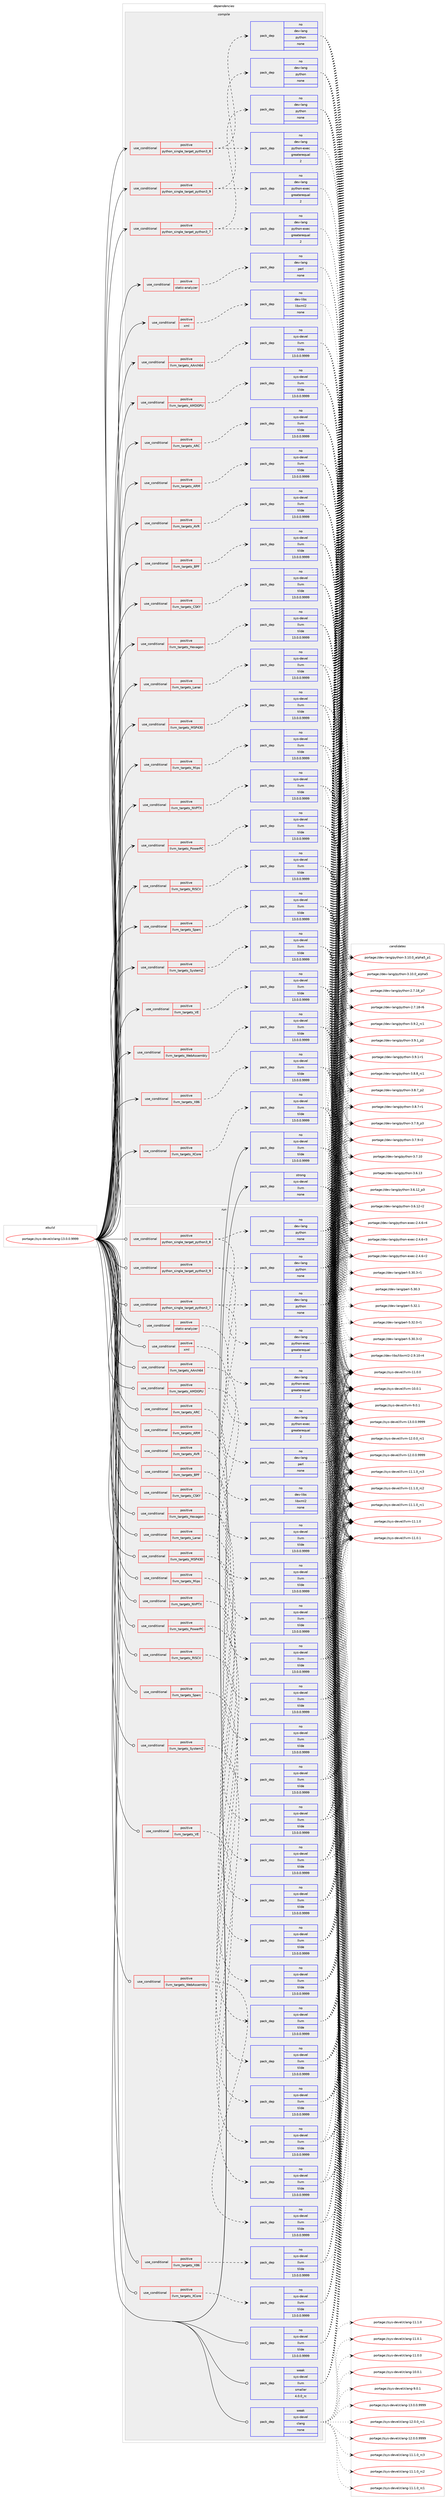 digraph prolog {

# *************
# Graph options
# *************

newrank=true;
concentrate=true;
compound=true;
graph [rankdir=LR,fontname=Helvetica,fontsize=10,ranksep=1.5];#, ranksep=2.5, nodesep=0.2];
edge  [arrowhead=vee];
node  [fontname=Helvetica,fontsize=10];

# **********
# The ebuild
# **********

subgraph cluster_leftcol {
color=gray;
rank=same;
label=<<i>ebuild</i>>;
id [label="portage://sys-devel/clang-13.0.0.9999", color=red, width=4, href="../sys-devel/clang-13.0.0.9999.svg"];
}

# ****************
# The dependencies
# ****************

subgraph cluster_midcol {
color=gray;
label=<<i>dependencies</i>>;
subgraph cluster_compile {
fillcolor="#eeeeee";
style=filled;
label=<<i>compile</i>>;
subgraph cond1403 {
dependency5728 [label=<<TABLE BORDER="0" CELLBORDER="1" CELLSPACING="0" CELLPADDING="4"><TR><TD ROWSPAN="3" CELLPADDING="10">use_conditional</TD></TR><TR><TD>positive</TD></TR><TR><TD>llvm_targets_AArch64</TD></TR></TABLE>>, shape=none, color=red];
subgraph pack4249 {
dependency5729 [label=<<TABLE BORDER="0" CELLBORDER="1" CELLSPACING="0" CELLPADDING="4" WIDTH="220"><TR><TD ROWSPAN="6" CELLPADDING="30">pack_dep</TD></TR><TR><TD WIDTH="110">no</TD></TR><TR><TD>sys-devel</TD></TR><TR><TD>llvm</TD></TR><TR><TD>tilde</TD></TR><TR><TD>13.0.0.9999</TD></TR></TABLE>>, shape=none, color=blue];
}
dependency5728:e -> dependency5729:w [weight=20,style="dashed",arrowhead="vee"];
}
id:e -> dependency5728:w [weight=20,style="solid",arrowhead="vee"];
subgraph cond1404 {
dependency5730 [label=<<TABLE BORDER="0" CELLBORDER="1" CELLSPACING="0" CELLPADDING="4"><TR><TD ROWSPAN="3" CELLPADDING="10">use_conditional</TD></TR><TR><TD>positive</TD></TR><TR><TD>llvm_targets_AMDGPU</TD></TR></TABLE>>, shape=none, color=red];
subgraph pack4250 {
dependency5731 [label=<<TABLE BORDER="0" CELLBORDER="1" CELLSPACING="0" CELLPADDING="4" WIDTH="220"><TR><TD ROWSPAN="6" CELLPADDING="30">pack_dep</TD></TR><TR><TD WIDTH="110">no</TD></TR><TR><TD>sys-devel</TD></TR><TR><TD>llvm</TD></TR><TR><TD>tilde</TD></TR><TR><TD>13.0.0.9999</TD></TR></TABLE>>, shape=none, color=blue];
}
dependency5730:e -> dependency5731:w [weight=20,style="dashed",arrowhead="vee"];
}
id:e -> dependency5730:w [weight=20,style="solid",arrowhead="vee"];
subgraph cond1405 {
dependency5732 [label=<<TABLE BORDER="0" CELLBORDER="1" CELLSPACING="0" CELLPADDING="4"><TR><TD ROWSPAN="3" CELLPADDING="10">use_conditional</TD></TR><TR><TD>positive</TD></TR><TR><TD>llvm_targets_ARC</TD></TR></TABLE>>, shape=none, color=red];
subgraph pack4251 {
dependency5733 [label=<<TABLE BORDER="0" CELLBORDER="1" CELLSPACING="0" CELLPADDING="4" WIDTH="220"><TR><TD ROWSPAN="6" CELLPADDING="30">pack_dep</TD></TR><TR><TD WIDTH="110">no</TD></TR><TR><TD>sys-devel</TD></TR><TR><TD>llvm</TD></TR><TR><TD>tilde</TD></TR><TR><TD>13.0.0.9999</TD></TR></TABLE>>, shape=none, color=blue];
}
dependency5732:e -> dependency5733:w [weight=20,style="dashed",arrowhead="vee"];
}
id:e -> dependency5732:w [weight=20,style="solid",arrowhead="vee"];
subgraph cond1406 {
dependency5734 [label=<<TABLE BORDER="0" CELLBORDER="1" CELLSPACING="0" CELLPADDING="4"><TR><TD ROWSPAN="3" CELLPADDING="10">use_conditional</TD></TR><TR><TD>positive</TD></TR><TR><TD>llvm_targets_ARM</TD></TR></TABLE>>, shape=none, color=red];
subgraph pack4252 {
dependency5735 [label=<<TABLE BORDER="0" CELLBORDER="1" CELLSPACING="0" CELLPADDING="4" WIDTH="220"><TR><TD ROWSPAN="6" CELLPADDING="30">pack_dep</TD></TR><TR><TD WIDTH="110">no</TD></TR><TR><TD>sys-devel</TD></TR><TR><TD>llvm</TD></TR><TR><TD>tilde</TD></TR><TR><TD>13.0.0.9999</TD></TR></TABLE>>, shape=none, color=blue];
}
dependency5734:e -> dependency5735:w [weight=20,style="dashed",arrowhead="vee"];
}
id:e -> dependency5734:w [weight=20,style="solid",arrowhead="vee"];
subgraph cond1407 {
dependency5736 [label=<<TABLE BORDER="0" CELLBORDER="1" CELLSPACING="0" CELLPADDING="4"><TR><TD ROWSPAN="3" CELLPADDING="10">use_conditional</TD></TR><TR><TD>positive</TD></TR><TR><TD>llvm_targets_AVR</TD></TR></TABLE>>, shape=none, color=red];
subgraph pack4253 {
dependency5737 [label=<<TABLE BORDER="0" CELLBORDER="1" CELLSPACING="0" CELLPADDING="4" WIDTH="220"><TR><TD ROWSPAN="6" CELLPADDING="30">pack_dep</TD></TR><TR><TD WIDTH="110">no</TD></TR><TR><TD>sys-devel</TD></TR><TR><TD>llvm</TD></TR><TR><TD>tilde</TD></TR><TR><TD>13.0.0.9999</TD></TR></TABLE>>, shape=none, color=blue];
}
dependency5736:e -> dependency5737:w [weight=20,style="dashed",arrowhead="vee"];
}
id:e -> dependency5736:w [weight=20,style="solid",arrowhead="vee"];
subgraph cond1408 {
dependency5738 [label=<<TABLE BORDER="0" CELLBORDER="1" CELLSPACING="0" CELLPADDING="4"><TR><TD ROWSPAN="3" CELLPADDING="10">use_conditional</TD></TR><TR><TD>positive</TD></TR><TR><TD>llvm_targets_BPF</TD></TR></TABLE>>, shape=none, color=red];
subgraph pack4254 {
dependency5739 [label=<<TABLE BORDER="0" CELLBORDER="1" CELLSPACING="0" CELLPADDING="4" WIDTH="220"><TR><TD ROWSPAN="6" CELLPADDING="30">pack_dep</TD></TR><TR><TD WIDTH="110">no</TD></TR><TR><TD>sys-devel</TD></TR><TR><TD>llvm</TD></TR><TR><TD>tilde</TD></TR><TR><TD>13.0.0.9999</TD></TR></TABLE>>, shape=none, color=blue];
}
dependency5738:e -> dependency5739:w [weight=20,style="dashed",arrowhead="vee"];
}
id:e -> dependency5738:w [weight=20,style="solid",arrowhead="vee"];
subgraph cond1409 {
dependency5740 [label=<<TABLE BORDER="0" CELLBORDER="1" CELLSPACING="0" CELLPADDING="4"><TR><TD ROWSPAN="3" CELLPADDING="10">use_conditional</TD></TR><TR><TD>positive</TD></TR><TR><TD>llvm_targets_CSKY</TD></TR></TABLE>>, shape=none, color=red];
subgraph pack4255 {
dependency5741 [label=<<TABLE BORDER="0" CELLBORDER="1" CELLSPACING="0" CELLPADDING="4" WIDTH="220"><TR><TD ROWSPAN="6" CELLPADDING="30">pack_dep</TD></TR><TR><TD WIDTH="110">no</TD></TR><TR><TD>sys-devel</TD></TR><TR><TD>llvm</TD></TR><TR><TD>tilde</TD></TR><TR><TD>13.0.0.9999</TD></TR></TABLE>>, shape=none, color=blue];
}
dependency5740:e -> dependency5741:w [weight=20,style="dashed",arrowhead="vee"];
}
id:e -> dependency5740:w [weight=20,style="solid",arrowhead="vee"];
subgraph cond1410 {
dependency5742 [label=<<TABLE BORDER="0" CELLBORDER="1" CELLSPACING="0" CELLPADDING="4"><TR><TD ROWSPAN="3" CELLPADDING="10">use_conditional</TD></TR><TR><TD>positive</TD></TR><TR><TD>llvm_targets_Hexagon</TD></TR></TABLE>>, shape=none, color=red];
subgraph pack4256 {
dependency5743 [label=<<TABLE BORDER="0" CELLBORDER="1" CELLSPACING="0" CELLPADDING="4" WIDTH="220"><TR><TD ROWSPAN="6" CELLPADDING="30">pack_dep</TD></TR><TR><TD WIDTH="110">no</TD></TR><TR><TD>sys-devel</TD></TR><TR><TD>llvm</TD></TR><TR><TD>tilde</TD></TR><TR><TD>13.0.0.9999</TD></TR></TABLE>>, shape=none, color=blue];
}
dependency5742:e -> dependency5743:w [weight=20,style="dashed",arrowhead="vee"];
}
id:e -> dependency5742:w [weight=20,style="solid",arrowhead="vee"];
subgraph cond1411 {
dependency5744 [label=<<TABLE BORDER="0" CELLBORDER="1" CELLSPACING="0" CELLPADDING="4"><TR><TD ROWSPAN="3" CELLPADDING="10">use_conditional</TD></TR><TR><TD>positive</TD></TR><TR><TD>llvm_targets_Lanai</TD></TR></TABLE>>, shape=none, color=red];
subgraph pack4257 {
dependency5745 [label=<<TABLE BORDER="0" CELLBORDER="1" CELLSPACING="0" CELLPADDING="4" WIDTH="220"><TR><TD ROWSPAN="6" CELLPADDING="30">pack_dep</TD></TR><TR><TD WIDTH="110">no</TD></TR><TR><TD>sys-devel</TD></TR><TR><TD>llvm</TD></TR><TR><TD>tilde</TD></TR><TR><TD>13.0.0.9999</TD></TR></TABLE>>, shape=none, color=blue];
}
dependency5744:e -> dependency5745:w [weight=20,style="dashed",arrowhead="vee"];
}
id:e -> dependency5744:w [weight=20,style="solid",arrowhead="vee"];
subgraph cond1412 {
dependency5746 [label=<<TABLE BORDER="0" CELLBORDER="1" CELLSPACING="0" CELLPADDING="4"><TR><TD ROWSPAN="3" CELLPADDING="10">use_conditional</TD></TR><TR><TD>positive</TD></TR><TR><TD>llvm_targets_MSP430</TD></TR></TABLE>>, shape=none, color=red];
subgraph pack4258 {
dependency5747 [label=<<TABLE BORDER="0" CELLBORDER="1" CELLSPACING="0" CELLPADDING="4" WIDTH="220"><TR><TD ROWSPAN="6" CELLPADDING="30">pack_dep</TD></TR><TR><TD WIDTH="110">no</TD></TR><TR><TD>sys-devel</TD></TR><TR><TD>llvm</TD></TR><TR><TD>tilde</TD></TR><TR><TD>13.0.0.9999</TD></TR></TABLE>>, shape=none, color=blue];
}
dependency5746:e -> dependency5747:w [weight=20,style="dashed",arrowhead="vee"];
}
id:e -> dependency5746:w [weight=20,style="solid",arrowhead="vee"];
subgraph cond1413 {
dependency5748 [label=<<TABLE BORDER="0" CELLBORDER="1" CELLSPACING="0" CELLPADDING="4"><TR><TD ROWSPAN="3" CELLPADDING="10">use_conditional</TD></TR><TR><TD>positive</TD></TR><TR><TD>llvm_targets_Mips</TD></TR></TABLE>>, shape=none, color=red];
subgraph pack4259 {
dependency5749 [label=<<TABLE BORDER="0" CELLBORDER="1" CELLSPACING="0" CELLPADDING="4" WIDTH="220"><TR><TD ROWSPAN="6" CELLPADDING="30">pack_dep</TD></TR><TR><TD WIDTH="110">no</TD></TR><TR><TD>sys-devel</TD></TR><TR><TD>llvm</TD></TR><TR><TD>tilde</TD></TR><TR><TD>13.0.0.9999</TD></TR></TABLE>>, shape=none, color=blue];
}
dependency5748:e -> dependency5749:w [weight=20,style="dashed",arrowhead="vee"];
}
id:e -> dependency5748:w [weight=20,style="solid",arrowhead="vee"];
subgraph cond1414 {
dependency5750 [label=<<TABLE BORDER="0" CELLBORDER="1" CELLSPACING="0" CELLPADDING="4"><TR><TD ROWSPAN="3" CELLPADDING="10">use_conditional</TD></TR><TR><TD>positive</TD></TR><TR><TD>llvm_targets_NVPTX</TD></TR></TABLE>>, shape=none, color=red];
subgraph pack4260 {
dependency5751 [label=<<TABLE BORDER="0" CELLBORDER="1" CELLSPACING="0" CELLPADDING="4" WIDTH="220"><TR><TD ROWSPAN="6" CELLPADDING="30">pack_dep</TD></TR><TR><TD WIDTH="110">no</TD></TR><TR><TD>sys-devel</TD></TR><TR><TD>llvm</TD></TR><TR><TD>tilde</TD></TR><TR><TD>13.0.0.9999</TD></TR></TABLE>>, shape=none, color=blue];
}
dependency5750:e -> dependency5751:w [weight=20,style="dashed",arrowhead="vee"];
}
id:e -> dependency5750:w [weight=20,style="solid",arrowhead="vee"];
subgraph cond1415 {
dependency5752 [label=<<TABLE BORDER="0" CELLBORDER="1" CELLSPACING="0" CELLPADDING="4"><TR><TD ROWSPAN="3" CELLPADDING="10">use_conditional</TD></TR><TR><TD>positive</TD></TR><TR><TD>llvm_targets_PowerPC</TD></TR></TABLE>>, shape=none, color=red];
subgraph pack4261 {
dependency5753 [label=<<TABLE BORDER="0" CELLBORDER="1" CELLSPACING="0" CELLPADDING="4" WIDTH="220"><TR><TD ROWSPAN="6" CELLPADDING="30">pack_dep</TD></TR><TR><TD WIDTH="110">no</TD></TR><TR><TD>sys-devel</TD></TR><TR><TD>llvm</TD></TR><TR><TD>tilde</TD></TR><TR><TD>13.0.0.9999</TD></TR></TABLE>>, shape=none, color=blue];
}
dependency5752:e -> dependency5753:w [weight=20,style="dashed",arrowhead="vee"];
}
id:e -> dependency5752:w [weight=20,style="solid",arrowhead="vee"];
subgraph cond1416 {
dependency5754 [label=<<TABLE BORDER="0" CELLBORDER="1" CELLSPACING="0" CELLPADDING="4"><TR><TD ROWSPAN="3" CELLPADDING="10">use_conditional</TD></TR><TR><TD>positive</TD></TR><TR><TD>llvm_targets_RISCV</TD></TR></TABLE>>, shape=none, color=red];
subgraph pack4262 {
dependency5755 [label=<<TABLE BORDER="0" CELLBORDER="1" CELLSPACING="0" CELLPADDING="4" WIDTH="220"><TR><TD ROWSPAN="6" CELLPADDING="30">pack_dep</TD></TR><TR><TD WIDTH="110">no</TD></TR><TR><TD>sys-devel</TD></TR><TR><TD>llvm</TD></TR><TR><TD>tilde</TD></TR><TR><TD>13.0.0.9999</TD></TR></TABLE>>, shape=none, color=blue];
}
dependency5754:e -> dependency5755:w [weight=20,style="dashed",arrowhead="vee"];
}
id:e -> dependency5754:w [weight=20,style="solid",arrowhead="vee"];
subgraph cond1417 {
dependency5756 [label=<<TABLE BORDER="0" CELLBORDER="1" CELLSPACING="0" CELLPADDING="4"><TR><TD ROWSPAN="3" CELLPADDING="10">use_conditional</TD></TR><TR><TD>positive</TD></TR><TR><TD>llvm_targets_Sparc</TD></TR></TABLE>>, shape=none, color=red];
subgraph pack4263 {
dependency5757 [label=<<TABLE BORDER="0" CELLBORDER="1" CELLSPACING="0" CELLPADDING="4" WIDTH="220"><TR><TD ROWSPAN="6" CELLPADDING="30">pack_dep</TD></TR><TR><TD WIDTH="110">no</TD></TR><TR><TD>sys-devel</TD></TR><TR><TD>llvm</TD></TR><TR><TD>tilde</TD></TR><TR><TD>13.0.0.9999</TD></TR></TABLE>>, shape=none, color=blue];
}
dependency5756:e -> dependency5757:w [weight=20,style="dashed",arrowhead="vee"];
}
id:e -> dependency5756:w [weight=20,style="solid",arrowhead="vee"];
subgraph cond1418 {
dependency5758 [label=<<TABLE BORDER="0" CELLBORDER="1" CELLSPACING="0" CELLPADDING="4"><TR><TD ROWSPAN="3" CELLPADDING="10">use_conditional</TD></TR><TR><TD>positive</TD></TR><TR><TD>llvm_targets_SystemZ</TD></TR></TABLE>>, shape=none, color=red];
subgraph pack4264 {
dependency5759 [label=<<TABLE BORDER="0" CELLBORDER="1" CELLSPACING="0" CELLPADDING="4" WIDTH="220"><TR><TD ROWSPAN="6" CELLPADDING="30">pack_dep</TD></TR><TR><TD WIDTH="110">no</TD></TR><TR><TD>sys-devel</TD></TR><TR><TD>llvm</TD></TR><TR><TD>tilde</TD></TR><TR><TD>13.0.0.9999</TD></TR></TABLE>>, shape=none, color=blue];
}
dependency5758:e -> dependency5759:w [weight=20,style="dashed",arrowhead="vee"];
}
id:e -> dependency5758:w [weight=20,style="solid",arrowhead="vee"];
subgraph cond1419 {
dependency5760 [label=<<TABLE BORDER="0" CELLBORDER="1" CELLSPACING="0" CELLPADDING="4"><TR><TD ROWSPAN="3" CELLPADDING="10">use_conditional</TD></TR><TR><TD>positive</TD></TR><TR><TD>llvm_targets_VE</TD></TR></TABLE>>, shape=none, color=red];
subgraph pack4265 {
dependency5761 [label=<<TABLE BORDER="0" CELLBORDER="1" CELLSPACING="0" CELLPADDING="4" WIDTH="220"><TR><TD ROWSPAN="6" CELLPADDING="30">pack_dep</TD></TR><TR><TD WIDTH="110">no</TD></TR><TR><TD>sys-devel</TD></TR><TR><TD>llvm</TD></TR><TR><TD>tilde</TD></TR><TR><TD>13.0.0.9999</TD></TR></TABLE>>, shape=none, color=blue];
}
dependency5760:e -> dependency5761:w [weight=20,style="dashed",arrowhead="vee"];
}
id:e -> dependency5760:w [weight=20,style="solid",arrowhead="vee"];
subgraph cond1420 {
dependency5762 [label=<<TABLE BORDER="0" CELLBORDER="1" CELLSPACING="0" CELLPADDING="4"><TR><TD ROWSPAN="3" CELLPADDING="10">use_conditional</TD></TR><TR><TD>positive</TD></TR><TR><TD>llvm_targets_WebAssembly</TD></TR></TABLE>>, shape=none, color=red];
subgraph pack4266 {
dependency5763 [label=<<TABLE BORDER="0" CELLBORDER="1" CELLSPACING="0" CELLPADDING="4" WIDTH="220"><TR><TD ROWSPAN="6" CELLPADDING="30">pack_dep</TD></TR><TR><TD WIDTH="110">no</TD></TR><TR><TD>sys-devel</TD></TR><TR><TD>llvm</TD></TR><TR><TD>tilde</TD></TR><TR><TD>13.0.0.9999</TD></TR></TABLE>>, shape=none, color=blue];
}
dependency5762:e -> dependency5763:w [weight=20,style="dashed",arrowhead="vee"];
}
id:e -> dependency5762:w [weight=20,style="solid",arrowhead="vee"];
subgraph cond1421 {
dependency5764 [label=<<TABLE BORDER="0" CELLBORDER="1" CELLSPACING="0" CELLPADDING="4"><TR><TD ROWSPAN="3" CELLPADDING="10">use_conditional</TD></TR><TR><TD>positive</TD></TR><TR><TD>llvm_targets_X86</TD></TR></TABLE>>, shape=none, color=red];
subgraph pack4267 {
dependency5765 [label=<<TABLE BORDER="0" CELLBORDER="1" CELLSPACING="0" CELLPADDING="4" WIDTH="220"><TR><TD ROWSPAN="6" CELLPADDING="30">pack_dep</TD></TR><TR><TD WIDTH="110">no</TD></TR><TR><TD>sys-devel</TD></TR><TR><TD>llvm</TD></TR><TR><TD>tilde</TD></TR><TR><TD>13.0.0.9999</TD></TR></TABLE>>, shape=none, color=blue];
}
dependency5764:e -> dependency5765:w [weight=20,style="dashed",arrowhead="vee"];
}
id:e -> dependency5764:w [weight=20,style="solid",arrowhead="vee"];
subgraph cond1422 {
dependency5766 [label=<<TABLE BORDER="0" CELLBORDER="1" CELLSPACING="0" CELLPADDING="4"><TR><TD ROWSPAN="3" CELLPADDING="10">use_conditional</TD></TR><TR><TD>positive</TD></TR><TR><TD>llvm_targets_XCore</TD></TR></TABLE>>, shape=none, color=red];
subgraph pack4268 {
dependency5767 [label=<<TABLE BORDER="0" CELLBORDER="1" CELLSPACING="0" CELLPADDING="4" WIDTH="220"><TR><TD ROWSPAN="6" CELLPADDING="30">pack_dep</TD></TR><TR><TD WIDTH="110">no</TD></TR><TR><TD>sys-devel</TD></TR><TR><TD>llvm</TD></TR><TR><TD>tilde</TD></TR><TR><TD>13.0.0.9999</TD></TR></TABLE>>, shape=none, color=blue];
}
dependency5766:e -> dependency5767:w [weight=20,style="dashed",arrowhead="vee"];
}
id:e -> dependency5766:w [weight=20,style="solid",arrowhead="vee"];
subgraph cond1423 {
dependency5768 [label=<<TABLE BORDER="0" CELLBORDER="1" CELLSPACING="0" CELLPADDING="4"><TR><TD ROWSPAN="3" CELLPADDING="10">use_conditional</TD></TR><TR><TD>positive</TD></TR><TR><TD>python_single_target_python3_7</TD></TR></TABLE>>, shape=none, color=red];
subgraph pack4269 {
dependency5769 [label=<<TABLE BORDER="0" CELLBORDER="1" CELLSPACING="0" CELLPADDING="4" WIDTH="220"><TR><TD ROWSPAN="6" CELLPADDING="30">pack_dep</TD></TR><TR><TD WIDTH="110">no</TD></TR><TR><TD>dev-lang</TD></TR><TR><TD>python</TD></TR><TR><TD>none</TD></TR><TR><TD></TD></TR></TABLE>>, shape=none, color=blue];
}
dependency5768:e -> dependency5769:w [weight=20,style="dashed",arrowhead="vee"];
subgraph pack4270 {
dependency5770 [label=<<TABLE BORDER="0" CELLBORDER="1" CELLSPACING="0" CELLPADDING="4" WIDTH="220"><TR><TD ROWSPAN="6" CELLPADDING="30">pack_dep</TD></TR><TR><TD WIDTH="110">no</TD></TR><TR><TD>dev-lang</TD></TR><TR><TD>python-exec</TD></TR><TR><TD>greaterequal</TD></TR><TR><TD>2</TD></TR></TABLE>>, shape=none, color=blue];
}
dependency5768:e -> dependency5770:w [weight=20,style="dashed",arrowhead="vee"];
}
id:e -> dependency5768:w [weight=20,style="solid",arrowhead="vee"];
subgraph cond1424 {
dependency5771 [label=<<TABLE BORDER="0" CELLBORDER="1" CELLSPACING="0" CELLPADDING="4"><TR><TD ROWSPAN="3" CELLPADDING="10">use_conditional</TD></TR><TR><TD>positive</TD></TR><TR><TD>python_single_target_python3_8</TD></TR></TABLE>>, shape=none, color=red];
subgraph pack4271 {
dependency5772 [label=<<TABLE BORDER="0" CELLBORDER="1" CELLSPACING="0" CELLPADDING="4" WIDTH="220"><TR><TD ROWSPAN="6" CELLPADDING="30">pack_dep</TD></TR><TR><TD WIDTH="110">no</TD></TR><TR><TD>dev-lang</TD></TR><TR><TD>python</TD></TR><TR><TD>none</TD></TR><TR><TD></TD></TR></TABLE>>, shape=none, color=blue];
}
dependency5771:e -> dependency5772:w [weight=20,style="dashed",arrowhead="vee"];
subgraph pack4272 {
dependency5773 [label=<<TABLE BORDER="0" CELLBORDER="1" CELLSPACING="0" CELLPADDING="4" WIDTH="220"><TR><TD ROWSPAN="6" CELLPADDING="30">pack_dep</TD></TR><TR><TD WIDTH="110">no</TD></TR><TR><TD>dev-lang</TD></TR><TR><TD>python-exec</TD></TR><TR><TD>greaterequal</TD></TR><TR><TD>2</TD></TR></TABLE>>, shape=none, color=blue];
}
dependency5771:e -> dependency5773:w [weight=20,style="dashed",arrowhead="vee"];
}
id:e -> dependency5771:w [weight=20,style="solid",arrowhead="vee"];
subgraph cond1425 {
dependency5774 [label=<<TABLE BORDER="0" CELLBORDER="1" CELLSPACING="0" CELLPADDING="4"><TR><TD ROWSPAN="3" CELLPADDING="10">use_conditional</TD></TR><TR><TD>positive</TD></TR><TR><TD>python_single_target_python3_9</TD></TR></TABLE>>, shape=none, color=red];
subgraph pack4273 {
dependency5775 [label=<<TABLE BORDER="0" CELLBORDER="1" CELLSPACING="0" CELLPADDING="4" WIDTH="220"><TR><TD ROWSPAN="6" CELLPADDING="30">pack_dep</TD></TR><TR><TD WIDTH="110">no</TD></TR><TR><TD>dev-lang</TD></TR><TR><TD>python</TD></TR><TR><TD>none</TD></TR><TR><TD></TD></TR></TABLE>>, shape=none, color=blue];
}
dependency5774:e -> dependency5775:w [weight=20,style="dashed",arrowhead="vee"];
subgraph pack4274 {
dependency5776 [label=<<TABLE BORDER="0" CELLBORDER="1" CELLSPACING="0" CELLPADDING="4" WIDTH="220"><TR><TD ROWSPAN="6" CELLPADDING="30">pack_dep</TD></TR><TR><TD WIDTH="110">no</TD></TR><TR><TD>dev-lang</TD></TR><TR><TD>python-exec</TD></TR><TR><TD>greaterequal</TD></TR><TR><TD>2</TD></TR></TABLE>>, shape=none, color=blue];
}
dependency5774:e -> dependency5776:w [weight=20,style="dashed",arrowhead="vee"];
}
id:e -> dependency5774:w [weight=20,style="solid",arrowhead="vee"];
subgraph cond1426 {
dependency5777 [label=<<TABLE BORDER="0" CELLBORDER="1" CELLSPACING="0" CELLPADDING="4"><TR><TD ROWSPAN="3" CELLPADDING="10">use_conditional</TD></TR><TR><TD>positive</TD></TR><TR><TD>static-analyzer</TD></TR></TABLE>>, shape=none, color=red];
subgraph pack4275 {
dependency5778 [label=<<TABLE BORDER="0" CELLBORDER="1" CELLSPACING="0" CELLPADDING="4" WIDTH="220"><TR><TD ROWSPAN="6" CELLPADDING="30">pack_dep</TD></TR><TR><TD WIDTH="110">no</TD></TR><TR><TD>dev-lang</TD></TR><TR><TD>perl</TD></TR><TR><TD>none</TD></TR><TR><TD></TD></TR></TABLE>>, shape=none, color=blue];
}
dependency5777:e -> dependency5778:w [weight=20,style="dashed",arrowhead="vee"];
}
id:e -> dependency5777:w [weight=20,style="solid",arrowhead="vee"];
subgraph cond1427 {
dependency5779 [label=<<TABLE BORDER="0" CELLBORDER="1" CELLSPACING="0" CELLPADDING="4"><TR><TD ROWSPAN="3" CELLPADDING="10">use_conditional</TD></TR><TR><TD>positive</TD></TR><TR><TD>xml</TD></TR></TABLE>>, shape=none, color=red];
subgraph pack4276 {
dependency5780 [label=<<TABLE BORDER="0" CELLBORDER="1" CELLSPACING="0" CELLPADDING="4" WIDTH="220"><TR><TD ROWSPAN="6" CELLPADDING="30">pack_dep</TD></TR><TR><TD WIDTH="110">no</TD></TR><TR><TD>dev-libs</TD></TR><TR><TD>libxml2</TD></TR><TR><TD>none</TD></TR><TR><TD></TD></TR></TABLE>>, shape=none, color=blue];
}
dependency5779:e -> dependency5780:w [weight=20,style="dashed",arrowhead="vee"];
}
id:e -> dependency5779:w [weight=20,style="solid",arrowhead="vee"];
subgraph pack4277 {
dependency5781 [label=<<TABLE BORDER="0" CELLBORDER="1" CELLSPACING="0" CELLPADDING="4" WIDTH="220"><TR><TD ROWSPAN="6" CELLPADDING="30">pack_dep</TD></TR><TR><TD WIDTH="110">no</TD></TR><TR><TD>sys-devel</TD></TR><TR><TD>llvm</TD></TR><TR><TD>tilde</TD></TR><TR><TD>13.0.0.9999</TD></TR></TABLE>>, shape=none, color=blue];
}
id:e -> dependency5781:w [weight=20,style="solid",arrowhead="vee"];
subgraph pack4278 {
dependency5782 [label=<<TABLE BORDER="0" CELLBORDER="1" CELLSPACING="0" CELLPADDING="4" WIDTH="220"><TR><TD ROWSPAN="6" CELLPADDING="30">pack_dep</TD></TR><TR><TD WIDTH="110">strong</TD></TR><TR><TD>sys-devel</TD></TR><TR><TD>llvm</TD></TR><TR><TD>none</TD></TR><TR><TD></TD></TR></TABLE>>, shape=none, color=blue];
}
id:e -> dependency5782:w [weight=20,style="solid",arrowhead="vee"];
}
subgraph cluster_compileandrun {
fillcolor="#eeeeee";
style=filled;
label=<<i>compile and run</i>>;
}
subgraph cluster_run {
fillcolor="#eeeeee";
style=filled;
label=<<i>run</i>>;
subgraph cond1428 {
dependency5783 [label=<<TABLE BORDER="0" CELLBORDER="1" CELLSPACING="0" CELLPADDING="4"><TR><TD ROWSPAN="3" CELLPADDING="10">use_conditional</TD></TR><TR><TD>positive</TD></TR><TR><TD>llvm_targets_AArch64</TD></TR></TABLE>>, shape=none, color=red];
subgraph pack4279 {
dependency5784 [label=<<TABLE BORDER="0" CELLBORDER="1" CELLSPACING="0" CELLPADDING="4" WIDTH="220"><TR><TD ROWSPAN="6" CELLPADDING="30">pack_dep</TD></TR><TR><TD WIDTH="110">no</TD></TR><TR><TD>sys-devel</TD></TR><TR><TD>llvm</TD></TR><TR><TD>tilde</TD></TR><TR><TD>13.0.0.9999</TD></TR></TABLE>>, shape=none, color=blue];
}
dependency5783:e -> dependency5784:w [weight=20,style="dashed",arrowhead="vee"];
}
id:e -> dependency5783:w [weight=20,style="solid",arrowhead="odot"];
subgraph cond1429 {
dependency5785 [label=<<TABLE BORDER="0" CELLBORDER="1" CELLSPACING="0" CELLPADDING="4"><TR><TD ROWSPAN="3" CELLPADDING="10">use_conditional</TD></TR><TR><TD>positive</TD></TR><TR><TD>llvm_targets_AMDGPU</TD></TR></TABLE>>, shape=none, color=red];
subgraph pack4280 {
dependency5786 [label=<<TABLE BORDER="0" CELLBORDER="1" CELLSPACING="0" CELLPADDING="4" WIDTH="220"><TR><TD ROWSPAN="6" CELLPADDING="30">pack_dep</TD></TR><TR><TD WIDTH="110">no</TD></TR><TR><TD>sys-devel</TD></TR><TR><TD>llvm</TD></TR><TR><TD>tilde</TD></TR><TR><TD>13.0.0.9999</TD></TR></TABLE>>, shape=none, color=blue];
}
dependency5785:e -> dependency5786:w [weight=20,style="dashed",arrowhead="vee"];
}
id:e -> dependency5785:w [weight=20,style="solid",arrowhead="odot"];
subgraph cond1430 {
dependency5787 [label=<<TABLE BORDER="0" CELLBORDER="1" CELLSPACING="0" CELLPADDING="4"><TR><TD ROWSPAN="3" CELLPADDING="10">use_conditional</TD></TR><TR><TD>positive</TD></TR><TR><TD>llvm_targets_ARC</TD></TR></TABLE>>, shape=none, color=red];
subgraph pack4281 {
dependency5788 [label=<<TABLE BORDER="0" CELLBORDER="1" CELLSPACING="0" CELLPADDING="4" WIDTH="220"><TR><TD ROWSPAN="6" CELLPADDING="30">pack_dep</TD></TR><TR><TD WIDTH="110">no</TD></TR><TR><TD>sys-devel</TD></TR><TR><TD>llvm</TD></TR><TR><TD>tilde</TD></TR><TR><TD>13.0.0.9999</TD></TR></TABLE>>, shape=none, color=blue];
}
dependency5787:e -> dependency5788:w [weight=20,style="dashed",arrowhead="vee"];
}
id:e -> dependency5787:w [weight=20,style="solid",arrowhead="odot"];
subgraph cond1431 {
dependency5789 [label=<<TABLE BORDER="0" CELLBORDER="1" CELLSPACING="0" CELLPADDING="4"><TR><TD ROWSPAN="3" CELLPADDING="10">use_conditional</TD></TR><TR><TD>positive</TD></TR><TR><TD>llvm_targets_ARM</TD></TR></TABLE>>, shape=none, color=red];
subgraph pack4282 {
dependency5790 [label=<<TABLE BORDER="0" CELLBORDER="1" CELLSPACING="0" CELLPADDING="4" WIDTH="220"><TR><TD ROWSPAN="6" CELLPADDING="30">pack_dep</TD></TR><TR><TD WIDTH="110">no</TD></TR><TR><TD>sys-devel</TD></TR><TR><TD>llvm</TD></TR><TR><TD>tilde</TD></TR><TR><TD>13.0.0.9999</TD></TR></TABLE>>, shape=none, color=blue];
}
dependency5789:e -> dependency5790:w [weight=20,style="dashed",arrowhead="vee"];
}
id:e -> dependency5789:w [weight=20,style="solid",arrowhead="odot"];
subgraph cond1432 {
dependency5791 [label=<<TABLE BORDER="0" CELLBORDER="1" CELLSPACING="0" CELLPADDING="4"><TR><TD ROWSPAN="3" CELLPADDING="10">use_conditional</TD></TR><TR><TD>positive</TD></TR><TR><TD>llvm_targets_AVR</TD></TR></TABLE>>, shape=none, color=red];
subgraph pack4283 {
dependency5792 [label=<<TABLE BORDER="0" CELLBORDER="1" CELLSPACING="0" CELLPADDING="4" WIDTH="220"><TR><TD ROWSPAN="6" CELLPADDING="30">pack_dep</TD></TR><TR><TD WIDTH="110">no</TD></TR><TR><TD>sys-devel</TD></TR><TR><TD>llvm</TD></TR><TR><TD>tilde</TD></TR><TR><TD>13.0.0.9999</TD></TR></TABLE>>, shape=none, color=blue];
}
dependency5791:e -> dependency5792:w [weight=20,style="dashed",arrowhead="vee"];
}
id:e -> dependency5791:w [weight=20,style="solid",arrowhead="odot"];
subgraph cond1433 {
dependency5793 [label=<<TABLE BORDER="0" CELLBORDER="1" CELLSPACING="0" CELLPADDING="4"><TR><TD ROWSPAN="3" CELLPADDING="10">use_conditional</TD></TR><TR><TD>positive</TD></TR><TR><TD>llvm_targets_BPF</TD></TR></TABLE>>, shape=none, color=red];
subgraph pack4284 {
dependency5794 [label=<<TABLE BORDER="0" CELLBORDER="1" CELLSPACING="0" CELLPADDING="4" WIDTH="220"><TR><TD ROWSPAN="6" CELLPADDING="30">pack_dep</TD></TR><TR><TD WIDTH="110">no</TD></TR><TR><TD>sys-devel</TD></TR><TR><TD>llvm</TD></TR><TR><TD>tilde</TD></TR><TR><TD>13.0.0.9999</TD></TR></TABLE>>, shape=none, color=blue];
}
dependency5793:e -> dependency5794:w [weight=20,style="dashed",arrowhead="vee"];
}
id:e -> dependency5793:w [weight=20,style="solid",arrowhead="odot"];
subgraph cond1434 {
dependency5795 [label=<<TABLE BORDER="0" CELLBORDER="1" CELLSPACING="0" CELLPADDING="4"><TR><TD ROWSPAN="3" CELLPADDING="10">use_conditional</TD></TR><TR><TD>positive</TD></TR><TR><TD>llvm_targets_CSKY</TD></TR></TABLE>>, shape=none, color=red];
subgraph pack4285 {
dependency5796 [label=<<TABLE BORDER="0" CELLBORDER="1" CELLSPACING="0" CELLPADDING="4" WIDTH="220"><TR><TD ROWSPAN="6" CELLPADDING="30">pack_dep</TD></TR><TR><TD WIDTH="110">no</TD></TR><TR><TD>sys-devel</TD></TR><TR><TD>llvm</TD></TR><TR><TD>tilde</TD></TR><TR><TD>13.0.0.9999</TD></TR></TABLE>>, shape=none, color=blue];
}
dependency5795:e -> dependency5796:w [weight=20,style="dashed",arrowhead="vee"];
}
id:e -> dependency5795:w [weight=20,style="solid",arrowhead="odot"];
subgraph cond1435 {
dependency5797 [label=<<TABLE BORDER="0" CELLBORDER="1" CELLSPACING="0" CELLPADDING="4"><TR><TD ROWSPAN="3" CELLPADDING="10">use_conditional</TD></TR><TR><TD>positive</TD></TR><TR><TD>llvm_targets_Hexagon</TD></TR></TABLE>>, shape=none, color=red];
subgraph pack4286 {
dependency5798 [label=<<TABLE BORDER="0" CELLBORDER="1" CELLSPACING="0" CELLPADDING="4" WIDTH="220"><TR><TD ROWSPAN="6" CELLPADDING="30">pack_dep</TD></TR><TR><TD WIDTH="110">no</TD></TR><TR><TD>sys-devel</TD></TR><TR><TD>llvm</TD></TR><TR><TD>tilde</TD></TR><TR><TD>13.0.0.9999</TD></TR></TABLE>>, shape=none, color=blue];
}
dependency5797:e -> dependency5798:w [weight=20,style="dashed",arrowhead="vee"];
}
id:e -> dependency5797:w [weight=20,style="solid",arrowhead="odot"];
subgraph cond1436 {
dependency5799 [label=<<TABLE BORDER="0" CELLBORDER="1" CELLSPACING="0" CELLPADDING="4"><TR><TD ROWSPAN="3" CELLPADDING="10">use_conditional</TD></TR><TR><TD>positive</TD></TR><TR><TD>llvm_targets_Lanai</TD></TR></TABLE>>, shape=none, color=red];
subgraph pack4287 {
dependency5800 [label=<<TABLE BORDER="0" CELLBORDER="1" CELLSPACING="0" CELLPADDING="4" WIDTH="220"><TR><TD ROWSPAN="6" CELLPADDING="30">pack_dep</TD></TR><TR><TD WIDTH="110">no</TD></TR><TR><TD>sys-devel</TD></TR><TR><TD>llvm</TD></TR><TR><TD>tilde</TD></TR><TR><TD>13.0.0.9999</TD></TR></TABLE>>, shape=none, color=blue];
}
dependency5799:e -> dependency5800:w [weight=20,style="dashed",arrowhead="vee"];
}
id:e -> dependency5799:w [weight=20,style="solid",arrowhead="odot"];
subgraph cond1437 {
dependency5801 [label=<<TABLE BORDER="0" CELLBORDER="1" CELLSPACING="0" CELLPADDING="4"><TR><TD ROWSPAN="3" CELLPADDING="10">use_conditional</TD></TR><TR><TD>positive</TD></TR><TR><TD>llvm_targets_MSP430</TD></TR></TABLE>>, shape=none, color=red];
subgraph pack4288 {
dependency5802 [label=<<TABLE BORDER="0" CELLBORDER="1" CELLSPACING="0" CELLPADDING="4" WIDTH="220"><TR><TD ROWSPAN="6" CELLPADDING="30">pack_dep</TD></TR><TR><TD WIDTH="110">no</TD></TR><TR><TD>sys-devel</TD></TR><TR><TD>llvm</TD></TR><TR><TD>tilde</TD></TR><TR><TD>13.0.0.9999</TD></TR></TABLE>>, shape=none, color=blue];
}
dependency5801:e -> dependency5802:w [weight=20,style="dashed",arrowhead="vee"];
}
id:e -> dependency5801:w [weight=20,style="solid",arrowhead="odot"];
subgraph cond1438 {
dependency5803 [label=<<TABLE BORDER="0" CELLBORDER="1" CELLSPACING="0" CELLPADDING="4"><TR><TD ROWSPAN="3" CELLPADDING="10">use_conditional</TD></TR><TR><TD>positive</TD></TR><TR><TD>llvm_targets_Mips</TD></TR></TABLE>>, shape=none, color=red];
subgraph pack4289 {
dependency5804 [label=<<TABLE BORDER="0" CELLBORDER="1" CELLSPACING="0" CELLPADDING="4" WIDTH="220"><TR><TD ROWSPAN="6" CELLPADDING="30">pack_dep</TD></TR><TR><TD WIDTH="110">no</TD></TR><TR><TD>sys-devel</TD></TR><TR><TD>llvm</TD></TR><TR><TD>tilde</TD></TR><TR><TD>13.0.0.9999</TD></TR></TABLE>>, shape=none, color=blue];
}
dependency5803:e -> dependency5804:w [weight=20,style="dashed",arrowhead="vee"];
}
id:e -> dependency5803:w [weight=20,style="solid",arrowhead="odot"];
subgraph cond1439 {
dependency5805 [label=<<TABLE BORDER="0" CELLBORDER="1" CELLSPACING="0" CELLPADDING="4"><TR><TD ROWSPAN="3" CELLPADDING="10">use_conditional</TD></TR><TR><TD>positive</TD></TR><TR><TD>llvm_targets_NVPTX</TD></TR></TABLE>>, shape=none, color=red];
subgraph pack4290 {
dependency5806 [label=<<TABLE BORDER="0" CELLBORDER="1" CELLSPACING="0" CELLPADDING="4" WIDTH="220"><TR><TD ROWSPAN="6" CELLPADDING="30">pack_dep</TD></TR><TR><TD WIDTH="110">no</TD></TR><TR><TD>sys-devel</TD></TR><TR><TD>llvm</TD></TR><TR><TD>tilde</TD></TR><TR><TD>13.0.0.9999</TD></TR></TABLE>>, shape=none, color=blue];
}
dependency5805:e -> dependency5806:w [weight=20,style="dashed",arrowhead="vee"];
}
id:e -> dependency5805:w [weight=20,style="solid",arrowhead="odot"];
subgraph cond1440 {
dependency5807 [label=<<TABLE BORDER="0" CELLBORDER="1" CELLSPACING="0" CELLPADDING="4"><TR><TD ROWSPAN="3" CELLPADDING="10">use_conditional</TD></TR><TR><TD>positive</TD></TR><TR><TD>llvm_targets_PowerPC</TD></TR></TABLE>>, shape=none, color=red];
subgraph pack4291 {
dependency5808 [label=<<TABLE BORDER="0" CELLBORDER="1" CELLSPACING="0" CELLPADDING="4" WIDTH="220"><TR><TD ROWSPAN="6" CELLPADDING="30">pack_dep</TD></TR><TR><TD WIDTH="110">no</TD></TR><TR><TD>sys-devel</TD></TR><TR><TD>llvm</TD></TR><TR><TD>tilde</TD></TR><TR><TD>13.0.0.9999</TD></TR></TABLE>>, shape=none, color=blue];
}
dependency5807:e -> dependency5808:w [weight=20,style="dashed",arrowhead="vee"];
}
id:e -> dependency5807:w [weight=20,style="solid",arrowhead="odot"];
subgraph cond1441 {
dependency5809 [label=<<TABLE BORDER="0" CELLBORDER="1" CELLSPACING="0" CELLPADDING="4"><TR><TD ROWSPAN="3" CELLPADDING="10">use_conditional</TD></TR><TR><TD>positive</TD></TR><TR><TD>llvm_targets_RISCV</TD></TR></TABLE>>, shape=none, color=red];
subgraph pack4292 {
dependency5810 [label=<<TABLE BORDER="0" CELLBORDER="1" CELLSPACING="0" CELLPADDING="4" WIDTH="220"><TR><TD ROWSPAN="6" CELLPADDING="30">pack_dep</TD></TR><TR><TD WIDTH="110">no</TD></TR><TR><TD>sys-devel</TD></TR><TR><TD>llvm</TD></TR><TR><TD>tilde</TD></TR><TR><TD>13.0.0.9999</TD></TR></TABLE>>, shape=none, color=blue];
}
dependency5809:e -> dependency5810:w [weight=20,style="dashed",arrowhead="vee"];
}
id:e -> dependency5809:w [weight=20,style="solid",arrowhead="odot"];
subgraph cond1442 {
dependency5811 [label=<<TABLE BORDER="0" CELLBORDER="1" CELLSPACING="0" CELLPADDING="4"><TR><TD ROWSPAN="3" CELLPADDING="10">use_conditional</TD></TR><TR><TD>positive</TD></TR><TR><TD>llvm_targets_Sparc</TD></TR></TABLE>>, shape=none, color=red];
subgraph pack4293 {
dependency5812 [label=<<TABLE BORDER="0" CELLBORDER="1" CELLSPACING="0" CELLPADDING="4" WIDTH="220"><TR><TD ROWSPAN="6" CELLPADDING="30">pack_dep</TD></TR><TR><TD WIDTH="110">no</TD></TR><TR><TD>sys-devel</TD></TR><TR><TD>llvm</TD></TR><TR><TD>tilde</TD></TR><TR><TD>13.0.0.9999</TD></TR></TABLE>>, shape=none, color=blue];
}
dependency5811:e -> dependency5812:w [weight=20,style="dashed",arrowhead="vee"];
}
id:e -> dependency5811:w [weight=20,style="solid",arrowhead="odot"];
subgraph cond1443 {
dependency5813 [label=<<TABLE BORDER="0" CELLBORDER="1" CELLSPACING="0" CELLPADDING="4"><TR><TD ROWSPAN="3" CELLPADDING="10">use_conditional</TD></TR><TR><TD>positive</TD></TR><TR><TD>llvm_targets_SystemZ</TD></TR></TABLE>>, shape=none, color=red];
subgraph pack4294 {
dependency5814 [label=<<TABLE BORDER="0" CELLBORDER="1" CELLSPACING="0" CELLPADDING="4" WIDTH="220"><TR><TD ROWSPAN="6" CELLPADDING="30">pack_dep</TD></TR><TR><TD WIDTH="110">no</TD></TR><TR><TD>sys-devel</TD></TR><TR><TD>llvm</TD></TR><TR><TD>tilde</TD></TR><TR><TD>13.0.0.9999</TD></TR></TABLE>>, shape=none, color=blue];
}
dependency5813:e -> dependency5814:w [weight=20,style="dashed",arrowhead="vee"];
}
id:e -> dependency5813:w [weight=20,style="solid",arrowhead="odot"];
subgraph cond1444 {
dependency5815 [label=<<TABLE BORDER="0" CELLBORDER="1" CELLSPACING="0" CELLPADDING="4"><TR><TD ROWSPAN="3" CELLPADDING="10">use_conditional</TD></TR><TR><TD>positive</TD></TR><TR><TD>llvm_targets_VE</TD></TR></TABLE>>, shape=none, color=red];
subgraph pack4295 {
dependency5816 [label=<<TABLE BORDER="0" CELLBORDER="1" CELLSPACING="0" CELLPADDING="4" WIDTH="220"><TR><TD ROWSPAN="6" CELLPADDING="30">pack_dep</TD></TR><TR><TD WIDTH="110">no</TD></TR><TR><TD>sys-devel</TD></TR><TR><TD>llvm</TD></TR><TR><TD>tilde</TD></TR><TR><TD>13.0.0.9999</TD></TR></TABLE>>, shape=none, color=blue];
}
dependency5815:e -> dependency5816:w [weight=20,style="dashed",arrowhead="vee"];
}
id:e -> dependency5815:w [weight=20,style="solid",arrowhead="odot"];
subgraph cond1445 {
dependency5817 [label=<<TABLE BORDER="0" CELLBORDER="1" CELLSPACING="0" CELLPADDING="4"><TR><TD ROWSPAN="3" CELLPADDING="10">use_conditional</TD></TR><TR><TD>positive</TD></TR><TR><TD>llvm_targets_WebAssembly</TD></TR></TABLE>>, shape=none, color=red];
subgraph pack4296 {
dependency5818 [label=<<TABLE BORDER="0" CELLBORDER="1" CELLSPACING="0" CELLPADDING="4" WIDTH="220"><TR><TD ROWSPAN="6" CELLPADDING="30">pack_dep</TD></TR><TR><TD WIDTH="110">no</TD></TR><TR><TD>sys-devel</TD></TR><TR><TD>llvm</TD></TR><TR><TD>tilde</TD></TR><TR><TD>13.0.0.9999</TD></TR></TABLE>>, shape=none, color=blue];
}
dependency5817:e -> dependency5818:w [weight=20,style="dashed",arrowhead="vee"];
}
id:e -> dependency5817:w [weight=20,style="solid",arrowhead="odot"];
subgraph cond1446 {
dependency5819 [label=<<TABLE BORDER="0" CELLBORDER="1" CELLSPACING="0" CELLPADDING="4"><TR><TD ROWSPAN="3" CELLPADDING="10">use_conditional</TD></TR><TR><TD>positive</TD></TR><TR><TD>llvm_targets_X86</TD></TR></TABLE>>, shape=none, color=red];
subgraph pack4297 {
dependency5820 [label=<<TABLE BORDER="0" CELLBORDER="1" CELLSPACING="0" CELLPADDING="4" WIDTH="220"><TR><TD ROWSPAN="6" CELLPADDING="30">pack_dep</TD></TR><TR><TD WIDTH="110">no</TD></TR><TR><TD>sys-devel</TD></TR><TR><TD>llvm</TD></TR><TR><TD>tilde</TD></TR><TR><TD>13.0.0.9999</TD></TR></TABLE>>, shape=none, color=blue];
}
dependency5819:e -> dependency5820:w [weight=20,style="dashed",arrowhead="vee"];
}
id:e -> dependency5819:w [weight=20,style="solid",arrowhead="odot"];
subgraph cond1447 {
dependency5821 [label=<<TABLE BORDER="0" CELLBORDER="1" CELLSPACING="0" CELLPADDING="4"><TR><TD ROWSPAN="3" CELLPADDING="10">use_conditional</TD></TR><TR><TD>positive</TD></TR><TR><TD>llvm_targets_XCore</TD></TR></TABLE>>, shape=none, color=red];
subgraph pack4298 {
dependency5822 [label=<<TABLE BORDER="0" CELLBORDER="1" CELLSPACING="0" CELLPADDING="4" WIDTH="220"><TR><TD ROWSPAN="6" CELLPADDING="30">pack_dep</TD></TR><TR><TD WIDTH="110">no</TD></TR><TR><TD>sys-devel</TD></TR><TR><TD>llvm</TD></TR><TR><TD>tilde</TD></TR><TR><TD>13.0.0.9999</TD></TR></TABLE>>, shape=none, color=blue];
}
dependency5821:e -> dependency5822:w [weight=20,style="dashed",arrowhead="vee"];
}
id:e -> dependency5821:w [weight=20,style="solid",arrowhead="odot"];
subgraph cond1448 {
dependency5823 [label=<<TABLE BORDER="0" CELLBORDER="1" CELLSPACING="0" CELLPADDING="4"><TR><TD ROWSPAN="3" CELLPADDING="10">use_conditional</TD></TR><TR><TD>positive</TD></TR><TR><TD>python_single_target_python3_7</TD></TR></TABLE>>, shape=none, color=red];
subgraph pack4299 {
dependency5824 [label=<<TABLE BORDER="0" CELLBORDER="1" CELLSPACING="0" CELLPADDING="4" WIDTH="220"><TR><TD ROWSPAN="6" CELLPADDING="30">pack_dep</TD></TR><TR><TD WIDTH="110">no</TD></TR><TR><TD>dev-lang</TD></TR><TR><TD>python</TD></TR><TR><TD>none</TD></TR><TR><TD></TD></TR></TABLE>>, shape=none, color=blue];
}
dependency5823:e -> dependency5824:w [weight=20,style="dashed",arrowhead="vee"];
subgraph pack4300 {
dependency5825 [label=<<TABLE BORDER="0" CELLBORDER="1" CELLSPACING="0" CELLPADDING="4" WIDTH="220"><TR><TD ROWSPAN="6" CELLPADDING="30">pack_dep</TD></TR><TR><TD WIDTH="110">no</TD></TR><TR><TD>dev-lang</TD></TR><TR><TD>python-exec</TD></TR><TR><TD>greaterequal</TD></TR><TR><TD>2</TD></TR></TABLE>>, shape=none, color=blue];
}
dependency5823:e -> dependency5825:w [weight=20,style="dashed",arrowhead="vee"];
}
id:e -> dependency5823:w [weight=20,style="solid",arrowhead="odot"];
subgraph cond1449 {
dependency5826 [label=<<TABLE BORDER="0" CELLBORDER="1" CELLSPACING="0" CELLPADDING="4"><TR><TD ROWSPAN="3" CELLPADDING="10">use_conditional</TD></TR><TR><TD>positive</TD></TR><TR><TD>python_single_target_python3_8</TD></TR></TABLE>>, shape=none, color=red];
subgraph pack4301 {
dependency5827 [label=<<TABLE BORDER="0" CELLBORDER="1" CELLSPACING="0" CELLPADDING="4" WIDTH="220"><TR><TD ROWSPAN="6" CELLPADDING="30">pack_dep</TD></TR><TR><TD WIDTH="110">no</TD></TR><TR><TD>dev-lang</TD></TR><TR><TD>python</TD></TR><TR><TD>none</TD></TR><TR><TD></TD></TR></TABLE>>, shape=none, color=blue];
}
dependency5826:e -> dependency5827:w [weight=20,style="dashed",arrowhead="vee"];
subgraph pack4302 {
dependency5828 [label=<<TABLE BORDER="0" CELLBORDER="1" CELLSPACING="0" CELLPADDING="4" WIDTH="220"><TR><TD ROWSPAN="6" CELLPADDING="30">pack_dep</TD></TR><TR><TD WIDTH="110">no</TD></TR><TR><TD>dev-lang</TD></TR><TR><TD>python-exec</TD></TR><TR><TD>greaterequal</TD></TR><TR><TD>2</TD></TR></TABLE>>, shape=none, color=blue];
}
dependency5826:e -> dependency5828:w [weight=20,style="dashed",arrowhead="vee"];
}
id:e -> dependency5826:w [weight=20,style="solid",arrowhead="odot"];
subgraph cond1450 {
dependency5829 [label=<<TABLE BORDER="0" CELLBORDER="1" CELLSPACING="0" CELLPADDING="4"><TR><TD ROWSPAN="3" CELLPADDING="10">use_conditional</TD></TR><TR><TD>positive</TD></TR><TR><TD>python_single_target_python3_9</TD></TR></TABLE>>, shape=none, color=red];
subgraph pack4303 {
dependency5830 [label=<<TABLE BORDER="0" CELLBORDER="1" CELLSPACING="0" CELLPADDING="4" WIDTH="220"><TR><TD ROWSPAN="6" CELLPADDING="30">pack_dep</TD></TR><TR><TD WIDTH="110">no</TD></TR><TR><TD>dev-lang</TD></TR><TR><TD>python</TD></TR><TR><TD>none</TD></TR><TR><TD></TD></TR></TABLE>>, shape=none, color=blue];
}
dependency5829:e -> dependency5830:w [weight=20,style="dashed",arrowhead="vee"];
subgraph pack4304 {
dependency5831 [label=<<TABLE BORDER="0" CELLBORDER="1" CELLSPACING="0" CELLPADDING="4" WIDTH="220"><TR><TD ROWSPAN="6" CELLPADDING="30">pack_dep</TD></TR><TR><TD WIDTH="110">no</TD></TR><TR><TD>dev-lang</TD></TR><TR><TD>python-exec</TD></TR><TR><TD>greaterequal</TD></TR><TR><TD>2</TD></TR></TABLE>>, shape=none, color=blue];
}
dependency5829:e -> dependency5831:w [weight=20,style="dashed",arrowhead="vee"];
}
id:e -> dependency5829:w [weight=20,style="solid",arrowhead="odot"];
subgraph cond1451 {
dependency5832 [label=<<TABLE BORDER="0" CELLBORDER="1" CELLSPACING="0" CELLPADDING="4"><TR><TD ROWSPAN="3" CELLPADDING="10">use_conditional</TD></TR><TR><TD>positive</TD></TR><TR><TD>static-analyzer</TD></TR></TABLE>>, shape=none, color=red];
subgraph pack4305 {
dependency5833 [label=<<TABLE BORDER="0" CELLBORDER="1" CELLSPACING="0" CELLPADDING="4" WIDTH="220"><TR><TD ROWSPAN="6" CELLPADDING="30">pack_dep</TD></TR><TR><TD WIDTH="110">no</TD></TR><TR><TD>dev-lang</TD></TR><TR><TD>perl</TD></TR><TR><TD>none</TD></TR><TR><TD></TD></TR></TABLE>>, shape=none, color=blue];
}
dependency5832:e -> dependency5833:w [weight=20,style="dashed",arrowhead="vee"];
}
id:e -> dependency5832:w [weight=20,style="solid",arrowhead="odot"];
subgraph cond1452 {
dependency5834 [label=<<TABLE BORDER="0" CELLBORDER="1" CELLSPACING="0" CELLPADDING="4"><TR><TD ROWSPAN="3" CELLPADDING="10">use_conditional</TD></TR><TR><TD>positive</TD></TR><TR><TD>xml</TD></TR></TABLE>>, shape=none, color=red];
subgraph pack4306 {
dependency5835 [label=<<TABLE BORDER="0" CELLBORDER="1" CELLSPACING="0" CELLPADDING="4" WIDTH="220"><TR><TD ROWSPAN="6" CELLPADDING="30">pack_dep</TD></TR><TR><TD WIDTH="110">no</TD></TR><TR><TD>dev-libs</TD></TR><TR><TD>libxml2</TD></TR><TR><TD>none</TD></TR><TR><TD></TD></TR></TABLE>>, shape=none, color=blue];
}
dependency5834:e -> dependency5835:w [weight=20,style="dashed",arrowhead="vee"];
}
id:e -> dependency5834:w [weight=20,style="solid",arrowhead="odot"];
subgraph pack4307 {
dependency5836 [label=<<TABLE BORDER="0" CELLBORDER="1" CELLSPACING="0" CELLPADDING="4" WIDTH="220"><TR><TD ROWSPAN="6" CELLPADDING="30">pack_dep</TD></TR><TR><TD WIDTH="110">no</TD></TR><TR><TD>sys-devel</TD></TR><TR><TD>llvm</TD></TR><TR><TD>tilde</TD></TR><TR><TD>13.0.0.9999</TD></TR></TABLE>>, shape=none, color=blue];
}
id:e -> dependency5836:w [weight=20,style="solid",arrowhead="odot"];
subgraph pack4308 {
dependency5837 [label=<<TABLE BORDER="0" CELLBORDER="1" CELLSPACING="0" CELLPADDING="4" WIDTH="220"><TR><TD ROWSPAN="6" CELLPADDING="30">pack_dep</TD></TR><TR><TD WIDTH="110">weak</TD></TR><TR><TD>sys-devel</TD></TR><TR><TD>clang</TD></TR><TR><TD>none</TD></TR><TR><TD></TD></TR></TABLE>>, shape=none, color=blue];
}
id:e -> dependency5837:w [weight=20,style="solid",arrowhead="odot"];
subgraph pack4309 {
dependency5838 [label=<<TABLE BORDER="0" CELLBORDER="1" CELLSPACING="0" CELLPADDING="4" WIDTH="220"><TR><TD ROWSPAN="6" CELLPADDING="30">pack_dep</TD></TR><TR><TD WIDTH="110">weak</TD></TR><TR><TD>sys-devel</TD></TR><TR><TD>llvm</TD></TR><TR><TD>smaller</TD></TR><TR><TD>4.0.0_rc</TD></TR></TABLE>>, shape=none, color=blue];
}
id:e -> dependency5838:w [weight=20,style="solid",arrowhead="odot"];
}
}

# **************
# The candidates
# **************

subgraph cluster_choices {
rank=same;
color=gray;
label=<<i>candidates</i>>;

subgraph choice4249 {
color=black;
nodesep=1;
choice1151211154510010111810110847108108118109455746484649 [label="portage://sys-devel/llvm-9.0.1", color=red, width=4,href="../sys-devel/llvm-9.0.1.svg"];
choice1151211154510010111810110847108108118109454951464846484657575757 [label="portage://sys-devel/llvm-13.0.0.9999", color=red, width=4,href="../sys-devel/llvm-13.0.0.9999.svg"];
choice115121115451001011181011084710810811810945495046484648951149949 [label="portage://sys-devel/llvm-12.0.0_rc1", color=red, width=4,href="../sys-devel/llvm-12.0.0_rc1.svg"];
choice1151211154510010111810110847108108118109454950464846484657575757 [label="portage://sys-devel/llvm-12.0.0.9999", color=red, width=4,href="../sys-devel/llvm-12.0.0.9999.svg"];
choice115121115451001011181011084710810811810945494946494648951149951 [label="portage://sys-devel/llvm-11.1.0_rc3", color=red, width=4,href="../sys-devel/llvm-11.1.0_rc3.svg"];
choice115121115451001011181011084710810811810945494946494648951149950 [label="portage://sys-devel/llvm-11.1.0_rc2", color=red, width=4,href="../sys-devel/llvm-11.1.0_rc2.svg"];
choice115121115451001011181011084710810811810945494946494648951149949 [label="portage://sys-devel/llvm-11.1.0_rc1", color=red, width=4,href="../sys-devel/llvm-11.1.0_rc1.svg"];
choice115121115451001011181011084710810811810945494946494648 [label="portage://sys-devel/llvm-11.1.0", color=red, width=4,href="../sys-devel/llvm-11.1.0.svg"];
choice115121115451001011181011084710810811810945494946484649 [label="portage://sys-devel/llvm-11.0.1", color=red, width=4,href="../sys-devel/llvm-11.0.1.svg"];
choice115121115451001011181011084710810811810945494946484648 [label="portage://sys-devel/llvm-11.0.0", color=red, width=4,href="../sys-devel/llvm-11.0.0.svg"];
choice115121115451001011181011084710810811810945494846484649 [label="portage://sys-devel/llvm-10.0.1", color=red, width=4,href="../sys-devel/llvm-10.0.1.svg"];
dependency5729:e -> choice1151211154510010111810110847108108118109455746484649:w [style=dotted,weight="100"];
dependency5729:e -> choice1151211154510010111810110847108108118109454951464846484657575757:w [style=dotted,weight="100"];
dependency5729:e -> choice115121115451001011181011084710810811810945495046484648951149949:w [style=dotted,weight="100"];
dependency5729:e -> choice1151211154510010111810110847108108118109454950464846484657575757:w [style=dotted,weight="100"];
dependency5729:e -> choice115121115451001011181011084710810811810945494946494648951149951:w [style=dotted,weight="100"];
dependency5729:e -> choice115121115451001011181011084710810811810945494946494648951149950:w [style=dotted,weight="100"];
dependency5729:e -> choice115121115451001011181011084710810811810945494946494648951149949:w [style=dotted,weight="100"];
dependency5729:e -> choice115121115451001011181011084710810811810945494946494648:w [style=dotted,weight="100"];
dependency5729:e -> choice115121115451001011181011084710810811810945494946484649:w [style=dotted,weight="100"];
dependency5729:e -> choice115121115451001011181011084710810811810945494946484648:w [style=dotted,weight="100"];
dependency5729:e -> choice115121115451001011181011084710810811810945494846484649:w [style=dotted,weight="100"];
}
subgraph choice4250 {
color=black;
nodesep=1;
choice1151211154510010111810110847108108118109455746484649 [label="portage://sys-devel/llvm-9.0.1", color=red, width=4,href="../sys-devel/llvm-9.0.1.svg"];
choice1151211154510010111810110847108108118109454951464846484657575757 [label="portage://sys-devel/llvm-13.0.0.9999", color=red, width=4,href="../sys-devel/llvm-13.0.0.9999.svg"];
choice115121115451001011181011084710810811810945495046484648951149949 [label="portage://sys-devel/llvm-12.0.0_rc1", color=red, width=4,href="../sys-devel/llvm-12.0.0_rc1.svg"];
choice1151211154510010111810110847108108118109454950464846484657575757 [label="portage://sys-devel/llvm-12.0.0.9999", color=red, width=4,href="../sys-devel/llvm-12.0.0.9999.svg"];
choice115121115451001011181011084710810811810945494946494648951149951 [label="portage://sys-devel/llvm-11.1.0_rc3", color=red, width=4,href="../sys-devel/llvm-11.1.0_rc3.svg"];
choice115121115451001011181011084710810811810945494946494648951149950 [label="portage://sys-devel/llvm-11.1.0_rc2", color=red, width=4,href="../sys-devel/llvm-11.1.0_rc2.svg"];
choice115121115451001011181011084710810811810945494946494648951149949 [label="portage://sys-devel/llvm-11.1.0_rc1", color=red, width=4,href="../sys-devel/llvm-11.1.0_rc1.svg"];
choice115121115451001011181011084710810811810945494946494648 [label="portage://sys-devel/llvm-11.1.0", color=red, width=4,href="../sys-devel/llvm-11.1.0.svg"];
choice115121115451001011181011084710810811810945494946484649 [label="portage://sys-devel/llvm-11.0.1", color=red, width=4,href="../sys-devel/llvm-11.0.1.svg"];
choice115121115451001011181011084710810811810945494946484648 [label="portage://sys-devel/llvm-11.0.0", color=red, width=4,href="../sys-devel/llvm-11.0.0.svg"];
choice115121115451001011181011084710810811810945494846484649 [label="portage://sys-devel/llvm-10.0.1", color=red, width=4,href="../sys-devel/llvm-10.0.1.svg"];
dependency5731:e -> choice1151211154510010111810110847108108118109455746484649:w [style=dotted,weight="100"];
dependency5731:e -> choice1151211154510010111810110847108108118109454951464846484657575757:w [style=dotted,weight="100"];
dependency5731:e -> choice115121115451001011181011084710810811810945495046484648951149949:w [style=dotted,weight="100"];
dependency5731:e -> choice1151211154510010111810110847108108118109454950464846484657575757:w [style=dotted,weight="100"];
dependency5731:e -> choice115121115451001011181011084710810811810945494946494648951149951:w [style=dotted,weight="100"];
dependency5731:e -> choice115121115451001011181011084710810811810945494946494648951149950:w [style=dotted,weight="100"];
dependency5731:e -> choice115121115451001011181011084710810811810945494946494648951149949:w [style=dotted,weight="100"];
dependency5731:e -> choice115121115451001011181011084710810811810945494946494648:w [style=dotted,weight="100"];
dependency5731:e -> choice115121115451001011181011084710810811810945494946484649:w [style=dotted,weight="100"];
dependency5731:e -> choice115121115451001011181011084710810811810945494946484648:w [style=dotted,weight="100"];
dependency5731:e -> choice115121115451001011181011084710810811810945494846484649:w [style=dotted,weight="100"];
}
subgraph choice4251 {
color=black;
nodesep=1;
choice1151211154510010111810110847108108118109455746484649 [label="portage://sys-devel/llvm-9.0.1", color=red, width=4,href="../sys-devel/llvm-9.0.1.svg"];
choice1151211154510010111810110847108108118109454951464846484657575757 [label="portage://sys-devel/llvm-13.0.0.9999", color=red, width=4,href="../sys-devel/llvm-13.0.0.9999.svg"];
choice115121115451001011181011084710810811810945495046484648951149949 [label="portage://sys-devel/llvm-12.0.0_rc1", color=red, width=4,href="../sys-devel/llvm-12.0.0_rc1.svg"];
choice1151211154510010111810110847108108118109454950464846484657575757 [label="portage://sys-devel/llvm-12.0.0.9999", color=red, width=4,href="../sys-devel/llvm-12.0.0.9999.svg"];
choice115121115451001011181011084710810811810945494946494648951149951 [label="portage://sys-devel/llvm-11.1.0_rc3", color=red, width=4,href="../sys-devel/llvm-11.1.0_rc3.svg"];
choice115121115451001011181011084710810811810945494946494648951149950 [label="portage://sys-devel/llvm-11.1.0_rc2", color=red, width=4,href="../sys-devel/llvm-11.1.0_rc2.svg"];
choice115121115451001011181011084710810811810945494946494648951149949 [label="portage://sys-devel/llvm-11.1.0_rc1", color=red, width=4,href="../sys-devel/llvm-11.1.0_rc1.svg"];
choice115121115451001011181011084710810811810945494946494648 [label="portage://sys-devel/llvm-11.1.0", color=red, width=4,href="../sys-devel/llvm-11.1.0.svg"];
choice115121115451001011181011084710810811810945494946484649 [label="portage://sys-devel/llvm-11.0.1", color=red, width=4,href="../sys-devel/llvm-11.0.1.svg"];
choice115121115451001011181011084710810811810945494946484648 [label="portage://sys-devel/llvm-11.0.0", color=red, width=4,href="../sys-devel/llvm-11.0.0.svg"];
choice115121115451001011181011084710810811810945494846484649 [label="portage://sys-devel/llvm-10.0.1", color=red, width=4,href="../sys-devel/llvm-10.0.1.svg"];
dependency5733:e -> choice1151211154510010111810110847108108118109455746484649:w [style=dotted,weight="100"];
dependency5733:e -> choice1151211154510010111810110847108108118109454951464846484657575757:w [style=dotted,weight="100"];
dependency5733:e -> choice115121115451001011181011084710810811810945495046484648951149949:w [style=dotted,weight="100"];
dependency5733:e -> choice1151211154510010111810110847108108118109454950464846484657575757:w [style=dotted,weight="100"];
dependency5733:e -> choice115121115451001011181011084710810811810945494946494648951149951:w [style=dotted,weight="100"];
dependency5733:e -> choice115121115451001011181011084710810811810945494946494648951149950:w [style=dotted,weight="100"];
dependency5733:e -> choice115121115451001011181011084710810811810945494946494648951149949:w [style=dotted,weight="100"];
dependency5733:e -> choice115121115451001011181011084710810811810945494946494648:w [style=dotted,weight="100"];
dependency5733:e -> choice115121115451001011181011084710810811810945494946484649:w [style=dotted,weight="100"];
dependency5733:e -> choice115121115451001011181011084710810811810945494946484648:w [style=dotted,weight="100"];
dependency5733:e -> choice115121115451001011181011084710810811810945494846484649:w [style=dotted,weight="100"];
}
subgraph choice4252 {
color=black;
nodesep=1;
choice1151211154510010111810110847108108118109455746484649 [label="portage://sys-devel/llvm-9.0.1", color=red, width=4,href="../sys-devel/llvm-9.0.1.svg"];
choice1151211154510010111810110847108108118109454951464846484657575757 [label="portage://sys-devel/llvm-13.0.0.9999", color=red, width=4,href="../sys-devel/llvm-13.0.0.9999.svg"];
choice115121115451001011181011084710810811810945495046484648951149949 [label="portage://sys-devel/llvm-12.0.0_rc1", color=red, width=4,href="../sys-devel/llvm-12.0.0_rc1.svg"];
choice1151211154510010111810110847108108118109454950464846484657575757 [label="portage://sys-devel/llvm-12.0.0.9999", color=red, width=4,href="../sys-devel/llvm-12.0.0.9999.svg"];
choice115121115451001011181011084710810811810945494946494648951149951 [label="portage://sys-devel/llvm-11.1.0_rc3", color=red, width=4,href="../sys-devel/llvm-11.1.0_rc3.svg"];
choice115121115451001011181011084710810811810945494946494648951149950 [label="portage://sys-devel/llvm-11.1.0_rc2", color=red, width=4,href="../sys-devel/llvm-11.1.0_rc2.svg"];
choice115121115451001011181011084710810811810945494946494648951149949 [label="portage://sys-devel/llvm-11.1.0_rc1", color=red, width=4,href="../sys-devel/llvm-11.1.0_rc1.svg"];
choice115121115451001011181011084710810811810945494946494648 [label="portage://sys-devel/llvm-11.1.0", color=red, width=4,href="../sys-devel/llvm-11.1.0.svg"];
choice115121115451001011181011084710810811810945494946484649 [label="portage://sys-devel/llvm-11.0.1", color=red, width=4,href="../sys-devel/llvm-11.0.1.svg"];
choice115121115451001011181011084710810811810945494946484648 [label="portage://sys-devel/llvm-11.0.0", color=red, width=4,href="../sys-devel/llvm-11.0.0.svg"];
choice115121115451001011181011084710810811810945494846484649 [label="portage://sys-devel/llvm-10.0.1", color=red, width=4,href="../sys-devel/llvm-10.0.1.svg"];
dependency5735:e -> choice1151211154510010111810110847108108118109455746484649:w [style=dotted,weight="100"];
dependency5735:e -> choice1151211154510010111810110847108108118109454951464846484657575757:w [style=dotted,weight="100"];
dependency5735:e -> choice115121115451001011181011084710810811810945495046484648951149949:w [style=dotted,weight="100"];
dependency5735:e -> choice1151211154510010111810110847108108118109454950464846484657575757:w [style=dotted,weight="100"];
dependency5735:e -> choice115121115451001011181011084710810811810945494946494648951149951:w [style=dotted,weight="100"];
dependency5735:e -> choice115121115451001011181011084710810811810945494946494648951149950:w [style=dotted,weight="100"];
dependency5735:e -> choice115121115451001011181011084710810811810945494946494648951149949:w [style=dotted,weight="100"];
dependency5735:e -> choice115121115451001011181011084710810811810945494946494648:w [style=dotted,weight="100"];
dependency5735:e -> choice115121115451001011181011084710810811810945494946484649:w [style=dotted,weight="100"];
dependency5735:e -> choice115121115451001011181011084710810811810945494946484648:w [style=dotted,weight="100"];
dependency5735:e -> choice115121115451001011181011084710810811810945494846484649:w [style=dotted,weight="100"];
}
subgraph choice4253 {
color=black;
nodesep=1;
choice1151211154510010111810110847108108118109455746484649 [label="portage://sys-devel/llvm-9.0.1", color=red, width=4,href="../sys-devel/llvm-9.0.1.svg"];
choice1151211154510010111810110847108108118109454951464846484657575757 [label="portage://sys-devel/llvm-13.0.0.9999", color=red, width=4,href="../sys-devel/llvm-13.0.0.9999.svg"];
choice115121115451001011181011084710810811810945495046484648951149949 [label="portage://sys-devel/llvm-12.0.0_rc1", color=red, width=4,href="../sys-devel/llvm-12.0.0_rc1.svg"];
choice1151211154510010111810110847108108118109454950464846484657575757 [label="portage://sys-devel/llvm-12.0.0.9999", color=red, width=4,href="../sys-devel/llvm-12.0.0.9999.svg"];
choice115121115451001011181011084710810811810945494946494648951149951 [label="portage://sys-devel/llvm-11.1.0_rc3", color=red, width=4,href="../sys-devel/llvm-11.1.0_rc3.svg"];
choice115121115451001011181011084710810811810945494946494648951149950 [label="portage://sys-devel/llvm-11.1.0_rc2", color=red, width=4,href="../sys-devel/llvm-11.1.0_rc2.svg"];
choice115121115451001011181011084710810811810945494946494648951149949 [label="portage://sys-devel/llvm-11.1.0_rc1", color=red, width=4,href="../sys-devel/llvm-11.1.0_rc1.svg"];
choice115121115451001011181011084710810811810945494946494648 [label="portage://sys-devel/llvm-11.1.0", color=red, width=4,href="../sys-devel/llvm-11.1.0.svg"];
choice115121115451001011181011084710810811810945494946484649 [label="portage://sys-devel/llvm-11.0.1", color=red, width=4,href="../sys-devel/llvm-11.0.1.svg"];
choice115121115451001011181011084710810811810945494946484648 [label="portage://sys-devel/llvm-11.0.0", color=red, width=4,href="../sys-devel/llvm-11.0.0.svg"];
choice115121115451001011181011084710810811810945494846484649 [label="portage://sys-devel/llvm-10.0.1", color=red, width=4,href="../sys-devel/llvm-10.0.1.svg"];
dependency5737:e -> choice1151211154510010111810110847108108118109455746484649:w [style=dotted,weight="100"];
dependency5737:e -> choice1151211154510010111810110847108108118109454951464846484657575757:w [style=dotted,weight="100"];
dependency5737:e -> choice115121115451001011181011084710810811810945495046484648951149949:w [style=dotted,weight="100"];
dependency5737:e -> choice1151211154510010111810110847108108118109454950464846484657575757:w [style=dotted,weight="100"];
dependency5737:e -> choice115121115451001011181011084710810811810945494946494648951149951:w [style=dotted,weight="100"];
dependency5737:e -> choice115121115451001011181011084710810811810945494946494648951149950:w [style=dotted,weight="100"];
dependency5737:e -> choice115121115451001011181011084710810811810945494946494648951149949:w [style=dotted,weight="100"];
dependency5737:e -> choice115121115451001011181011084710810811810945494946494648:w [style=dotted,weight="100"];
dependency5737:e -> choice115121115451001011181011084710810811810945494946484649:w [style=dotted,weight="100"];
dependency5737:e -> choice115121115451001011181011084710810811810945494946484648:w [style=dotted,weight="100"];
dependency5737:e -> choice115121115451001011181011084710810811810945494846484649:w [style=dotted,weight="100"];
}
subgraph choice4254 {
color=black;
nodesep=1;
choice1151211154510010111810110847108108118109455746484649 [label="portage://sys-devel/llvm-9.0.1", color=red, width=4,href="../sys-devel/llvm-9.0.1.svg"];
choice1151211154510010111810110847108108118109454951464846484657575757 [label="portage://sys-devel/llvm-13.0.0.9999", color=red, width=4,href="../sys-devel/llvm-13.0.0.9999.svg"];
choice115121115451001011181011084710810811810945495046484648951149949 [label="portage://sys-devel/llvm-12.0.0_rc1", color=red, width=4,href="../sys-devel/llvm-12.0.0_rc1.svg"];
choice1151211154510010111810110847108108118109454950464846484657575757 [label="portage://sys-devel/llvm-12.0.0.9999", color=red, width=4,href="../sys-devel/llvm-12.0.0.9999.svg"];
choice115121115451001011181011084710810811810945494946494648951149951 [label="portage://sys-devel/llvm-11.1.0_rc3", color=red, width=4,href="../sys-devel/llvm-11.1.0_rc3.svg"];
choice115121115451001011181011084710810811810945494946494648951149950 [label="portage://sys-devel/llvm-11.1.0_rc2", color=red, width=4,href="../sys-devel/llvm-11.1.0_rc2.svg"];
choice115121115451001011181011084710810811810945494946494648951149949 [label="portage://sys-devel/llvm-11.1.0_rc1", color=red, width=4,href="../sys-devel/llvm-11.1.0_rc1.svg"];
choice115121115451001011181011084710810811810945494946494648 [label="portage://sys-devel/llvm-11.1.0", color=red, width=4,href="../sys-devel/llvm-11.1.0.svg"];
choice115121115451001011181011084710810811810945494946484649 [label="portage://sys-devel/llvm-11.0.1", color=red, width=4,href="../sys-devel/llvm-11.0.1.svg"];
choice115121115451001011181011084710810811810945494946484648 [label="portage://sys-devel/llvm-11.0.0", color=red, width=4,href="../sys-devel/llvm-11.0.0.svg"];
choice115121115451001011181011084710810811810945494846484649 [label="portage://sys-devel/llvm-10.0.1", color=red, width=4,href="../sys-devel/llvm-10.0.1.svg"];
dependency5739:e -> choice1151211154510010111810110847108108118109455746484649:w [style=dotted,weight="100"];
dependency5739:e -> choice1151211154510010111810110847108108118109454951464846484657575757:w [style=dotted,weight="100"];
dependency5739:e -> choice115121115451001011181011084710810811810945495046484648951149949:w [style=dotted,weight="100"];
dependency5739:e -> choice1151211154510010111810110847108108118109454950464846484657575757:w [style=dotted,weight="100"];
dependency5739:e -> choice115121115451001011181011084710810811810945494946494648951149951:w [style=dotted,weight="100"];
dependency5739:e -> choice115121115451001011181011084710810811810945494946494648951149950:w [style=dotted,weight="100"];
dependency5739:e -> choice115121115451001011181011084710810811810945494946494648951149949:w [style=dotted,weight="100"];
dependency5739:e -> choice115121115451001011181011084710810811810945494946494648:w [style=dotted,weight="100"];
dependency5739:e -> choice115121115451001011181011084710810811810945494946484649:w [style=dotted,weight="100"];
dependency5739:e -> choice115121115451001011181011084710810811810945494946484648:w [style=dotted,weight="100"];
dependency5739:e -> choice115121115451001011181011084710810811810945494846484649:w [style=dotted,weight="100"];
}
subgraph choice4255 {
color=black;
nodesep=1;
choice1151211154510010111810110847108108118109455746484649 [label="portage://sys-devel/llvm-9.0.1", color=red, width=4,href="../sys-devel/llvm-9.0.1.svg"];
choice1151211154510010111810110847108108118109454951464846484657575757 [label="portage://sys-devel/llvm-13.0.0.9999", color=red, width=4,href="../sys-devel/llvm-13.0.0.9999.svg"];
choice115121115451001011181011084710810811810945495046484648951149949 [label="portage://sys-devel/llvm-12.0.0_rc1", color=red, width=4,href="../sys-devel/llvm-12.0.0_rc1.svg"];
choice1151211154510010111810110847108108118109454950464846484657575757 [label="portage://sys-devel/llvm-12.0.0.9999", color=red, width=4,href="../sys-devel/llvm-12.0.0.9999.svg"];
choice115121115451001011181011084710810811810945494946494648951149951 [label="portage://sys-devel/llvm-11.1.0_rc3", color=red, width=4,href="../sys-devel/llvm-11.1.0_rc3.svg"];
choice115121115451001011181011084710810811810945494946494648951149950 [label="portage://sys-devel/llvm-11.1.0_rc2", color=red, width=4,href="../sys-devel/llvm-11.1.0_rc2.svg"];
choice115121115451001011181011084710810811810945494946494648951149949 [label="portage://sys-devel/llvm-11.1.0_rc1", color=red, width=4,href="../sys-devel/llvm-11.1.0_rc1.svg"];
choice115121115451001011181011084710810811810945494946494648 [label="portage://sys-devel/llvm-11.1.0", color=red, width=4,href="../sys-devel/llvm-11.1.0.svg"];
choice115121115451001011181011084710810811810945494946484649 [label="portage://sys-devel/llvm-11.0.1", color=red, width=4,href="../sys-devel/llvm-11.0.1.svg"];
choice115121115451001011181011084710810811810945494946484648 [label="portage://sys-devel/llvm-11.0.0", color=red, width=4,href="../sys-devel/llvm-11.0.0.svg"];
choice115121115451001011181011084710810811810945494846484649 [label="portage://sys-devel/llvm-10.0.1", color=red, width=4,href="../sys-devel/llvm-10.0.1.svg"];
dependency5741:e -> choice1151211154510010111810110847108108118109455746484649:w [style=dotted,weight="100"];
dependency5741:e -> choice1151211154510010111810110847108108118109454951464846484657575757:w [style=dotted,weight="100"];
dependency5741:e -> choice115121115451001011181011084710810811810945495046484648951149949:w [style=dotted,weight="100"];
dependency5741:e -> choice1151211154510010111810110847108108118109454950464846484657575757:w [style=dotted,weight="100"];
dependency5741:e -> choice115121115451001011181011084710810811810945494946494648951149951:w [style=dotted,weight="100"];
dependency5741:e -> choice115121115451001011181011084710810811810945494946494648951149950:w [style=dotted,weight="100"];
dependency5741:e -> choice115121115451001011181011084710810811810945494946494648951149949:w [style=dotted,weight="100"];
dependency5741:e -> choice115121115451001011181011084710810811810945494946494648:w [style=dotted,weight="100"];
dependency5741:e -> choice115121115451001011181011084710810811810945494946484649:w [style=dotted,weight="100"];
dependency5741:e -> choice115121115451001011181011084710810811810945494946484648:w [style=dotted,weight="100"];
dependency5741:e -> choice115121115451001011181011084710810811810945494846484649:w [style=dotted,weight="100"];
}
subgraph choice4256 {
color=black;
nodesep=1;
choice1151211154510010111810110847108108118109455746484649 [label="portage://sys-devel/llvm-9.0.1", color=red, width=4,href="../sys-devel/llvm-9.0.1.svg"];
choice1151211154510010111810110847108108118109454951464846484657575757 [label="portage://sys-devel/llvm-13.0.0.9999", color=red, width=4,href="../sys-devel/llvm-13.0.0.9999.svg"];
choice115121115451001011181011084710810811810945495046484648951149949 [label="portage://sys-devel/llvm-12.0.0_rc1", color=red, width=4,href="../sys-devel/llvm-12.0.0_rc1.svg"];
choice1151211154510010111810110847108108118109454950464846484657575757 [label="portage://sys-devel/llvm-12.0.0.9999", color=red, width=4,href="../sys-devel/llvm-12.0.0.9999.svg"];
choice115121115451001011181011084710810811810945494946494648951149951 [label="portage://sys-devel/llvm-11.1.0_rc3", color=red, width=4,href="../sys-devel/llvm-11.1.0_rc3.svg"];
choice115121115451001011181011084710810811810945494946494648951149950 [label="portage://sys-devel/llvm-11.1.0_rc2", color=red, width=4,href="../sys-devel/llvm-11.1.0_rc2.svg"];
choice115121115451001011181011084710810811810945494946494648951149949 [label="portage://sys-devel/llvm-11.1.0_rc1", color=red, width=4,href="../sys-devel/llvm-11.1.0_rc1.svg"];
choice115121115451001011181011084710810811810945494946494648 [label="portage://sys-devel/llvm-11.1.0", color=red, width=4,href="../sys-devel/llvm-11.1.0.svg"];
choice115121115451001011181011084710810811810945494946484649 [label="portage://sys-devel/llvm-11.0.1", color=red, width=4,href="../sys-devel/llvm-11.0.1.svg"];
choice115121115451001011181011084710810811810945494946484648 [label="portage://sys-devel/llvm-11.0.0", color=red, width=4,href="../sys-devel/llvm-11.0.0.svg"];
choice115121115451001011181011084710810811810945494846484649 [label="portage://sys-devel/llvm-10.0.1", color=red, width=4,href="../sys-devel/llvm-10.0.1.svg"];
dependency5743:e -> choice1151211154510010111810110847108108118109455746484649:w [style=dotted,weight="100"];
dependency5743:e -> choice1151211154510010111810110847108108118109454951464846484657575757:w [style=dotted,weight="100"];
dependency5743:e -> choice115121115451001011181011084710810811810945495046484648951149949:w [style=dotted,weight="100"];
dependency5743:e -> choice1151211154510010111810110847108108118109454950464846484657575757:w [style=dotted,weight="100"];
dependency5743:e -> choice115121115451001011181011084710810811810945494946494648951149951:w [style=dotted,weight="100"];
dependency5743:e -> choice115121115451001011181011084710810811810945494946494648951149950:w [style=dotted,weight="100"];
dependency5743:e -> choice115121115451001011181011084710810811810945494946494648951149949:w [style=dotted,weight="100"];
dependency5743:e -> choice115121115451001011181011084710810811810945494946494648:w [style=dotted,weight="100"];
dependency5743:e -> choice115121115451001011181011084710810811810945494946484649:w [style=dotted,weight="100"];
dependency5743:e -> choice115121115451001011181011084710810811810945494946484648:w [style=dotted,weight="100"];
dependency5743:e -> choice115121115451001011181011084710810811810945494846484649:w [style=dotted,weight="100"];
}
subgraph choice4257 {
color=black;
nodesep=1;
choice1151211154510010111810110847108108118109455746484649 [label="portage://sys-devel/llvm-9.0.1", color=red, width=4,href="../sys-devel/llvm-9.0.1.svg"];
choice1151211154510010111810110847108108118109454951464846484657575757 [label="portage://sys-devel/llvm-13.0.0.9999", color=red, width=4,href="../sys-devel/llvm-13.0.0.9999.svg"];
choice115121115451001011181011084710810811810945495046484648951149949 [label="portage://sys-devel/llvm-12.0.0_rc1", color=red, width=4,href="../sys-devel/llvm-12.0.0_rc1.svg"];
choice1151211154510010111810110847108108118109454950464846484657575757 [label="portage://sys-devel/llvm-12.0.0.9999", color=red, width=4,href="../sys-devel/llvm-12.0.0.9999.svg"];
choice115121115451001011181011084710810811810945494946494648951149951 [label="portage://sys-devel/llvm-11.1.0_rc3", color=red, width=4,href="../sys-devel/llvm-11.1.0_rc3.svg"];
choice115121115451001011181011084710810811810945494946494648951149950 [label="portage://sys-devel/llvm-11.1.0_rc2", color=red, width=4,href="../sys-devel/llvm-11.1.0_rc2.svg"];
choice115121115451001011181011084710810811810945494946494648951149949 [label="portage://sys-devel/llvm-11.1.0_rc1", color=red, width=4,href="../sys-devel/llvm-11.1.0_rc1.svg"];
choice115121115451001011181011084710810811810945494946494648 [label="portage://sys-devel/llvm-11.1.0", color=red, width=4,href="../sys-devel/llvm-11.1.0.svg"];
choice115121115451001011181011084710810811810945494946484649 [label="portage://sys-devel/llvm-11.0.1", color=red, width=4,href="../sys-devel/llvm-11.0.1.svg"];
choice115121115451001011181011084710810811810945494946484648 [label="portage://sys-devel/llvm-11.0.0", color=red, width=4,href="../sys-devel/llvm-11.0.0.svg"];
choice115121115451001011181011084710810811810945494846484649 [label="portage://sys-devel/llvm-10.0.1", color=red, width=4,href="../sys-devel/llvm-10.0.1.svg"];
dependency5745:e -> choice1151211154510010111810110847108108118109455746484649:w [style=dotted,weight="100"];
dependency5745:e -> choice1151211154510010111810110847108108118109454951464846484657575757:w [style=dotted,weight="100"];
dependency5745:e -> choice115121115451001011181011084710810811810945495046484648951149949:w [style=dotted,weight="100"];
dependency5745:e -> choice1151211154510010111810110847108108118109454950464846484657575757:w [style=dotted,weight="100"];
dependency5745:e -> choice115121115451001011181011084710810811810945494946494648951149951:w [style=dotted,weight="100"];
dependency5745:e -> choice115121115451001011181011084710810811810945494946494648951149950:w [style=dotted,weight="100"];
dependency5745:e -> choice115121115451001011181011084710810811810945494946494648951149949:w [style=dotted,weight="100"];
dependency5745:e -> choice115121115451001011181011084710810811810945494946494648:w [style=dotted,weight="100"];
dependency5745:e -> choice115121115451001011181011084710810811810945494946484649:w [style=dotted,weight="100"];
dependency5745:e -> choice115121115451001011181011084710810811810945494946484648:w [style=dotted,weight="100"];
dependency5745:e -> choice115121115451001011181011084710810811810945494846484649:w [style=dotted,weight="100"];
}
subgraph choice4258 {
color=black;
nodesep=1;
choice1151211154510010111810110847108108118109455746484649 [label="portage://sys-devel/llvm-9.0.1", color=red, width=4,href="../sys-devel/llvm-9.0.1.svg"];
choice1151211154510010111810110847108108118109454951464846484657575757 [label="portage://sys-devel/llvm-13.0.0.9999", color=red, width=4,href="../sys-devel/llvm-13.0.0.9999.svg"];
choice115121115451001011181011084710810811810945495046484648951149949 [label="portage://sys-devel/llvm-12.0.0_rc1", color=red, width=4,href="../sys-devel/llvm-12.0.0_rc1.svg"];
choice1151211154510010111810110847108108118109454950464846484657575757 [label="portage://sys-devel/llvm-12.0.0.9999", color=red, width=4,href="../sys-devel/llvm-12.0.0.9999.svg"];
choice115121115451001011181011084710810811810945494946494648951149951 [label="portage://sys-devel/llvm-11.1.0_rc3", color=red, width=4,href="../sys-devel/llvm-11.1.0_rc3.svg"];
choice115121115451001011181011084710810811810945494946494648951149950 [label="portage://sys-devel/llvm-11.1.0_rc2", color=red, width=4,href="../sys-devel/llvm-11.1.0_rc2.svg"];
choice115121115451001011181011084710810811810945494946494648951149949 [label="portage://sys-devel/llvm-11.1.0_rc1", color=red, width=4,href="../sys-devel/llvm-11.1.0_rc1.svg"];
choice115121115451001011181011084710810811810945494946494648 [label="portage://sys-devel/llvm-11.1.0", color=red, width=4,href="../sys-devel/llvm-11.1.0.svg"];
choice115121115451001011181011084710810811810945494946484649 [label="portage://sys-devel/llvm-11.0.1", color=red, width=4,href="../sys-devel/llvm-11.0.1.svg"];
choice115121115451001011181011084710810811810945494946484648 [label="portage://sys-devel/llvm-11.0.0", color=red, width=4,href="../sys-devel/llvm-11.0.0.svg"];
choice115121115451001011181011084710810811810945494846484649 [label="portage://sys-devel/llvm-10.0.1", color=red, width=4,href="../sys-devel/llvm-10.0.1.svg"];
dependency5747:e -> choice1151211154510010111810110847108108118109455746484649:w [style=dotted,weight="100"];
dependency5747:e -> choice1151211154510010111810110847108108118109454951464846484657575757:w [style=dotted,weight="100"];
dependency5747:e -> choice115121115451001011181011084710810811810945495046484648951149949:w [style=dotted,weight="100"];
dependency5747:e -> choice1151211154510010111810110847108108118109454950464846484657575757:w [style=dotted,weight="100"];
dependency5747:e -> choice115121115451001011181011084710810811810945494946494648951149951:w [style=dotted,weight="100"];
dependency5747:e -> choice115121115451001011181011084710810811810945494946494648951149950:w [style=dotted,weight="100"];
dependency5747:e -> choice115121115451001011181011084710810811810945494946494648951149949:w [style=dotted,weight="100"];
dependency5747:e -> choice115121115451001011181011084710810811810945494946494648:w [style=dotted,weight="100"];
dependency5747:e -> choice115121115451001011181011084710810811810945494946484649:w [style=dotted,weight="100"];
dependency5747:e -> choice115121115451001011181011084710810811810945494946484648:w [style=dotted,weight="100"];
dependency5747:e -> choice115121115451001011181011084710810811810945494846484649:w [style=dotted,weight="100"];
}
subgraph choice4259 {
color=black;
nodesep=1;
choice1151211154510010111810110847108108118109455746484649 [label="portage://sys-devel/llvm-9.0.1", color=red, width=4,href="../sys-devel/llvm-9.0.1.svg"];
choice1151211154510010111810110847108108118109454951464846484657575757 [label="portage://sys-devel/llvm-13.0.0.9999", color=red, width=4,href="../sys-devel/llvm-13.0.0.9999.svg"];
choice115121115451001011181011084710810811810945495046484648951149949 [label="portage://sys-devel/llvm-12.0.0_rc1", color=red, width=4,href="../sys-devel/llvm-12.0.0_rc1.svg"];
choice1151211154510010111810110847108108118109454950464846484657575757 [label="portage://sys-devel/llvm-12.0.0.9999", color=red, width=4,href="../sys-devel/llvm-12.0.0.9999.svg"];
choice115121115451001011181011084710810811810945494946494648951149951 [label="portage://sys-devel/llvm-11.1.0_rc3", color=red, width=4,href="../sys-devel/llvm-11.1.0_rc3.svg"];
choice115121115451001011181011084710810811810945494946494648951149950 [label="portage://sys-devel/llvm-11.1.0_rc2", color=red, width=4,href="../sys-devel/llvm-11.1.0_rc2.svg"];
choice115121115451001011181011084710810811810945494946494648951149949 [label="portage://sys-devel/llvm-11.1.0_rc1", color=red, width=4,href="../sys-devel/llvm-11.1.0_rc1.svg"];
choice115121115451001011181011084710810811810945494946494648 [label="portage://sys-devel/llvm-11.1.0", color=red, width=4,href="../sys-devel/llvm-11.1.0.svg"];
choice115121115451001011181011084710810811810945494946484649 [label="portage://sys-devel/llvm-11.0.1", color=red, width=4,href="../sys-devel/llvm-11.0.1.svg"];
choice115121115451001011181011084710810811810945494946484648 [label="portage://sys-devel/llvm-11.0.0", color=red, width=4,href="../sys-devel/llvm-11.0.0.svg"];
choice115121115451001011181011084710810811810945494846484649 [label="portage://sys-devel/llvm-10.0.1", color=red, width=4,href="../sys-devel/llvm-10.0.1.svg"];
dependency5749:e -> choice1151211154510010111810110847108108118109455746484649:w [style=dotted,weight="100"];
dependency5749:e -> choice1151211154510010111810110847108108118109454951464846484657575757:w [style=dotted,weight="100"];
dependency5749:e -> choice115121115451001011181011084710810811810945495046484648951149949:w [style=dotted,weight="100"];
dependency5749:e -> choice1151211154510010111810110847108108118109454950464846484657575757:w [style=dotted,weight="100"];
dependency5749:e -> choice115121115451001011181011084710810811810945494946494648951149951:w [style=dotted,weight="100"];
dependency5749:e -> choice115121115451001011181011084710810811810945494946494648951149950:w [style=dotted,weight="100"];
dependency5749:e -> choice115121115451001011181011084710810811810945494946494648951149949:w [style=dotted,weight="100"];
dependency5749:e -> choice115121115451001011181011084710810811810945494946494648:w [style=dotted,weight="100"];
dependency5749:e -> choice115121115451001011181011084710810811810945494946484649:w [style=dotted,weight="100"];
dependency5749:e -> choice115121115451001011181011084710810811810945494946484648:w [style=dotted,weight="100"];
dependency5749:e -> choice115121115451001011181011084710810811810945494846484649:w [style=dotted,weight="100"];
}
subgraph choice4260 {
color=black;
nodesep=1;
choice1151211154510010111810110847108108118109455746484649 [label="portage://sys-devel/llvm-9.0.1", color=red, width=4,href="../sys-devel/llvm-9.0.1.svg"];
choice1151211154510010111810110847108108118109454951464846484657575757 [label="portage://sys-devel/llvm-13.0.0.9999", color=red, width=4,href="../sys-devel/llvm-13.0.0.9999.svg"];
choice115121115451001011181011084710810811810945495046484648951149949 [label="portage://sys-devel/llvm-12.0.0_rc1", color=red, width=4,href="../sys-devel/llvm-12.0.0_rc1.svg"];
choice1151211154510010111810110847108108118109454950464846484657575757 [label="portage://sys-devel/llvm-12.0.0.9999", color=red, width=4,href="../sys-devel/llvm-12.0.0.9999.svg"];
choice115121115451001011181011084710810811810945494946494648951149951 [label="portage://sys-devel/llvm-11.1.0_rc3", color=red, width=4,href="../sys-devel/llvm-11.1.0_rc3.svg"];
choice115121115451001011181011084710810811810945494946494648951149950 [label="portage://sys-devel/llvm-11.1.0_rc2", color=red, width=4,href="../sys-devel/llvm-11.1.0_rc2.svg"];
choice115121115451001011181011084710810811810945494946494648951149949 [label="portage://sys-devel/llvm-11.1.0_rc1", color=red, width=4,href="../sys-devel/llvm-11.1.0_rc1.svg"];
choice115121115451001011181011084710810811810945494946494648 [label="portage://sys-devel/llvm-11.1.0", color=red, width=4,href="../sys-devel/llvm-11.1.0.svg"];
choice115121115451001011181011084710810811810945494946484649 [label="portage://sys-devel/llvm-11.0.1", color=red, width=4,href="../sys-devel/llvm-11.0.1.svg"];
choice115121115451001011181011084710810811810945494946484648 [label="portage://sys-devel/llvm-11.0.0", color=red, width=4,href="../sys-devel/llvm-11.0.0.svg"];
choice115121115451001011181011084710810811810945494846484649 [label="portage://sys-devel/llvm-10.0.1", color=red, width=4,href="../sys-devel/llvm-10.0.1.svg"];
dependency5751:e -> choice1151211154510010111810110847108108118109455746484649:w [style=dotted,weight="100"];
dependency5751:e -> choice1151211154510010111810110847108108118109454951464846484657575757:w [style=dotted,weight="100"];
dependency5751:e -> choice115121115451001011181011084710810811810945495046484648951149949:w [style=dotted,weight="100"];
dependency5751:e -> choice1151211154510010111810110847108108118109454950464846484657575757:w [style=dotted,weight="100"];
dependency5751:e -> choice115121115451001011181011084710810811810945494946494648951149951:w [style=dotted,weight="100"];
dependency5751:e -> choice115121115451001011181011084710810811810945494946494648951149950:w [style=dotted,weight="100"];
dependency5751:e -> choice115121115451001011181011084710810811810945494946494648951149949:w [style=dotted,weight="100"];
dependency5751:e -> choice115121115451001011181011084710810811810945494946494648:w [style=dotted,weight="100"];
dependency5751:e -> choice115121115451001011181011084710810811810945494946484649:w [style=dotted,weight="100"];
dependency5751:e -> choice115121115451001011181011084710810811810945494946484648:w [style=dotted,weight="100"];
dependency5751:e -> choice115121115451001011181011084710810811810945494846484649:w [style=dotted,weight="100"];
}
subgraph choice4261 {
color=black;
nodesep=1;
choice1151211154510010111810110847108108118109455746484649 [label="portage://sys-devel/llvm-9.0.1", color=red, width=4,href="../sys-devel/llvm-9.0.1.svg"];
choice1151211154510010111810110847108108118109454951464846484657575757 [label="portage://sys-devel/llvm-13.0.0.9999", color=red, width=4,href="../sys-devel/llvm-13.0.0.9999.svg"];
choice115121115451001011181011084710810811810945495046484648951149949 [label="portage://sys-devel/llvm-12.0.0_rc1", color=red, width=4,href="../sys-devel/llvm-12.0.0_rc1.svg"];
choice1151211154510010111810110847108108118109454950464846484657575757 [label="portage://sys-devel/llvm-12.0.0.9999", color=red, width=4,href="../sys-devel/llvm-12.0.0.9999.svg"];
choice115121115451001011181011084710810811810945494946494648951149951 [label="portage://sys-devel/llvm-11.1.0_rc3", color=red, width=4,href="../sys-devel/llvm-11.1.0_rc3.svg"];
choice115121115451001011181011084710810811810945494946494648951149950 [label="portage://sys-devel/llvm-11.1.0_rc2", color=red, width=4,href="../sys-devel/llvm-11.1.0_rc2.svg"];
choice115121115451001011181011084710810811810945494946494648951149949 [label="portage://sys-devel/llvm-11.1.0_rc1", color=red, width=4,href="../sys-devel/llvm-11.1.0_rc1.svg"];
choice115121115451001011181011084710810811810945494946494648 [label="portage://sys-devel/llvm-11.1.0", color=red, width=4,href="../sys-devel/llvm-11.1.0.svg"];
choice115121115451001011181011084710810811810945494946484649 [label="portage://sys-devel/llvm-11.0.1", color=red, width=4,href="../sys-devel/llvm-11.0.1.svg"];
choice115121115451001011181011084710810811810945494946484648 [label="portage://sys-devel/llvm-11.0.0", color=red, width=4,href="../sys-devel/llvm-11.0.0.svg"];
choice115121115451001011181011084710810811810945494846484649 [label="portage://sys-devel/llvm-10.0.1", color=red, width=4,href="../sys-devel/llvm-10.0.1.svg"];
dependency5753:e -> choice1151211154510010111810110847108108118109455746484649:w [style=dotted,weight="100"];
dependency5753:e -> choice1151211154510010111810110847108108118109454951464846484657575757:w [style=dotted,weight="100"];
dependency5753:e -> choice115121115451001011181011084710810811810945495046484648951149949:w [style=dotted,weight="100"];
dependency5753:e -> choice1151211154510010111810110847108108118109454950464846484657575757:w [style=dotted,weight="100"];
dependency5753:e -> choice115121115451001011181011084710810811810945494946494648951149951:w [style=dotted,weight="100"];
dependency5753:e -> choice115121115451001011181011084710810811810945494946494648951149950:w [style=dotted,weight="100"];
dependency5753:e -> choice115121115451001011181011084710810811810945494946494648951149949:w [style=dotted,weight="100"];
dependency5753:e -> choice115121115451001011181011084710810811810945494946494648:w [style=dotted,weight="100"];
dependency5753:e -> choice115121115451001011181011084710810811810945494946484649:w [style=dotted,weight="100"];
dependency5753:e -> choice115121115451001011181011084710810811810945494946484648:w [style=dotted,weight="100"];
dependency5753:e -> choice115121115451001011181011084710810811810945494846484649:w [style=dotted,weight="100"];
}
subgraph choice4262 {
color=black;
nodesep=1;
choice1151211154510010111810110847108108118109455746484649 [label="portage://sys-devel/llvm-9.0.1", color=red, width=4,href="../sys-devel/llvm-9.0.1.svg"];
choice1151211154510010111810110847108108118109454951464846484657575757 [label="portage://sys-devel/llvm-13.0.0.9999", color=red, width=4,href="../sys-devel/llvm-13.0.0.9999.svg"];
choice115121115451001011181011084710810811810945495046484648951149949 [label="portage://sys-devel/llvm-12.0.0_rc1", color=red, width=4,href="../sys-devel/llvm-12.0.0_rc1.svg"];
choice1151211154510010111810110847108108118109454950464846484657575757 [label="portage://sys-devel/llvm-12.0.0.9999", color=red, width=4,href="../sys-devel/llvm-12.0.0.9999.svg"];
choice115121115451001011181011084710810811810945494946494648951149951 [label="portage://sys-devel/llvm-11.1.0_rc3", color=red, width=4,href="../sys-devel/llvm-11.1.0_rc3.svg"];
choice115121115451001011181011084710810811810945494946494648951149950 [label="portage://sys-devel/llvm-11.1.0_rc2", color=red, width=4,href="../sys-devel/llvm-11.1.0_rc2.svg"];
choice115121115451001011181011084710810811810945494946494648951149949 [label="portage://sys-devel/llvm-11.1.0_rc1", color=red, width=4,href="../sys-devel/llvm-11.1.0_rc1.svg"];
choice115121115451001011181011084710810811810945494946494648 [label="portage://sys-devel/llvm-11.1.0", color=red, width=4,href="../sys-devel/llvm-11.1.0.svg"];
choice115121115451001011181011084710810811810945494946484649 [label="portage://sys-devel/llvm-11.0.1", color=red, width=4,href="../sys-devel/llvm-11.0.1.svg"];
choice115121115451001011181011084710810811810945494946484648 [label="portage://sys-devel/llvm-11.0.0", color=red, width=4,href="../sys-devel/llvm-11.0.0.svg"];
choice115121115451001011181011084710810811810945494846484649 [label="portage://sys-devel/llvm-10.0.1", color=red, width=4,href="../sys-devel/llvm-10.0.1.svg"];
dependency5755:e -> choice1151211154510010111810110847108108118109455746484649:w [style=dotted,weight="100"];
dependency5755:e -> choice1151211154510010111810110847108108118109454951464846484657575757:w [style=dotted,weight="100"];
dependency5755:e -> choice115121115451001011181011084710810811810945495046484648951149949:w [style=dotted,weight="100"];
dependency5755:e -> choice1151211154510010111810110847108108118109454950464846484657575757:w [style=dotted,weight="100"];
dependency5755:e -> choice115121115451001011181011084710810811810945494946494648951149951:w [style=dotted,weight="100"];
dependency5755:e -> choice115121115451001011181011084710810811810945494946494648951149950:w [style=dotted,weight="100"];
dependency5755:e -> choice115121115451001011181011084710810811810945494946494648951149949:w [style=dotted,weight="100"];
dependency5755:e -> choice115121115451001011181011084710810811810945494946494648:w [style=dotted,weight="100"];
dependency5755:e -> choice115121115451001011181011084710810811810945494946484649:w [style=dotted,weight="100"];
dependency5755:e -> choice115121115451001011181011084710810811810945494946484648:w [style=dotted,weight="100"];
dependency5755:e -> choice115121115451001011181011084710810811810945494846484649:w [style=dotted,weight="100"];
}
subgraph choice4263 {
color=black;
nodesep=1;
choice1151211154510010111810110847108108118109455746484649 [label="portage://sys-devel/llvm-9.0.1", color=red, width=4,href="../sys-devel/llvm-9.0.1.svg"];
choice1151211154510010111810110847108108118109454951464846484657575757 [label="portage://sys-devel/llvm-13.0.0.9999", color=red, width=4,href="../sys-devel/llvm-13.0.0.9999.svg"];
choice115121115451001011181011084710810811810945495046484648951149949 [label="portage://sys-devel/llvm-12.0.0_rc1", color=red, width=4,href="../sys-devel/llvm-12.0.0_rc1.svg"];
choice1151211154510010111810110847108108118109454950464846484657575757 [label="portage://sys-devel/llvm-12.0.0.9999", color=red, width=4,href="../sys-devel/llvm-12.0.0.9999.svg"];
choice115121115451001011181011084710810811810945494946494648951149951 [label="portage://sys-devel/llvm-11.1.0_rc3", color=red, width=4,href="../sys-devel/llvm-11.1.0_rc3.svg"];
choice115121115451001011181011084710810811810945494946494648951149950 [label="portage://sys-devel/llvm-11.1.0_rc2", color=red, width=4,href="../sys-devel/llvm-11.1.0_rc2.svg"];
choice115121115451001011181011084710810811810945494946494648951149949 [label="portage://sys-devel/llvm-11.1.0_rc1", color=red, width=4,href="../sys-devel/llvm-11.1.0_rc1.svg"];
choice115121115451001011181011084710810811810945494946494648 [label="portage://sys-devel/llvm-11.1.0", color=red, width=4,href="../sys-devel/llvm-11.1.0.svg"];
choice115121115451001011181011084710810811810945494946484649 [label="portage://sys-devel/llvm-11.0.1", color=red, width=4,href="../sys-devel/llvm-11.0.1.svg"];
choice115121115451001011181011084710810811810945494946484648 [label="portage://sys-devel/llvm-11.0.0", color=red, width=4,href="../sys-devel/llvm-11.0.0.svg"];
choice115121115451001011181011084710810811810945494846484649 [label="portage://sys-devel/llvm-10.0.1", color=red, width=4,href="../sys-devel/llvm-10.0.1.svg"];
dependency5757:e -> choice1151211154510010111810110847108108118109455746484649:w [style=dotted,weight="100"];
dependency5757:e -> choice1151211154510010111810110847108108118109454951464846484657575757:w [style=dotted,weight="100"];
dependency5757:e -> choice115121115451001011181011084710810811810945495046484648951149949:w [style=dotted,weight="100"];
dependency5757:e -> choice1151211154510010111810110847108108118109454950464846484657575757:w [style=dotted,weight="100"];
dependency5757:e -> choice115121115451001011181011084710810811810945494946494648951149951:w [style=dotted,weight="100"];
dependency5757:e -> choice115121115451001011181011084710810811810945494946494648951149950:w [style=dotted,weight="100"];
dependency5757:e -> choice115121115451001011181011084710810811810945494946494648951149949:w [style=dotted,weight="100"];
dependency5757:e -> choice115121115451001011181011084710810811810945494946494648:w [style=dotted,weight="100"];
dependency5757:e -> choice115121115451001011181011084710810811810945494946484649:w [style=dotted,weight="100"];
dependency5757:e -> choice115121115451001011181011084710810811810945494946484648:w [style=dotted,weight="100"];
dependency5757:e -> choice115121115451001011181011084710810811810945494846484649:w [style=dotted,weight="100"];
}
subgraph choice4264 {
color=black;
nodesep=1;
choice1151211154510010111810110847108108118109455746484649 [label="portage://sys-devel/llvm-9.0.1", color=red, width=4,href="../sys-devel/llvm-9.0.1.svg"];
choice1151211154510010111810110847108108118109454951464846484657575757 [label="portage://sys-devel/llvm-13.0.0.9999", color=red, width=4,href="../sys-devel/llvm-13.0.0.9999.svg"];
choice115121115451001011181011084710810811810945495046484648951149949 [label="portage://sys-devel/llvm-12.0.0_rc1", color=red, width=4,href="../sys-devel/llvm-12.0.0_rc1.svg"];
choice1151211154510010111810110847108108118109454950464846484657575757 [label="portage://sys-devel/llvm-12.0.0.9999", color=red, width=4,href="../sys-devel/llvm-12.0.0.9999.svg"];
choice115121115451001011181011084710810811810945494946494648951149951 [label="portage://sys-devel/llvm-11.1.0_rc3", color=red, width=4,href="../sys-devel/llvm-11.1.0_rc3.svg"];
choice115121115451001011181011084710810811810945494946494648951149950 [label="portage://sys-devel/llvm-11.1.0_rc2", color=red, width=4,href="../sys-devel/llvm-11.1.0_rc2.svg"];
choice115121115451001011181011084710810811810945494946494648951149949 [label="portage://sys-devel/llvm-11.1.0_rc1", color=red, width=4,href="../sys-devel/llvm-11.1.0_rc1.svg"];
choice115121115451001011181011084710810811810945494946494648 [label="portage://sys-devel/llvm-11.1.0", color=red, width=4,href="../sys-devel/llvm-11.1.0.svg"];
choice115121115451001011181011084710810811810945494946484649 [label="portage://sys-devel/llvm-11.0.1", color=red, width=4,href="../sys-devel/llvm-11.0.1.svg"];
choice115121115451001011181011084710810811810945494946484648 [label="portage://sys-devel/llvm-11.0.0", color=red, width=4,href="../sys-devel/llvm-11.0.0.svg"];
choice115121115451001011181011084710810811810945494846484649 [label="portage://sys-devel/llvm-10.0.1", color=red, width=4,href="../sys-devel/llvm-10.0.1.svg"];
dependency5759:e -> choice1151211154510010111810110847108108118109455746484649:w [style=dotted,weight="100"];
dependency5759:e -> choice1151211154510010111810110847108108118109454951464846484657575757:w [style=dotted,weight="100"];
dependency5759:e -> choice115121115451001011181011084710810811810945495046484648951149949:w [style=dotted,weight="100"];
dependency5759:e -> choice1151211154510010111810110847108108118109454950464846484657575757:w [style=dotted,weight="100"];
dependency5759:e -> choice115121115451001011181011084710810811810945494946494648951149951:w [style=dotted,weight="100"];
dependency5759:e -> choice115121115451001011181011084710810811810945494946494648951149950:w [style=dotted,weight="100"];
dependency5759:e -> choice115121115451001011181011084710810811810945494946494648951149949:w [style=dotted,weight="100"];
dependency5759:e -> choice115121115451001011181011084710810811810945494946494648:w [style=dotted,weight="100"];
dependency5759:e -> choice115121115451001011181011084710810811810945494946484649:w [style=dotted,weight="100"];
dependency5759:e -> choice115121115451001011181011084710810811810945494946484648:w [style=dotted,weight="100"];
dependency5759:e -> choice115121115451001011181011084710810811810945494846484649:w [style=dotted,weight="100"];
}
subgraph choice4265 {
color=black;
nodesep=1;
choice1151211154510010111810110847108108118109455746484649 [label="portage://sys-devel/llvm-9.0.1", color=red, width=4,href="../sys-devel/llvm-9.0.1.svg"];
choice1151211154510010111810110847108108118109454951464846484657575757 [label="portage://sys-devel/llvm-13.0.0.9999", color=red, width=4,href="../sys-devel/llvm-13.0.0.9999.svg"];
choice115121115451001011181011084710810811810945495046484648951149949 [label="portage://sys-devel/llvm-12.0.0_rc1", color=red, width=4,href="../sys-devel/llvm-12.0.0_rc1.svg"];
choice1151211154510010111810110847108108118109454950464846484657575757 [label="portage://sys-devel/llvm-12.0.0.9999", color=red, width=4,href="../sys-devel/llvm-12.0.0.9999.svg"];
choice115121115451001011181011084710810811810945494946494648951149951 [label="portage://sys-devel/llvm-11.1.0_rc3", color=red, width=4,href="../sys-devel/llvm-11.1.0_rc3.svg"];
choice115121115451001011181011084710810811810945494946494648951149950 [label="portage://sys-devel/llvm-11.1.0_rc2", color=red, width=4,href="../sys-devel/llvm-11.1.0_rc2.svg"];
choice115121115451001011181011084710810811810945494946494648951149949 [label="portage://sys-devel/llvm-11.1.0_rc1", color=red, width=4,href="../sys-devel/llvm-11.1.0_rc1.svg"];
choice115121115451001011181011084710810811810945494946494648 [label="portage://sys-devel/llvm-11.1.0", color=red, width=4,href="../sys-devel/llvm-11.1.0.svg"];
choice115121115451001011181011084710810811810945494946484649 [label="portage://sys-devel/llvm-11.0.1", color=red, width=4,href="../sys-devel/llvm-11.0.1.svg"];
choice115121115451001011181011084710810811810945494946484648 [label="portage://sys-devel/llvm-11.0.0", color=red, width=4,href="../sys-devel/llvm-11.0.0.svg"];
choice115121115451001011181011084710810811810945494846484649 [label="portage://sys-devel/llvm-10.0.1", color=red, width=4,href="../sys-devel/llvm-10.0.1.svg"];
dependency5761:e -> choice1151211154510010111810110847108108118109455746484649:w [style=dotted,weight="100"];
dependency5761:e -> choice1151211154510010111810110847108108118109454951464846484657575757:w [style=dotted,weight="100"];
dependency5761:e -> choice115121115451001011181011084710810811810945495046484648951149949:w [style=dotted,weight="100"];
dependency5761:e -> choice1151211154510010111810110847108108118109454950464846484657575757:w [style=dotted,weight="100"];
dependency5761:e -> choice115121115451001011181011084710810811810945494946494648951149951:w [style=dotted,weight="100"];
dependency5761:e -> choice115121115451001011181011084710810811810945494946494648951149950:w [style=dotted,weight="100"];
dependency5761:e -> choice115121115451001011181011084710810811810945494946494648951149949:w [style=dotted,weight="100"];
dependency5761:e -> choice115121115451001011181011084710810811810945494946494648:w [style=dotted,weight="100"];
dependency5761:e -> choice115121115451001011181011084710810811810945494946484649:w [style=dotted,weight="100"];
dependency5761:e -> choice115121115451001011181011084710810811810945494946484648:w [style=dotted,weight="100"];
dependency5761:e -> choice115121115451001011181011084710810811810945494846484649:w [style=dotted,weight="100"];
}
subgraph choice4266 {
color=black;
nodesep=1;
choice1151211154510010111810110847108108118109455746484649 [label="portage://sys-devel/llvm-9.0.1", color=red, width=4,href="../sys-devel/llvm-9.0.1.svg"];
choice1151211154510010111810110847108108118109454951464846484657575757 [label="portage://sys-devel/llvm-13.0.0.9999", color=red, width=4,href="../sys-devel/llvm-13.0.0.9999.svg"];
choice115121115451001011181011084710810811810945495046484648951149949 [label="portage://sys-devel/llvm-12.0.0_rc1", color=red, width=4,href="../sys-devel/llvm-12.0.0_rc1.svg"];
choice1151211154510010111810110847108108118109454950464846484657575757 [label="portage://sys-devel/llvm-12.0.0.9999", color=red, width=4,href="../sys-devel/llvm-12.0.0.9999.svg"];
choice115121115451001011181011084710810811810945494946494648951149951 [label="portage://sys-devel/llvm-11.1.0_rc3", color=red, width=4,href="../sys-devel/llvm-11.1.0_rc3.svg"];
choice115121115451001011181011084710810811810945494946494648951149950 [label="portage://sys-devel/llvm-11.1.0_rc2", color=red, width=4,href="../sys-devel/llvm-11.1.0_rc2.svg"];
choice115121115451001011181011084710810811810945494946494648951149949 [label="portage://sys-devel/llvm-11.1.0_rc1", color=red, width=4,href="../sys-devel/llvm-11.1.0_rc1.svg"];
choice115121115451001011181011084710810811810945494946494648 [label="portage://sys-devel/llvm-11.1.0", color=red, width=4,href="../sys-devel/llvm-11.1.0.svg"];
choice115121115451001011181011084710810811810945494946484649 [label="portage://sys-devel/llvm-11.0.1", color=red, width=4,href="../sys-devel/llvm-11.0.1.svg"];
choice115121115451001011181011084710810811810945494946484648 [label="portage://sys-devel/llvm-11.0.0", color=red, width=4,href="../sys-devel/llvm-11.0.0.svg"];
choice115121115451001011181011084710810811810945494846484649 [label="portage://sys-devel/llvm-10.0.1", color=red, width=4,href="../sys-devel/llvm-10.0.1.svg"];
dependency5763:e -> choice1151211154510010111810110847108108118109455746484649:w [style=dotted,weight="100"];
dependency5763:e -> choice1151211154510010111810110847108108118109454951464846484657575757:w [style=dotted,weight="100"];
dependency5763:e -> choice115121115451001011181011084710810811810945495046484648951149949:w [style=dotted,weight="100"];
dependency5763:e -> choice1151211154510010111810110847108108118109454950464846484657575757:w [style=dotted,weight="100"];
dependency5763:e -> choice115121115451001011181011084710810811810945494946494648951149951:w [style=dotted,weight="100"];
dependency5763:e -> choice115121115451001011181011084710810811810945494946494648951149950:w [style=dotted,weight="100"];
dependency5763:e -> choice115121115451001011181011084710810811810945494946494648951149949:w [style=dotted,weight="100"];
dependency5763:e -> choice115121115451001011181011084710810811810945494946494648:w [style=dotted,weight="100"];
dependency5763:e -> choice115121115451001011181011084710810811810945494946484649:w [style=dotted,weight="100"];
dependency5763:e -> choice115121115451001011181011084710810811810945494946484648:w [style=dotted,weight="100"];
dependency5763:e -> choice115121115451001011181011084710810811810945494846484649:w [style=dotted,weight="100"];
}
subgraph choice4267 {
color=black;
nodesep=1;
choice1151211154510010111810110847108108118109455746484649 [label="portage://sys-devel/llvm-9.0.1", color=red, width=4,href="../sys-devel/llvm-9.0.1.svg"];
choice1151211154510010111810110847108108118109454951464846484657575757 [label="portage://sys-devel/llvm-13.0.0.9999", color=red, width=4,href="../sys-devel/llvm-13.0.0.9999.svg"];
choice115121115451001011181011084710810811810945495046484648951149949 [label="portage://sys-devel/llvm-12.0.0_rc1", color=red, width=4,href="../sys-devel/llvm-12.0.0_rc1.svg"];
choice1151211154510010111810110847108108118109454950464846484657575757 [label="portage://sys-devel/llvm-12.0.0.9999", color=red, width=4,href="../sys-devel/llvm-12.0.0.9999.svg"];
choice115121115451001011181011084710810811810945494946494648951149951 [label="portage://sys-devel/llvm-11.1.0_rc3", color=red, width=4,href="../sys-devel/llvm-11.1.0_rc3.svg"];
choice115121115451001011181011084710810811810945494946494648951149950 [label="portage://sys-devel/llvm-11.1.0_rc2", color=red, width=4,href="../sys-devel/llvm-11.1.0_rc2.svg"];
choice115121115451001011181011084710810811810945494946494648951149949 [label="portage://sys-devel/llvm-11.1.0_rc1", color=red, width=4,href="../sys-devel/llvm-11.1.0_rc1.svg"];
choice115121115451001011181011084710810811810945494946494648 [label="portage://sys-devel/llvm-11.1.0", color=red, width=4,href="../sys-devel/llvm-11.1.0.svg"];
choice115121115451001011181011084710810811810945494946484649 [label="portage://sys-devel/llvm-11.0.1", color=red, width=4,href="../sys-devel/llvm-11.0.1.svg"];
choice115121115451001011181011084710810811810945494946484648 [label="portage://sys-devel/llvm-11.0.0", color=red, width=4,href="../sys-devel/llvm-11.0.0.svg"];
choice115121115451001011181011084710810811810945494846484649 [label="portage://sys-devel/llvm-10.0.1", color=red, width=4,href="../sys-devel/llvm-10.0.1.svg"];
dependency5765:e -> choice1151211154510010111810110847108108118109455746484649:w [style=dotted,weight="100"];
dependency5765:e -> choice1151211154510010111810110847108108118109454951464846484657575757:w [style=dotted,weight="100"];
dependency5765:e -> choice115121115451001011181011084710810811810945495046484648951149949:w [style=dotted,weight="100"];
dependency5765:e -> choice1151211154510010111810110847108108118109454950464846484657575757:w [style=dotted,weight="100"];
dependency5765:e -> choice115121115451001011181011084710810811810945494946494648951149951:w [style=dotted,weight="100"];
dependency5765:e -> choice115121115451001011181011084710810811810945494946494648951149950:w [style=dotted,weight="100"];
dependency5765:e -> choice115121115451001011181011084710810811810945494946494648951149949:w [style=dotted,weight="100"];
dependency5765:e -> choice115121115451001011181011084710810811810945494946494648:w [style=dotted,weight="100"];
dependency5765:e -> choice115121115451001011181011084710810811810945494946484649:w [style=dotted,weight="100"];
dependency5765:e -> choice115121115451001011181011084710810811810945494946484648:w [style=dotted,weight="100"];
dependency5765:e -> choice115121115451001011181011084710810811810945494846484649:w [style=dotted,weight="100"];
}
subgraph choice4268 {
color=black;
nodesep=1;
choice1151211154510010111810110847108108118109455746484649 [label="portage://sys-devel/llvm-9.0.1", color=red, width=4,href="../sys-devel/llvm-9.0.1.svg"];
choice1151211154510010111810110847108108118109454951464846484657575757 [label="portage://sys-devel/llvm-13.0.0.9999", color=red, width=4,href="../sys-devel/llvm-13.0.0.9999.svg"];
choice115121115451001011181011084710810811810945495046484648951149949 [label="portage://sys-devel/llvm-12.0.0_rc1", color=red, width=4,href="../sys-devel/llvm-12.0.0_rc1.svg"];
choice1151211154510010111810110847108108118109454950464846484657575757 [label="portage://sys-devel/llvm-12.0.0.9999", color=red, width=4,href="../sys-devel/llvm-12.0.0.9999.svg"];
choice115121115451001011181011084710810811810945494946494648951149951 [label="portage://sys-devel/llvm-11.1.0_rc3", color=red, width=4,href="../sys-devel/llvm-11.1.0_rc3.svg"];
choice115121115451001011181011084710810811810945494946494648951149950 [label="portage://sys-devel/llvm-11.1.0_rc2", color=red, width=4,href="../sys-devel/llvm-11.1.0_rc2.svg"];
choice115121115451001011181011084710810811810945494946494648951149949 [label="portage://sys-devel/llvm-11.1.0_rc1", color=red, width=4,href="../sys-devel/llvm-11.1.0_rc1.svg"];
choice115121115451001011181011084710810811810945494946494648 [label="portage://sys-devel/llvm-11.1.0", color=red, width=4,href="../sys-devel/llvm-11.1.0.svg"];
choice115121115451001011181011084710810811810945494946484649 [label="portage://sys-devel/llvm-11.0.1", color=red, width=4,href="../sys-devel/llvm-11.0.1.svg"];
choice115121115451001011181011084710810811810945494946484648 [label="portage://sys-devel/llvm-11.0.0", color=red, width=4,href="../sys-devel/llvm-11.0.0.svg"];
choice115121115451001011181011084710810811810945494846484649 [label="portage://sys-devel/llvm-10.0.1", color=red, width=4,href="../sys-devel/llvm-10.0.1.svg"];
dependency5767:e -> choice1151211154510010111810110847108108118109455746484649:w [style=dotted,weight="100"];
dependency5767:e -> choice1151211154510010111810110847108108118109454951464846484657575757:w [style=dotted,weight="100"];
dependency5767:e -> choice115121115451001011181011084710810811810945495046484648951149949:w [style=dotted,weight="100"];
dependency5767:e -> choice1151211154510010111810110847108108118109454950464846484657575757:w [style=dotted,weight="100"];
dependency5767:e -> choice115121115451001011181011084710810811810945494946494648951149951:w [style=dotted,weight="100"];
dependency5767:e -> choice115121115451001011181011084710810811810945494946494648951149950:w [style=dotted,weight="100"];
dependency5767:e -> choice115121115451001011181011084710810811810945494946494648951149949:w [style=dotted,weight="100"];
dependency5767:e -> choice115121115451001011181011084710810811810945494946494648:w [style=dotted,weight="100"];
dependency5767:e -> choice115121115451001011181011084710810811810945494946484649:w [style=dotted,weight="100"];
dependency5767:e -> choice115121115451001011181011084710810811810945494946484648:w [style=dotted,weight="100"];
dependency5767:e -> choice115121115451001011181011084710810811810945494846484649:w [style=dotted,weight="100"];
}
subgraph choice4269 {
color=black;
nodesep=1;
choice100101118451089711010347112121116104111110455146574650951149949 [label="portage://dev-lang/python-3.9.2_rc1", color=red, width=4,href="../dev-lang/python-3.9.2_rc1.svg"];
choice1001011184510897110103471121211161041111104551465746499511250 [label="portage://dev-lang/python-3.9.1_p2", color=red, width=4,href="../dev-lang/python-3.9.1_p2.svg"];
choice1001011184510897110103471121211161041111104551465746494511449 [label="portage://dev-lang/python-3.9.1-r1", color=red, width=4,href="../dev-lang/python-3.9.1-r1.svg"];
choice100101118451089711010347112121116104111110455146564656951149949 [label="portage://dev-lang/python-3.8.8_rc1", color=red, width=4,href="../dev-lang/python-3.8.8_rc1.svg"];
choice1001011184510897110103471121211161041111104551465646559511250 [label="portage://dev-lang/python-3.8.7_p2", color=red, width=4,href="../dev-lang/python-3.8.7_p2.svg"];
choice1001011184510897110103471121211161041111104551465646554511449 [label="portage://dev-lang/python-3.8.7-r1", color=red, width=4,href="../dev-lang/python-3.8.7-r1.svg"];
choice1001011184510897110103471121211161041111104551465546579511251 [label="portage://dev-lang/python-3.7.9_p3", color=red, width=4,href="../dev-lang/python-3.7.9_p3.svg"];
choice1001011184510897110103471121211161041111104551465546574511450 [label="portage://dev-lang/python-3.7.9-r2", color=red, width=4,href="../dev-lang/python-3.7.9-r2.svg"];
choice10010111845108971101034711212111610411111045514655464948 [label="portage://dev-lang/python-3.7.10", color=red, width=4,href="../dev-lang/python-3.7.10.svg"];
choice10010111845108971101034711212111610411111045514654464951 [label="portage://dev-lang/python-3.6.13", color=red, width=4,href="../dev-lang/python-3.6.13.svg"];
choice100101118451089711010347112121116104111110455146544649509511251 [label="portage://dev-lang/python-3.6.12_p3", color=red, width=4,href="../dev-lang/python-3.6.12_p3.svg"];
choice100101118451089711010347112121116104111110455146544649504511450 [label="portage://dev-lang/python-3.6.12-r2", color=red, width=4,href="../dev-lang/python-3.6.12-r2.svg"];
choice10010111845108971101034711212111610411111045514649484648959710811210497539511249 [label="portage://dev-lang/python-3.10.0_alpha5_p1", color=red, width=4,href="../dev-lang/python-3.10.0_alpha5_p1.svg"];
choice1001011184510897110103471121211161041111104551464948464895971081121049753 [label="portage://dev-lang/python-3.10.0_alpha5", color=red, width=4,href="../dev-lang/python-3.10.0_alpha5.svg"];
choice100101118451089711010347112121116104111110455046554649569511255 [label="portage://dev-lang/python-2.7.18_p7", color=red, width=4,href="../dev-lang/python-2.7.18_p7.svg"];
choice100101118451089711010347112121116104111110455046554649564511454 [label="portage://dev-lang/python-2.7.18-r6", color=red, width=4,href="../dev-lang/python-2.7.18-r6.svg"];
dependency5769:e -> choice100101118451089711010347112121116104111110455146574650951149949:w [style=dotted,weight="100"];
dependency5769:e -> choice1001011184510897110103471121211161041111104551465746499511250:w [style=dotted,weight="100"];
dependency5769:e -> choice1001011184510897110103471121211161041111104551465746494511449:w [style=dotted,weight="100"];
dependency5769:e -> choice100101118451089711010347112121116104111110455146564656951149949:w [style=dotted,weight="100"];
dependency5769:e -> choice1001011184510897110103471121211161041111104551465646559511250:w [style=dotted,weight="100"];
dependency5769:e -> choice1001011184510897110103471121211161041111104551465646554511449:w [style=dotted,weight="100"];
dependency5769:e -> choice1001011184510897110103471121211161041111104551465546579511251:w [style=dotted,weight="100"];
dependency5769:e -> choice1001011184510897110103471121211161041111104551465546574511450:w [style=dotted,weight="100"];
dependency5769:e -> choice10010111845108971101034711212111610411111045514655464948:w [style=dotted,weight="100"];
dependency5769:e -> choice10010111845108971101034711212111610411111045514654464951:w [style=dotted,weight="100"];
dependency5769:e -> choice100101118451089711010347112121116104111110455146544649509511251:w [style=dotted,weight="100"];
dependency5769:e -> choice100101118451089711010347112121116104111110455146544649504511450:w [style=dotted,weight="100"];
dependency5769:e -> choice10010111845108971101034711212111610411111045514649484648959710811210497539511249:w [style=dotted,weight="100"];
dependency5769:e -> choice1001011184510897110103471121211161041111104551464948464895971081121049753:w [style=dotted,weight="100"];
dependency5769:e -> choice100101118451089711010347112121116104111110455046554649569511255:w [style=dotted,weight="100"];
dependency5769:e -> choice100101118451089711010347112121116104111110455046554649564511454:w [style=dotted,weight="100"];
}
subgraph choice4270 {
color=black;
nodesep=1;
choice10010111845108971101034711212111610411111045101120101994550465246544511452 [label="portage://dev-lang/python-exec-2.4.6-r4", color=red, width=4,href="../dev-lang/python-exec-2.4.6-r4.svg"];
choice10010111845108971101034711212111610411111045101120101994550465246544511451 [label="portage://dev-lang/python-exec-2.4.6-r3", color=red, width=4,href="../dev-lang/python-exec-2.4.6-r3.svg"];
choice10010111845108971101034711212111610411111045101120101994550465246544511450 [label="portage://dev-lang/python-exec-2.4.6-r2", color=red, width=4,href="../dev-lang/python-exec-2.4.6-r2.svg"];
dependency5770:e -> choice10010111845108971101034711212111610411111045101120101994550465246544511452:w [style=dotted,weight="100"];
dependency5770:e -> choice10010111845108971101034711212111610411111045101120101994550465246544511451:w [style=dotted,weight="100"];
dependency5770:e -> choice10010111845108971101034711212111610411111045101120101994550465246544511450:w [style=dotted,weight="100"];
}
subgraph choice4271 {
color=black;
nodesep=1;
choice100101118451089711010347112121116104111110455146574650951149949 [label="portage://dev-lang/python-3.9.2_rc1", color=red, width=4,href="../dev-lang/python-3.9.2_rc1.svg"];
choice1001011184510897110103471121211161041111104551465746499511250 [label="portage://dev-lang/python-3.9.1_p2", color=red, width=4,href="../dev-lang/python-3.9.1_p2.svg"];
choice1001011184510897110103471121211161041111104551465746494511449 [label="portage://dev-lang/python-3.9.1-r1", color=red, width=4,href="../dev-lang/python-3.9.1-r1.svg"];
choice100101118451089711010347112121116104111110455146564656951149949 [label="portage://dev-lang/python-3.8.8_rc1", color=red, width=4,href="../dev-lang/python-3.8.8_rc1.svg"];
choice1001011184510897110103471121211161041111104551465646559511250 [label="portage://dev-lang/python-3.8.7_p2", color=red, width=4,href="../dev-lang/python-3.8.7_p2.svg"];
choice1001011184510897110103471121211161041111104551465646554511449 [label="portage://dev-lang/python-3.8.7-r1", color=red, width=4,href="../dev-lang/python-3.8.7-r1.svg"];
choice1001011184510897110103471121211161041111104551465546579511251 [label="portage://dev-lang/python-3.7.9_p3", color=red, width=4,href="../dev-lang/python-3.7.9_p3.svg"];
choice1001011184510897110103471121211161041111104551465546574511450 [label="portage://dev-lang/python-3.7.9-r2", color=red, width=4,href="../dev-lang/python-3.7.9-r2.svg"];
choice10010111845108971101034711212111610411111045514655464948 [label="portage://dev-lang/python-3.7.10", color=red, width=4,href="../dev-lang/python-3.7.10.svg"];
choice10010111845108971101034711212111610411111045514654464951 [label="portage://dev-lang/python-3.6.13", color=red, width=4,href="../dev-lang/python-3.6.13.svg"];
choice100101118451089711010347112121116104111110455146544649509511251 [label="portage://dev-lang/python-3.6.12_p3", color=red, width=4,href="../dev-lang/python-3.6.12_p3.svg"];
choice100101118451089711010347112121116104111110455146544649504511450 [label="portage://dev-lang/python-3.6.12-r2", color=red, width=4,href="../dev-lang/python-3.6.12-r2.svg"];
choice10010111845108971101034711212111610411111045514649484648959710811210497539511249 [label="portage://dev-lang/python-3.10.0_alpha5_p1", color=red, width=4,href="../dev-lang/python-3.10.0_alpha5_p1.svg"];
choice1001011184510897110103471121211161041111104551464948464895971081121049753 [label="portage://dev-lang/python-3.10.0_alpha5", color=red, width=4,href="../dev-lang/python-3.10.0_alpha5.svg"];
choice100101118451089711010347112121116104111110455046554649569511255 [label="portage://dev-lang/python-2.7.18_p7", color=red, width=4,href="../dev-lang/python-2.7.18_p7.svg"];
choice100101118451089711010347112121116104111110455046554649564511454 [label="portage://dev-lang/python-2.7.18-r6", color=red, width=4,href="../dev-lang/python-2.7.18-r6.svg"];
dependency5772:e -> choice100101118451089711010347112121116104111110455146574650951149949:w [style=dotted,weight="100"];
dependency5772:e -> choice1001011184510897110103471121211161041111104551465746499511250:w [style=dotted,weight="100"];
dependency5772:e -> choice1001011184510897110103471121211161041111104551465746494511449:w [style=dotted,weight="100"];
dependency5772:e -> choice100101118451089711010347112121116104111110455146564656951149949:w [style=dotted,weight="100"];
dependency5772:e -> choice1001011184510897110103471121211161041111104551465646559511250:w [style=dotted,weight="100"];
dependency5772:e -> choice1001011184510897110103471121211161041111104551465646554511449:w [style=dotted,weight="100"];
dependency5772:e -> choice1001011184510897110103471121211161041111104551465546579511251:w [style=dotted,weight="100"];
dependency5772:e -> choice1001011184510897110103471121211161041111104551465546574511450:w [style=dotted,weight="100"];
dependency5772:e -> choice10010111845108971101034711212111610411111045514655464948:w [style=dotted,weight="100"];
dependency5772:e -> choice10010111845108971101034711212111610411111045514654464951:w [style=dotted,weight="100"];
dependency5772:e -> choice100101118451089711010347112121116104111110455146544649509511251:w [style=dotted,weight="100"];
dependency5772:e -> choice100101118451089711010347112121116104111110455146544649504511450:w [style=dotted,weight="100"];
dependency5772:e -> choice10010111845108971101034711212111610411111045514649484648959710811210497539511249:w [style=dotted,weight="100"];
dependency5772:e -> choice1001011184510897110103471121211161041111104551464948464895971081121049753:w [style=dotted,weight="100"];
dependency5772:e -> choice100101118451089711010347112121116104111110455046554649569511255:w [style=dotted,weight="100"];
dependency5772:e -> choice100101118451089711010347112121116104111110455046554649564511454:w [style=dotted,weight="100"];
}
subgraph choice4272 {
color=black;
nodesep=1;
choice10010111845108971101034711212111610411111045101120101994550465246544511452 [label="portage://dev-lang/python-exec-2.4.6-r4", color=red, width=4,href="../dev-lang/python-exec-2.4.6-r4.svg"];
choice10010111845108971101034711212111610411111045101120101994550465246544511451 [label="portage://dev-lang/python-exec-2.4.6-r3", color=red, width=4,href="../dev-lang/python-exec-2.4.6-r3.svg"];
choice10010111845108971101034711212111610411111045101120101994550465246544511450 [label="portage://dev-lang/python-exec-2.4.6-r2", color=red, width=4,href="../dev-lang/python-exec-2.4.6-r2.svg"];
dependency5773:e -> choice10010111845108971101034711212111610411111045101120101994550465246544511452:w [style=dotted,weight="100"];
dependency5773:e -> choice10010111845108971101034711212111610411111045101120101994550465246544511451:w [style=dotted,weight="100"];
dependency5773:e -> choice10010111845108971101034711212111610411111045101120101994550465246544511450:w [style=dotted,weight="100"];
}
subgraph choice4273 {
color=black;
nodesep=1;
choice100101118451089711010347112121116104111110455146574650951149949 [label="portage://dev-lang/python-3.9.2_rc1", color=red, width=4,href="../dev-lang/python-3.9.2_rc1.svg"];
choice1001011184510897110103471121211161041111104551465746499511250 [label="portage://dev-lang/python-3.9.1_p2", color=red, width=4,href="../dev-lang/python-3.9.1_p2.svg"];
choice1001011184510897110103471121211161041111104551465746494511449 [label="portage://dev-lang/python-3.9.1-r1", color=red, width=4,href="../dev-lang/python-3.9.1-r1.svg"];
choice100101118451089711010347112121116104111110455146564656951149949 [label="portage://dev-lang/python-3.8.8_rc1", color=red, width=4,href="../dev-lang/python-3.8.8_rc1.svg"];
choice1001011184510897110103471121211161041111104551465646559511250 [label="portage://dev-lang/python-3.8.7_p2", color=red, width=4,href="../dev-lang/python-3.8.7_p2.svg"];
choice1001011184510897110103471121211161041111104551465646554511449 [label="portage://dev-lang/python-3.8.7-r1", color=red, width=4,href="../dev-lang/python-3.8.7-r1.svg"];
choice1001011184510897110103471121211161041111104551465546579511251 [label="portage://dev-lang/python-3.7.9_p3", color=red, width=4,href="../dev-lang/python-3.7.9_p3.svg"];
choice1001011184510897110103471121211161041111104551465546574511450 [label="portage://dev-lang/python-3.7.9-r2", color=red, width=4,href="../dev-lang/python-3.7.9-r2.svg"];
choice10010111845108971101034711212111610411111045514655464948 [label="portage://dev-lang/python-3.7.10", color=red, width=4,href="../dev-lang/python-3.7.10.svg"];
choice10010111845108971101034711212111610411111045514654464951 [label="portage://dev-lang/python-3.6.13", color=red, width=4,href="../dev-lang/python-3.6.13.svg"];
choice100101118451089711010347112121116104111110455146544649509511251 [label="portage://dev-lang/python-3.6.12_p3", color=red, width=4,href="../dev-lang/python-3.6.12_p3.svg"];
choice100101118451089711010347112121116104111110455146544649504511450 [label="portage://dev-lang/python-3.6.12-r2", color=red, width=4,href="../dev-lang/python-3.6.12-r2.svg"];
choice10010111845108971101034711212111610411111045514649484648959710811210497539511249 [label="portage://dev-lang/python-3.10.0_alpha5_p1", color=red, width=4,href="../dev-lang/python-3.10.0_alpha5_p1.svg"];
choice1001011184510897110103471121211161041111104551464948464895971081121049753 [label="portage://dev-lang/python-3.10.0_alpha5", color=red, width=4,href="../dev-lang/python-3.10.0_alpha5.svg"];
choice100101118451089711010347112121116104111110455046554649569511255 [label="portage://dev-lang/python-2.7.18_p7", color=red, width=4,href="../dev-lang/python-2.7.18_p7.svg"];
choice100101118451089711010347112121116104111110455046554649564511454 [label="portage://dev-lang/python-2.7.18-r6", color=red, width=4,href="../dev-lang/python-2.7.18-r6.svg"];
dependency5775:e -> choice100101118451089711010347112121116104111110455146574650951149949:w [style=dotted,weight="100"];
dependency5775:e -> choice1001011184510897110103471121211161041111104551465746499511250:w [style=dotted,weight="100"];
dependency5775:e -> choice1001011184510897110103471121211161041111104551465746494511449:w [style=dotted,weight="100"];
dependency5775:e -> choice100101118451089711010347112121116104111110455146564656951149949:w [style=dotted,weight="100"];
dependency5775:e -> choice1001011184510897110103471121211161041111104551465646559511250:w [style=dotted,weight="100"];
dependency5775:e -> choice1001011184510897110103471121211161041111104551465646554511449:w [style=dotted,weight="100"];
dependency5775:e -> choice1001011184510897110103471121211161041111104551465546579511251:w [style=dotted,weight="100"];
dependency5775:e -> choice1001011184510897110103471121211161041111104551465546574511450:w [style=dotted,weight="100"];
dependency5775:e -> choice10010111845108971101034711212111610411111045514655464948:w [style=dotted,weight="100"];
dependency5775:e -> choice10010111845108971101034711212111610411111045514654464951:w [style=dotted,weight="100"];
dependency5775:e -> choice100101118451089711010347112121116104111110455146544649509511251:w [style=dotted,weight="100"];
dependency5775:e -> choice100101118451089711010347112121116104111110455146544649504511450:w [style=dotted,weight="100"];
dependency5775:e -> choice10010111845108971101034711212111610411111045514649484648959710811210497539511249:w [style=dotted,weight="100"];
dependency5775:e -> choice1001011184510897110103471121211161041111104551464948464895971081121049753:w [style=dotted,weight="100"];
dependency5775:e -> choice100101118451089711010347112121116104111110455046554649569511255:w [style=dotted,weight="100"];
dependency5775:e -> choice100101118451089711010347112121116104111110455046554649564511454:w [style=dotted,weight="100"];
}
subgraph choice4274 {
color=black;
nodesep=1;
choice10010111845108971101034711212111610411111045101120101994550465246544511452 [label="portage://dev-lang/python-exec-2.4.6-r4", color=red, width=4,href="../dev-lang/python-exec-2.4.6-r4.svg"];
choice10010111845108971101034711212111610411111045101120101994550465246544511451 [label="portage://dev-lang/python-exec-2.4.6-r3", color=red, width=4,href="../dev-lang/python-exec-2.4.6-r3.svg"];
choice10010111845108971101034711212111610411111045101120101994550465246544511450 [label="portage://dev-lang/python-exec-2.4.6-r2", color=red, width=4,href="../dev-lang/python-exec-2.4.6-r2.svg"];
dependency5776:e -> choice10010111845108971101034711212111610411111045101120101994550465246544511452:w [style=dotted,weight="100"];
dependency5776:e -> choice10010111845108971101034711212111610411111045101120101994550465246544511451:w [style=dotted,weight="100"];
dependency5776:e -> choice10010111845108971101034711212111610411111045101120101994550465246544511450:w [style=dotted,weight="100"];
}
subgraph choice4275 {
color=black;
nodesep=1;
choice10010111845108971101034711210111410845534651504649 [label="portage://dev-lang/perl-5.32.1", color=red, width=4,href="../dev-lang/perl-5.32.1.svg"];
choice100101118451089711010347112101114108455346515046484511449 [label="portage://dev-lang/perl-5.32.0-r1", color=red, width=4,href="../dev-lang/perl-5.32.0-r1.svg"];
choice100101118451089711010347112101114108455346514846514511450 [label="portage://dev-lang/perl-5.30.3-r2", color=red, width=4,href="../dev-lang/perl-5.30.3-r2.svg"];
choice100101118451089711010347112101114108455346514846514511449 [label="portage://dev-lang/perl-5.30.3-r1", color=red, width=4,href="../dev-lang/perl-5.30.3-r1.svg"];
choice10010111845108971101034711210111410845534651484651 [label="portage://dev-lang/perl-5.30.3", color=red, width=4,href="../dev-lang/perl-5.30.3.svg"];
dependency5778:e -> choice10010111845108971101034711210111410845534651504649:w [style=dotted,weight="100"];
dependency5778:e -> choice100101118451089711010347112101114108455346515046484511449:w [style=dotted,weight="100"];
dependency5778:e -> choice100101118451089711010347112101114108455346514846514511450:w [style=dotted,weight="100"];
dependency5778:e -> choice100101118451089711010347112101114108455346514846514511449:w [style=dotted,weight="100"];
dependency5778:e -> choice10010111845108971101034711210111410845534651484651:w [style=dotted,weight="100"];
}
subgraph choice4276 {
color=black;
nodesep=1;
choice1001011184510810598115471081059812010910850455046574649484511452 [label="portage://dev-libs/libxml2-2.9.10-r4", color=red, width=4,href="../dev-libs/libxml2-2.9.10-r4.svg"];
dependency5780:e -> choice1001011184510810598115471081059812010910850455046574649484511452:w [style=dotted,weight="100"];
}
subgraph choice4277 {
color=black;
nodesep=1;
choice1151211154510010111810110847108108118109455746484649 [label="portage://sys-devel/llvm-9.0.1", color=red, width=4,href="../sys-devel/llvm-9.0.1.svg"];
choice1151211154510010111810110847108108118109454951464846484657575757 [label="portage://sys-devel/llvm-13.0.0.9999", color=red, width=4,href="../sys-devel/llvm-13.0.0.9999.svg"];
choice115121115451001011181011084710810811810945495046484648951149949 [label="portage://sys-devel/llvm-12.0.0_rc1", color=red, width=4,href="../sys-devel/llvm-12.0.0_rc1.svg"];
choice1151211154510010111810110847108108118109454950464846484657575757 [label="portage://sys-devel/llvm-12.0.0.9999", color=red, width=4,href="../sys-devel/llvm-12.0.0.9999.svg"];
choice115121115451001011181011084710810811810945494946494648951149951 [label="portage://sys-devel/llvm-11.1.0_rc3", color=red, width=4,href="../sys-devel/llvm-11.1.0_rc3.svg"];
choice115121115451001011181011084710810811810945494946494648951149950 [label="portage://sys-devel/llvm-11.1.0_rc2", color=red, width=4,href="../sys-devel/llvm-11.1.0_rc2.svg"];
choice115121115451001011181011084710810811810945494946494648951149949 [label="portage://sys-devel/llvm-11.1.0_rc1", color=red, width=4,href="../sys-devel/llvm-11.1.0_rc1.svg"];
choice115121115451001011181011084710810811810945494946494648 [label="portage://sys-devel/llvm-11.1.0", color=red, width=4,href="../sys-devel/llvm-11.1.0.svg"];
choice115121115451001011181011084710810811810945494946484649 [label="portage://sys-devel/llvm-11.0.1", color=red, width=4,href="../sys-devel/llvm-11.0.1.svg"];
choice115121115451001011181011084710810811810945494946484648 [label="portage://sys-devel/llvm-11.0.0", color=red, width=4,href="../sys-devel/llvm-11.0.0.svg"];
choice115121115451001011181011084710810811810945494846484649 [label="portage://sys-devel/llvm-10.0.1", color=red, width=4,href="../sys-devel/llvm-10.0.1.svg"];
dependency5781:e -> choice1151211154510010111810110847108108118109455746484649:w [style=dotted,weight="100"];
dependency5781:e -> choice1151211154510010111810110847108108118109454951464846484657575757:w [style=dotted,weight="100"];
dependency5781:e -> choice115121115451001011181011084710810811810945495046484648951149949:w [style=dotted,weight="100"];
dependency5781:e -> choice1151211154510010111810110847108108118109454950464846484657575757:w [style=dotted,weight="100"];
dependency5781:e -> choice115121115451001011181011084710810811810945494946494648951149951:w [style=dotted,weight="100"];
dependency5781:e -> choice115121115451001011181011084710810811810945494946494648951149950:w [style=dotted,weight="100"];
dependency5781:e -> choice115121115451001011181011084710810811810945494946494648951149949:w [style=dotted,weight="100"];
dependency5781:e -> choice115121115451001011181011084710810811810945494946494648:w [style=dotted,weight="100"];
dependency5781:e -> choice115121115451001011181011084710810811810945494946484649:w [style=dotted,weight="100"];
dependency5781:e -> choice115121115451001011181011084710810811810945494946484648:w [style=dotted,weight="100"];
dependency5781:e -> choice115121115451001011181011084710810811810945494846484649:w [style=dotted,weight="100"];
}
subgraph choice4278 {
color=black;
nodesep=1;
choice1151211154510010111810110847108108118109455746484649 [label="portage://sys-devel/llvm-9.0.1", color=red, width=4,href="../sys-devel/llvm-9.0.1.svg"];
choice1151211154510010111810110847108108118109454951464846484657575757 [label="portage://sys-devel/llvm-13.0.0.9999", color=red, width=4,href="../sys-devel/llvm-13.0.0.9999.svg"];
choice115121115451001011181011084710810811810945495046484648951149949 [label="portage://sys-devel/llvm-12.0.0_rc1", color=red, width=4,href="../sys-devel/llvm-12.0.0_rc1.svg"];
choice1151211154510010111810110847108108118109454950464846484657575757 [label="portage://sys-devel/llvm-12.0.0.9999", color=red, width=4,href="../sys-devel/llvm-12.0.0.9999.svg"];
choice115121115451001011181011084710810811810945494946494648951149951 [label="portage://sys-devel/llvm-11.1.0_rc3", color=red, width=4,href="../sys-devel/llvm-11.1.0_rc3.svg"];
choice115121115451001011181011084710810811810945494946494648951149950 [label="portage://sys-devel/llvm-11.1.0_rc2", color=red, width=4,href="../sys-devel/llvm-11.1.0_rc2.svg"];
choice115121115451001011181011084710810811810945494946494648951149949 [label="portage://sys-devel/llvm-11.1.0_rc1", color=red, width=4,href="../sys-devel/llvm-11.1.0_rc1.svg"];
choice115121115451001011181011084710810811810945494946494648 [label="portage://sys-devel/llvm-11.1.0", color=red, width=4,href="../sys-devel/llvm-11.1.0.svg"];
choice115121115451001011181011084710810811810945494946484649 [label="portage://sys-devel/llvm-11.0.1", color=red, width=4,href="../sys-devel/llvm-11.0.1.svg"];
choice115121115451001011181011084710810811810945494946484648 [label="portage://sys-devel/llvm-11.0.0", color=red, width=4,href="../sys-devel/llvm-11.0.0.svg"];
choice115121115451001011181011084710810811810945494846484649 [label="portage://sys-devel/llvm-10.0.1", color=red, width=4,href="../sys-devel/llvm-10.0.1.svg"];
dependency5782:e -> choice1151211154510010111810110847108108118109455746484649:w [style=dotted,weight="100"];
dependency5782:e -> choice1151211154510010111810110847108108118109454951464846484657575757:w [style=dotted,weight="100"];
dependency5782:e -> choice115121115451001011181011084710810811810945495046484648951149949:w [style=dotted,weight="100"];
dependency5782:e -> choice1151211154510010111810110847108108118109454950464846484657575757:w [style=dotted,weight="100"];
dependency5782:e -> choice115121115451001011181011084710810811810945494946494648951149951:w [style=dotted,weight="100"];
dependency5782:e -> choice115121115451001011181011084710810811810945494946494648951149950:w [style=dotted,weight="100"];
dependency5782:e -> choice115121115451001011181011084710810811810945494946494648951149949:w [style=dotted,weight="100"];
dependency5782:e -> choice115121115451001011181011084710810811810945494946494648:w [style=dotted,weight="100"];
dependency5782:e -> choice115121115451001011181011084710810811810945494946484649:w [style=dotted,weight="100"];
dependency5782:e -> choice115121115451001011181011084710810811810945494946484648:w [style=dotted,weight="100"];
dependency5782:e -> choice115121115451001011181011084710810811810945494846484649:w [style=dotted,weight="100"];
}
subgraph choice4279 {
color=black;
nodesep=1;
choice1151211154510010111810110847108108118109455746484649 [label="portage://sys-devel/llvm-9.0.1", color=red, width=4,href="../sys-devel/llvm-9.0.1.svg"];
choice1151211154510010111810110847108108118109454951464846484657575757 [label="portage://sys-devel/llvm-13.0.0.9999", color=red, width=4,href="../sys-devel/llvm-13.0.0.9999.svg"];
choice115121115451001011181011084710810811810945495046484648951149949 [label="portage://sys-devel/llvm-12.0.0_rc1", color=red, width=4,href="../sys-devel/llvm-12.0.0_rc1.svg"];
choice1151211154510010111810110847108108118109454950464846484657575757 [label="portage://sys-devel/llvm-12.0.0.9999", color=red, width=4,href="../sys-devel/llvm-12.0.0.9999.svg"];
choice115121115451001011181011084710810811810945494946494648951149951 [label="portage://sys-devel/llvm-11.1.0_rc3", color=red, width=4,href="../sys-devel/llvm-11.1.0_rc3.svg"];
choice115121115451001011181011084710810811810945494946494648951149950 [label="portage://sys-devel/llvm-11.1.0_rc2", color=red, width=4,href="../sys-devel/llvm-11.1.0_rc2.svg"];
choice115121115451001011181011084710810811810945494946494648951149949 [label="portage://sys-devel/llvm-11.1.0_rc1", color=red, width=4,href="../sys-devel/llvm-11.1.0_rc1.svg"];
choice115121115451001011181011084710810811810945494946494648 [label="portage://sys-devel/llvm-11.1.0", color=red, width=4,href="../sys-devel/llvm-11.1.0.svg"];
choice115121115451001011181011084710810811810945494946484649 [label="portage://sys-devel/llvm-11.0.1", color=red, width=4,href="../sys-devel/llvm-11.0.1.svg"];
choice115121115451001011181011084710810811810945494946484648 [label="portage://sys-devel/llvm-11.0.0", color=red, width=4,href="../sys-devel/llvm-11.0.0.svg"];
choice115121115451001011181011084710810811810945494846484649 [label="portage://sys-devel/llvm-10.0.1", color=red, width=4,href="../sys-devel/llvm-10.0.1.svg"];
dependency5784:e -> choice1151211154510010111810110847108108118109455746484649:w [style=dotted,weight="100"];
dependency5784:e -> choice1151211154510010111810110847108108118109454951464846484657575757:w [style=dotted,weight="100"];
dependency5784:e -> choice115121115451001011181011084710810811810945495046484648951149949:w [style=dotted,weight="100"];
dependency5784:e -> choice1151211154510010111810110847108108118109454950464846484657575757:w [style=dotted,weight="100"];
dependency5784:e -> choice115121115451001011181011084710810811810945494946494648951149951:w [style=dotted,weight="100"];
dependency5784:e -> choice115121115451001011181011084710810811810945494946494648951149950:w [style=dotted,weight="100"];
dependency5784:e -> choice115121115451001011181011084710810811810945494946494648951149949:w [style=dotted,weight="100"];
dependency5784:e -> choice115121115451001011181011084710810811810945494946494648:w [style=dotted,weight="100"];
dependency5784:e -> choice115121115451001011181011084710810811810945494946484649:w [style=dotted,weight="100"];
dependency5784:e -> choice115121115451001011181011084710810811810945494946484648:w [style=dotted,weight="100"];
dependency5784:e -> choice115121115451001011181011084710810811810945494846484649:w [style=dotted,weight="100"];
}
subgraph choice4280 {
color=black;
nodesep=1;
choice1151211154510010111810110847108108118109455746484649 [label="portage://sys-devel/llvm-9.0.1", color=red, width=4,href="../sys-devel/llvm-9.0.1.svg"];
choice1151211154510010111810110847108108118109454951464846484657575757 [label="portage://sys-devel/llvm-13.0.0.9999", color=red, width=4,href="../sys-devel/llvm-13.0.0.9999.svg"];
choice115121115451001011181011084710810811810945495046484648951149949 [label="portage://sys-devel/llvm-12.0.0_rc1", color=red, width=4,href="../sys-devel/llvm-12.0.0_rc1.svg"];
choice1151211154510010111810110847108108118109454950464846484657575757 [label="portage://sys-devel/llvm-12.0.0.9999", color=red, width=4,href="../sys-devel/llvm-12.0.0.9999.svg"];
choice115121115451001011181011084710810811810945494946494648951149951 [label="portage://sys-devel/llvm-11.1.0_rc3", color=red, width=4,href="../sys-devel/llvm-11.1.0_rc3.svg"];
choice115121115451001011181011084710810811810945494946494648951149950 [label="portage://sys-devel/llvm-11.1.0_rc2", color=red, width=4,href="../sys-devel/llvm-11.1.0_rc2.svg"];
choice115121115451001011181011084710810811810945494946494648951149949 [label="portage://sys-devel/llvm-11.1.0_rc1", color=red, width=4,href="../sys-devel/llvm-11.1.0_rc1.svg"];
choice115121115451001011181011084710810811810945494946494648 [label="portage://sys-devel/llvm-11.1.0", color=red, width=4,href="../sys-devel/llvm-11.1.0.svg"];
choice115121115451001011181011084710810811810945494946484649 [label="portage://sys-devel/llvm-11.0.1", color=red, width=4,href="../sys-devel/llvm-11.0.1.svg"];
choice115121115451001011181011084710810811810945494946484648 [label="portage://sys-devel/llvm-11.0.0", color=red, width=4,href="../sys-devel/llvm-11.0.0.svg"];
choice115121115451001011181011084710810811810945494846484649 [label="portage://sys-devel/llvm-10.0.1", color=red, width=4,href="../sys-devel/llvm-10.0.1.svg"];
dependency5786:e -> choice1151211154510010111810110847108108118109455746484649:w [style=dotted,weight="100"];
dependency5786:e -> choice1151211154510010111810110847108108118109454951464846484657575757:w [style=dotted,weight="100"];
dependency5786:e -> choice115121115451001011181011084710810811810945495046484648951149949:w [style=dotted,weight="100"];
dependency5786:e -> choice1151211154510010111810110847108108118109454950464846484657575757:w [style=dotted,weight="100"];
dependency5786:e -> choice115121115451001011181011084710810811810945494946494648951149951:w [style=dotted,weight="100"];
dependency5786:e -> choice115121115451001011181011084710810811810945494946494648951149950:w [style=dotted,weight="100"];
dependency5786:e -> choice115121115451001011181011084710810811810945494946494648951149949:w [style=dotted,weight="100"];
dependency5786:e -> choice115121115451001011181011084710810811810945494946494648:w [style=dotted,weight="100"];
dependency5786:e -> choice115121115451001011181011084710810811810945494946484649:w [style=dotted,weight="100"];
dependency5786:e -> choice115121115451001011181011084710810811810945494946484648:w [style=dotted,weight="100"];
dependency5786:e -> choice115121115451001011181011084710810811810945494846484649:w [style=dotted,weight="100"];
}
subgraph choice4281 {
color=black;
nodesep=1;
choice1151211154510010111810110847108108118109455746484649 [label="portage://sys-devel/llvm-9.0.1", color=red, width=4,href="../sys-devel/llvm-9.0.1.svg"];
choice1151211154510010111810110847108108118109454951464846484657575757 [label="portage://sys-devel/llvm-13.0.0.9999", color=red, width=4,href="../sys-devel/llvm-13.0.0.9999.svg"];
choice115121115451001011181011084710810811810945495046484648951149949 [label="portage://sys-devel/llvm-12.0.0_rc1", color=red, width=4,href="../sys-devel/llvm-12.0.0_rc1.svg"];
choice1151211154510010111810110847108108118109454950464846484657575757 [label="portage://sys-devel/llvm-12.0.0.9999", color=red, width=4,href="../sys-devel/llvm-12.0.0.9999.svg"];
choice115121115451001011181011084710810811810945494946494648951149951 [label="portage://sys-devel/llvm-11.1.0_rc3", color=red, width=4,href="../sys-devel/llvm-11.1.0_rc3.svg"];
choice115121115451001011181011084710810811810945494946494648951149950 [label="portage://sys-devel/llvm-11.1.0_rc2", color=red, width=4,href="../sys-devel/llvm-11.1.0_rc2.svg"];
choice115121115451001011181011084710810811810945494946494648951149949 [label="portage://sys-devel/llvm-11.1.0_rc1", color=red, width=4,href="../sys-devel/llvm-11.1.0_rc1.svg"];
choice115121115451001011181011084710810811810945494946494648 [label="portage://sys-devel/llvm-11.1.0", color=red, width=4,href="../sys-devel/llvm-11.1.0.svg"];
choice115121115451001011181011084710810811810945494946484649 [label="portage://sys-devel/llvm-11.0.1", color=red, width=4,href="../sys-devel/llvm-11.0.1.svg"];
choice115121115451001011181011084710810811810945494946484648 [label="portage://sys-devel/llvm-11.0.0", color=red, width=4,href="../sys-devel/llvm-11.0.0.svg"];
choice115121115451001011181011084710810811810945494846484649 [label="portage://sys-devel/llvm-10.0.1", color=red, width=4,href="../sys-devel/llvm-10.0.1.svg"];
dependency5788:e -> choice1151211154510010111810110847108108118109455746484649:w [style=dotted,weight="100"];
dependency5788:e -> choice1151211154510010111810110847108108118109454951464846484657575757:w [style=dotted,weight="100"];
dependency5788:e -> choice115121115451001011181011084710810811810945495046484648951149949:w [style=dotted,weight="100"];
dependency5788:e -> choice1151211154510010111810110847108108118109454950464846484657575757:w [style=dotted,weight="100"];
dependency5788:e -> choice115121115451001011181011084710810811810945494946494648951149951:w [style=dotted,weight="100"];
dependency5788:e -> choice115121115451001011181011084710810811810945494946494648951149950:w [style=dotted,weight="100"];
dependency5788:e -> choice115121115451001011181011084710810811810945494946494648951149949:w [style=dotted,weight="100"];
dependency5788:e -> choice115121115451001011181011084710810811810945494946494648:w [style=dotted,weight="100"];
dependency5788:e -> choice115121115451001011181011084710810811810945494946484649:w [style=dotted,weight="100"];
dependency5788:e -> choice115121115451001011181011084710810811810945494946484648:w [style=dotted,weight="100"];
dependency5788:e -> choice115121115451001011181011084710810811810945494846484649:w [style=dotted,weight="100"];
}
subgraph choice4282 {
color=black;
nodesep=1;
choice1151211154510010111810110847108108118109455746484649 [label="portage://sys-devel/llvm-9.0.1", color=red, width=4,href="../sys-devel/llvm-9.0.1.svg"];
choice1151211154510010111810110847108108118109454951464846484657575757 [label="portage://sys-devel/llvm-13.0.0.9999", color=red, width=4,href="../sys-devel/llvm-13.0.0.9999.svg"];
choice115121115451001011181011084710810811810945495046484648951149949 [label="portage://sys-devel/llvm-12.0.0_rc1", color=red, width=4,href="../sys-devel/llvm-12.0.0_rc1.svg"];
choice1151211154510010111810110847108108118109454950464846484657575757 [label="portage://sys-devel/llvm-12.0.0.9999", color=red, width=4,href="../sys-devel/llvm-12.0.0.9999.svg"];
choice115121115451001011181011084710810811810945494946494648951149951 [label="portage://sys-devel/llvm-11.1.0_rc3", color=red, width=4,href="../sys-devel/llvm-11.1.0_rc3.svg"];
choice115121115451001011181011084710810811810945494946494648951149950 [label="portage://sys-devel/llvm-11.1.0_rc2", color=red, width=4,href="../sys-devel/llvm-11.1.0_rc2.svg"];
choice115121115451001011181011084710810811810945494946494648951149949 [label="portage://sys-devel/llvm-11.1.0_rc1", color=red, width=4,href="../sys-devel/llvm-11.1.0_rc1.svg"];
choice115121115451001011181011084710810811810945494946494648 [label="portage://sys-devel/llvm-11.1.0", color=red, width=4,href="../sys-devel/llvm-11.1.0.svg"];
choice115121115451001011181011084710810811810945494946484649 [label="portage://sys-devel/llvm-11.0.1", color=red, width=4,href="../sys-devel/llvm-11.0.1.svg"];
choice115121115451001011181011084710810811810945494946484648 [label="portage://sys-devel/llvm-11.0.0", color=red, width=4,href="../sys-devel/llvm-11.0.0.svg"];
choice115121115451001011181011084710810811810945494846484649 [label="portage://sys-devel/llvm-10.0.1", color=red, width=4,href="../sys-devel/llvm-10.0.1.svg"];
dependency5790:e -> choice1151211154510010111810110847108108118109455746484649:w [style=dotted,weight="100"];
dependency5790:e -> choice1151211154510010111810110847108108118109454951464846484657575757:w [style=dotted,weight="100"];
dependency5790:e -> choice115121115451001011181011084710810811810945495046484648951149949:w [style=dotted,weight="100"];
dependency5790:e -> choice1151211154510010111810110847108108118109454950464846484657575757:w [style=dotted,weight="100"];
dependency5790:e -> choice115121115451001011181011084710810811810945494946494648951149951:w [style=dotted,weight="100"];
dependency5790:e -> choice115121115451001011181011084710810811810945494946494648951149950:w [style=dotted,weight="100"];
dependency5790:e -> choice115121115451001011181011084710810811810945494946494648951149949:w [style=dotted,weight="100"];
dependency5790:e -> choice115121115451001011181011084710810811810945494946494648:w [style=dotted,weight="100"];
dependency5790:e -> choice115121115451001011181011084710810811810945494946484649:w [style=dotted,weight="100"];
dependency5790:e -> choice115121115451001011181011084710810811810945494946484648:w [style=dotted,weight="100"];
dependency5790:e -> choice115121115451001011181011084710810811810945494846484649:w [style=dotted,weight="100"];
}
subgraph choice4283 {
color=black;
nodesep=1;
choice1151211154510010111810110847108108118109455746484649 [label="portage://sys-devel/llvm-9.0.1", color=red, width=4,href="../sys-devel/llvm-9.0.1.svg"];
choice1151211154510010111810110847108108118109454951464846484657575757 [label="portage://sys-devel/llvm-13.0.0.9999", color=red, width=4,href="../sys-devel/llvm-13.0.0.9999.svg"];
choice115121115451001011181011084710810811810945495046484648951149949 [label="portage://sys-devel/llvm-12.0.0_rc1", color=red, width=4,href="../sys-devel/llvm-12.0.0_rc1.svg"];
choice1151211154510010111810110847108108118109454950464846484657575757 [label="portage://sys-devel/llvm-12.0.0.9999", color=red, width=4,href="../sys-devel/llvm-12.0.0.9999.svg"];
choice115121115451001011181011084710810811810945494946494648951149951 [label="portage://sys-devel/llvm-11.1.0_rc3", color=red, width=4,href="../sys-devel/llvm-11.1.0_rc3.svg"];
choice115121115451001011181011084710810811810945494946494648951149950 [label="portage://sys-devel/llvm-11.1.0_rc2", color=red, width=4,href="../sys-devel/llvm-11.1.0_rc2.svg"];
choice115121115451001011181011084710810811810945494946494648951149949 [label="portage://sys-devel/llvm-11.1.0_rc1", color=red, width=4,href="../sys-devel/llvm-11.1.0_rc1.svg"];
choice115121115451001011181011084710810811810945494946494648 [label="portage://sys-devel/llvm-11.1.0", color=red, width=4,href="../sys-devel/llvm-11.1.0.svg"];
choice115121115451001011181011084710810811810945494946484649 [label="portage://sys-devel/llvm-11.0.1", color=red, width=4,href="../sys-devel/llvm-11.0.1.svg"];
choice115121115451001011181011084710810811810945494946484648 [label="portage://sys-devel/llvm-11.0.0", color=red, width=4,href="../sys-devel/llvm-11.0.0.svg"];
choice115121115451001011181011084710810811810945494846484649 [label="portage://sys-devel/llvm-10.0.1", color=red, width=4,href="../sys-devel/llvm-10.0.1.svg"];
dependency5792:e -> choice1151211154510010111810110847108108118109455746484649:w [style=dotted,weight="100"];
dependency5792:e -> choice1151211154510010111810110847108108118109454951464846484657575757:w [style=dotted,weight="100"];
dependency5792:e -> choice115121115451001011181011084710810811810945495046484648951149949:w [style=dotted,weight="100"];
dependency5792:e -> choice1151211154510010111810110847108108118109454950464846484657575757:w [style=dotted,weight="100"];
dependency5792:e -> choice115121115451001011181011084710810811810945494946494648951149951:w [style=dotted,weight="100"];
dependency5792:e -> choice115121115451001011181011084710810811810945494946494648951149950:w [style=dotted,weight="100"];
dependency5792:e -> choice115121115451001011181011084710810811810945494946494648951149949:w [style=dotted,weight="100"];
dependency5792:e -> choice115121115451001011181011084710810811810945494946494648:w [style=dotted,weight="100"];
dependency5792:e -> choice115121115451001011181011084710810811810945494946484649:w [style=dotted,weight="100"];
dependency5792:e -> choice115121115451001011181011084710810811810945494946484648:w [style=dotted,weight="100"];
dependency5792:e -> choice115121115451001011181011084710810811810945494846484649:w [style=dotted,weight="100"];
}
subgraph choice4284 {
color=black;
nodesep=1;
choice1151211154510010111810110847108108118109455746484649 [label="portage://sys-devel/llvm-9.0.1", color=red, width=4,href="../sys-devel/llvm-9.0.1.svg"];
choice1151211154510010111810110847108108118109454951464846484657575757 [label="portage://sys-devel/llvm-13.0.0.9999", color=red, width=4,href="../sys-devel/llvm-13.0.0.9999.svg"];
choice115121115451001011181011084710810811810945495046484648951149949 [label="portage://sys-devel/llvm-12.0.0_rc1", color=red, width=4,href="../sys-devel/llvm-12.0.0_rc1.svg"];
choice1151211154510010111810110847108108118109454950464846484657575757 [label="portage://sys-devel/llvm-12.0.0.9999", color=red, width=4,href="../sys-devel/llvm-12.0.0.9999.svg"];
choice115121115451001011181011084710810811810945494946494648951149951 [label="portage://sys-devel/llvm-11.1.0_rc3", color=red, width=4,href="../sys-devel/llvm-11.1.0_rc3.svg"];
choice115121115451001011181011084710810811810945494946494648951149950 [label="portage://sys-devel/llvm-11.1.0_rc2", color=red, width=4,href="../sys-devel/llvm-11.1.0_rc2.svg"];
choice115121115451001011181011084710810811810945494946494648951149949 [label="portage://sys-devel/llvm-11.1.0_rc1", color=red, width=4,href="../sys-devel/llvm-11.1.0_rc1.svg"];
choice115121115451001011181011084710810811810945494946494648 [label="portage://sys-devel/llvm-11.1.0", color=red, width=4,href="../sys-devel/llvm-11.1.0.svg"];
choice115121115451001011181011084710810811810945494946484649 [label="portage://sys-devel/llvm-11.0.1", color=red, width=4,href="../sys-devel/llvm-11.0.1.svg"];
choice115121115451001011181011084710810811810945494946484648 [label="portage://sys-devel/llvm-11.0.0", color=red, width=4,href="../sys-devel/llvm-11.0.0.svg"];
choice115121115451001011181011084710810811810945494846484649 [label="portage://sys-devel/llvm-10.0.1", color=red, width=4,href="../sys-devel/llvm-10.0.1.svg"];
dependency5794:e -> choice1151211154510010111810110847108108118109455746484649:w [style=dotted,weight="100"];
dependency5794:e -> choice1151211154510010111810110847108108118109454951464846484657575757:w [style=dotted,weight="100"];
dependency5794:e -> choice115121115451001011181011084710810811810945495046484648951149949:w [style=dotted,weight="100"];
dependency5794:e -> choice1151211154510010111810110847108108118109454950464846484657575757:w [style=dotted,weight="100"];
dependency5794:e -> choice115121115451001011181011084710810811810945494946494648951149951:w [style=dotted,weight="100"];
dependency5794:e -> choice115121115451001011181011084710810811810945494946494648951149950:w [style=dotted,weight="100"];
dependency5794:e -> choice115121115451001011181011084710810811810945494946494648951149949:w [style=dotted,weight="100"];
dependency5794:e -> choice115121115451001011181011084710810811810945494946494648:w [style=dotted,weight="100"];
dependency5794:e -> choice115121115451001011181011084710810811810945494946484649:w [style=dotted,weight="100"];
dependency5794:e -> choice115121115451001011181011084710810811810945494946484648:w [style=dotted,weight="100"];
dependency5794:e -> choice115121115451001011181011084710810811810945494846484649:w [style=dotted,weight="100"];
}
subgraph choice4285 {
color=black;
nodesep=1;
choice1151211154510010111810110847108108118109455746484649 [label="portage://sys-devel/llvm-9.0.1", color=red, width=4,href="../sys-devel/llvm-9.0.1.svg"];
choice1151211154510010111810110847108108118109454951464846484657575757 [label="portage://sys-devel/llvm-13.0.0.9999", color=red, width=4,href="../sys-devel/llvm-13.0.0.9999.svg"];
choice115121115451001011181011084710810811810945495046484648951149949 [label="portage://sys-devel/llvm-12.0.0_rc1", color=red, width=4,href="../sys-devel/llvm-12.0.0_rc1.svg"];
choice1151211154510010111810110847108108118109454950464846484657575757 [label="portage://sys-devel/llvm-12.0.0.9999", color=red, width=4,href="../sys-devel/llvm-12.0.0.9999.svg"];
choice115121115451001011181011084710810811810945494946494648951149951 [label="portage://sys-devel/llvm-11.1.0_rc3", color=red, width=4,href="../sys-devel/llvm-11.1.0_rc3.svg"];
choice115121115451001011181011084710810811810945494946494648951149950 [label="portage://sys-devel/llvm-11.1.0_rc2", color=red, width=4,href="../sys-devel/llvm-11.1.0_rc2.svg"];
choice115121115451001011181011084710810811810945494946494648951149949 [label="portage://sys-devel/llvm-11.1.0_rc1", color=red, width=4,href="../sys-devel/llvm-11.1.0_rc1.svg"];
choice115121115451001011181011084710810811810945494946494648 [label="portage://sys-devel/llvm-11.1.0", color=red, width=4,href="../sys-devel/llvm-11.1.0.svg"];
choice115121115451001011181011084710810811810945494946484649 [label="portage://sys-devel/llvm-11.0.1", color=red, width=4,href="../sys-devel/llvm-11.0.1.svg"];
choice115121115451001011181011084710810811810945494946484648 [label="portage://sys-devel/llvm-11.0.0", color=red, width=4,href="../sys-devel/llvm-11.0.0.svg"];
choice115121115451001011181011084710810811810945494846484649 [label="portage://sys-devel/llvm-10.0.1", color=red, width=4,href="../sys-devel/llvm-10.0.1.svg"];
dependency5796:e -> choice1151211154510010111810110847108108118109455746484649:w [style=dotted,weight="100"];
dependency5796:e -> choice1151211154510010111810110847108108118109454951464846484657575757:w [style=dotted,weight="100"];
dependency5796:e -> choice115121115451001011181011084710810811810945495046484648951149949:w [style=dotted,weight="100"];
dependency5796:e -> choice1151211154510010111810110847108108118109454950464846484657575757:w [style=dotted,weight="100"];
dependency5796:e -> choice115121115451001011181011084710810811810945494946494648951149951:w [style=dotted,weight="100"];
dependency5796:e -> choice115121115451001011181011084710810811810945494946494648951149950:w [style=dotted,weight="100"];
dependency5796:e -> choice115121115451001011181011084710810811810945494946494648951149949:w [style=dotted,weight="100"];
dependency5796:e -> choice115121115451001011181011084710810811810945494946494648:w [style=dotted,weight="100"];
dependency5796:e -> choice115121115451001011181011084710810811810945494946484649:w [style=dotted,weight="100"];
dependency5796:e -> choice115121115451001011181011084710810811810945494946484648:w [style=dotted,weight="100"];
dependency5796:e -> choice115121115451001011181011084710810811810945494846484649:w [style=dotted,weight="100"];
}
subgraph choice4286 {
color=black;
nodesep=1;
choice1151211154510010111810110847108108118109455746484649 [label="portage://sys-devel/llvm-9.0.1", color=red, width=4,href="../sys-devel/llvm-9.0.1.svg"];
choice1151211154510010111810110847108108118109454951464846484657575757 [label="portage://sys-devel/llvm-13.0.0.9999", color=red, width=4,href="../sys-devel/llvm-13.0.0.9999.svg"];
choice115121115451001011181011084710810811810945495046484648951149949 [label="portage://sys-devel/llvm-12.0.0_rc1", color=red, width=4,href="../sys-devel/llvm-12.0.0_rc1.svg"];
choice1151211154510010111810110847108108118109454950464846484657575757 [label="portage://sys-devel/llvm-12.0.0.9999", color=red, width=4,href="../sys-devel/llvm-12.0.0.9999.svg"];
choice115121115451001011181011084710810811810945494946494648951149951 [label="portage://sys-devel/llvm-11.1.0_rc3", color=red, width=4,href="../sys-devel/llvm-11.1.0_rc3.svg"];
choice115121115451001011181011084710810811810945494946494648951149950 [label="portage://sys-devel/llvm-11.1.0_rc2", color=red, width=4,href="../sys-devel/llvm-11.1.0_rc2.svg"];
choice115121115451001011181011084710810811810945494946494648951149949 [label="portage://sys-devel/llvm-11.1.0_rc1", color=red, width=4,href="../sys-devel/llvm-11.1.0_rc1.svg"];
choice115121115451001011181011084710810811810945494946494648 [label="portage://sys-devel/llvm-11.1.0", color=red, width=4,href="../sys-devel/llvm-11.1.0.svg"];
choice115121115451001011181011084710810811810945494946484649 [label="portage://sys-devel/llvm-11.0.1", color=red, width=4,href="../sys-devel/llvm-11.0.1.svg"];
choice115121115451001011181011084710810811810945494946484648 [label="portage://sys-devel/llvm-11.0.0", color=red, width=4,href="../sys-devel/llvm-11.0.0.svg"];
choice115121115451001011181011084710810811810945494846484649 [label="portage://sys-devel/llvm-10.0.1", color=red, width=4,href="../sys-devel/llvm-10.0.1.svg"];
dependency5798:e -> choice1151211154510010111810110847108108118109455746484649:w [style=dotted,weight="100"];
dependency5798:e -> choice1151211154510010111810110847108108118109454951464846484657575757:w [style=dotted,weight="100"];
dependency5798:e -> choice115121115451001011181011084710810811810945495046484648951149949:w [style=dotted,weight="100"];
dependency5798:e -> choice1151211154510010111810110847108108118109454950464846484657575757:w [style=dotted,weight="100"];
dependency5798:e -> choice115121115451001011181011084710810811810945494946494648951149951:w [style=dotted,weight="100"];
dependency5798:e -> choice115121115451001011181011084710810811810945494946494648951149950:w [style=dotted,weight="100"];
dependency5798:e -> choice115121115451001011181011084710810811810945494946494648951149949:w [style=dotted,weight="100"];
dependency5798:e -> choice115121115451001011181011084710810811810945494946494648:w [style=dotted,weight="100"];
dependency5798:e -> choice115121115451001011181011084710810811810945494946484649:w [style=dotted,weight="100"];
dependency5798:e -> choice115121115451001011181011084710810811810945494946484648:w [style=dotted,weight="100"];
dependency5798:e -> choice115121115451001011181011084710810811810945494846484649:w [style=dotted,weight="100"];
}
subgraph choice4287 {
color=black;
nodesep=1;
choice1151211154510010111810110847108108118109455746484649 [label="portage://sys-devel/llvm-9.0.1", color=red, width=4,href="../sys-devel/llvm-9.0.1.svg"];
choice1151211154510010111810110847108108118109454951464846484657575757 [label="portage://sys-devel/llvm-13.0.0.9999", color=red, width=4,href="../sys-devel/llvm-13.0.0.9999.svg"];
choice115121115451001011181011084710810811810945495046484648951149949 [label="portage://sys-devel/llvm-12.0.0_rc1", color=red, width=4,href="../sys-devel/llvm-12.0.0_rc1.svg"];
choice1151211154510010111810110847108108118109454950464846484657575757 [label="portage://sys-devel/llvm-12.0.0.9999", color=red, width=4,href="../sys-devel/llvm-12.0.0.9999.svg"];
choice115121115451001011181011084710810811810945494946494648951149951 [label="portage://sys-devel/llvm-11.1.0_rc3", color=red, width=4,href="../sys-devel/llvm-11.1.0_rc3.svg"];
choice115121115451001011181011084710810811810945494946494648951149950 [label="portage://sys-devel/llvm-11.1.0_rc2", color=red, width=4,href="../sys-devel/llvm-11.1.0_rc2.svg"];
choice115121115451001011181011084710810811810945494946494648951149949 [label="portage://sys-devel/llvm-11.1.0_rc1", color=red, width=4,href="../sys-devel/llvm-11.1.0_rc1.svg"];
choice115121115451001011181011084710810811810945494946494648 [label="portage://sys-devel/llvm-11.1.0", color=red, width=4,href="../sys-devel/llvm-11.1.0.svg"];
choice115121115451001011181011084710810811810945494946484649 [label="portage://sys-devel/llvm-11.0.1", color=red, width=4,href="../sys-devel/llvm-11.0.1.svg"];
choice115121115451001011181011084710810811810945494946484648 [label="portage://sys-devel/llvm-11.0.0", color=red, width=4,href="../sys-devel/llvm-11.0.0.svg"];
choice115121115451001011181011084710810811810945494846484649 [label="portage://sys-devel/llvm-10.0.1", color=red, width=4,href="../sys-devel/llvm-10.0.1.svg"];
dependency5800:e -> choice1151211154510010111810110847108108118109455746484649:w [style=dotted,weight="100"];
dependency5800:e -> choice1151211154510010111810110847108108118109454951464846484657575757:w [style=dotted,weight="100"];
dependency5800:e -> choice115121115451001011181011084710810811810945495046484648951149949:w [style=dotted,weight="100"];
dependency5800:e -> choice1151211154510010111810110847108108118109454950464846484657575757:w [style=dotted,weight="100"];
dependency5800:e -> choice115121115451001011181011084710810811810945494946494648951149951:w [style=dotted,weight="100"];
dependency5800:e -> choice115121115451001011181011084710810811810945494946494648951149950:w [style=dotted,weight="100"];
dependency5800:e -> choice115121115451001011181011084710810811810945494946494648951149949:w [style=dotted,weight="100"];
dependency5800:e -> choice115121115451001011181011084710810811810945494946494648:w [style=dotted,weight="100"];
dependency5800:e -> choice115121115451001011181011084710810811810945494946484649:w [style=dotted,weight="100"];
dependency5800:e -> choice115121115451001011181011084710810811810945494946484648:w [style=dotted,weight="100"];
dependency5800:e -> choice115121115451001011181011084710810811810945494846484649:w [style=dotted,weight="100"];
}
subgraph choice4288 {
color=black;
nodesep=1;
choice1151211154510010111810110847108108118109455746484649 [label="portage://sys-devel/llvm-9.0.1", color=red, width=4,href="../sys-devel/llvm-9.0.1.svg"];
choice1151211154510010111810110847108108118109454951464846484657575757 [label="portage://sys-devel/llvm-13.0.0.9999", color=red, width=4,href="../sys-devel/llvm-13.0.0.9999.svg"];
choice115121115451001011181011084710810811810945495046484648951149949 [label="portage://sys-devel/llvm-12.0.0_rc1", color=red, width=4,href="../sys-devel/llvm-12.0.0_rc1.svg"];
choice1151211154510010111810110847108108118109454950464846484657575757 [label="portage://sys-devel/llvm-12.0.0.9999", color=red, width=4,href="../sys-devel/llvm-12.0.0.9999.svg"];
choice115121115451001011181011084710810811810945494946494648951149951 [label="portage://sys-devel/llvm-11.1.0_rc3", color=red, width=4,href="../sys-devel/llvm-11.1.0_rc3.svg"];
choice115121115451001011181011084710810811810945494946494648951149950 [label="portage://sys-devel/llvm-11.1.0_rc2", color=red, width=4,href="../sys-devel/llvm-11.1.0_rc2.svg"];
choice115121115451001011181011084710810811810945494946494648951149949 [label="portage://sys-devel/llvm-11.1.0_rc1", color=red, width=4,href="../sys-devel/llvm-11.1.0_rc1.svg"];
choice115121115451001011181011084710810811810945494946494648 [label="portage://sys-devel/llvm-11.1.0", color=red, width=4,href="../sys-devel/llvm-11.1.0.svg"];
choice115121115451001011181011084710810811810945494946484649 [label="portage://sys-devel/llvm-11.0.1", color=red, width=4,href="../sys-devel/llvm-11.0.1.svg"];
choice115121115451001011181011084710810811810945494946484648 [label="portage://sys-devel/llvm-11.0.0", color=red, width=4,href="../sys-devel/llvm-11.0.0.svg"];
choice115121115451001011181011084710810811810945494846484649 [label="portage://sys-devel/llvm-10.0.1", color=red, width=4,href="../sys-devel/llvm-10.0.1.svg"];
dependency5802:e -> choice1151211154510010111810110847108108118109455746484649:w [style=dotted,weight="100"];
dependency5802:e -> choice1151211154510010111810110847108108118109454951464846484657575757:w [style=dotted,weight="100"];
dependency5802:e -> choice115121115451001011181011084710810811810945495046484648951149949:w [style=dotted,weight="100"];
dependency5802:e -> choice1151211154510010111810110847108108118109454950464846484657575757:w [style=dotted,weight="100"];
dependency5802:e -> choice115121115451001011181011084710810811810945494946494648951149951:w [style=dotted,weight="100"];
dependency5802:e -> choice115121115451001011181011084710810811810945494946494648951149950:w [style=dotted,weight="100"];
dependency5802:e -> choice115121115451001011181011084710810811810945494946494648951149949:w [style=dotted,weight="100"];
dependency5802:e -> choice115121115451001011181011084710810811810945494946494648:w [style=dotted,weight="100"];
dependency5802:e -> choice115121115451001011181011084710810811810945494946484649:w [style=dotted,weight="100"];
dependency5802:e -> choice115121115451001011181011084710810811810945494946484648:w [style=dotted,weight="100"];
dependency5802:e -> choice115121115451001011181011084710810811810945494846484649:w [style=dotted,weight="100"];
}
subgraph choice4289 {
color=black;
nodesep=1;
choice1151211154510010111810110847108108118109455746484649 [label="portage://sys-devel/llvm-9.0.1", color=red, width=4,href="../sys-devel/llvm-9.0.1.svg"];
choice1151211154510010111810110847108108118109454951464846484657575757 [label="portage://sys-devel/llvm-13.0.0.9999", color=red, width=4,href="../sys-devel/llvm-13.0.0.9999.svg"];
choice115121115451001011181011084710810811810945495046484648951149949 [label="portage://sys-devel/llvm-12.0.0_rc1", color=red, width=4,href="../sys-devel/llvm-12.0.0_rc1.svg"];
choice1151211154510010111810110847108108118109454950464846484657575757 [label="portage://sys-devel/llvm-12.0.0.9999", color=red, width=4,href="../sys-devel/llvm-12.0.0.9999.svg"];
choice115121115451001011181011084710810811810945494946494648951149951 [label="portage://sys-devel/llvm-11.1.0_rc3", color=red, width=4,href="../sys-devel/llvm-11.1.0_rc3.svg"];
choice115121115451001011181011084710810811810945494946494648951149950 [label="portage://sys-devel/llvm-11.1.0_rc2", color=red, width=4,href="../sys-devel/llvm-11.1.0_rc2.svg"];
choice115121115451001011181011084710810811810945494946494648951149949 [label="portage://sys-devel/llvm-11.1.0_rc1", color=red, width=4,href="../sys-devel/llvm-11.1.0_rc1.svg"];
choice115121115451001011181011084710810811810945494946494648 [label="portage://sys-devel/llvm-11.1.0", color=red, width=4,href="../sys-devel/llvm-11.1.0.svg"];
choice115121115451001011181011084710810811810945494946484649 [label="portage://sys-devel/llvm-11.0.1", color=red, width=4,href="../sys-devel/llvm-11.0.1.svg"];
choice115121115451001011181011084710810811810945494946484648 [label="portage://sys-devel/llvm-11.0.0", color=red, width=4,href="../sys-devel/llvm-11.0.0.svg"];
choice115121115451001011181011084710810811810945494846484649 [label="portage://sys-devel/llvm-10.0.1", color=red, width=4,href="../sys-devel/llvm-10.0.1.svg"];
dependency5804:e -> choice1151211154510010111810110847108108118109455746484649:w [style=dotted,weight="100"];
dependency5804:e -> choice1151211154510010111810110847108108118109454951464846484657575757:w [style=dotted,weight="100"];
dependency5804:e -> choice115121115451001011181011084710810811810945495046484648951149949:w [style=dotted,weight="100"];
dependency5804:e -> choice1151211154510010111810110847108108118109454950464846484657575757:w [style=dotted,weight="100"];
dependency5804:e -> choice115121115451001011181011084710810811810945494946494648951149951:w [style=dotted,weight="100"];
dependency5804:e -> choice115121115451001011181011084710810811810945494946494648951149950:w [style=dotted,weight="100"];
dependency5804:e -> choice115121115451001011181011084710810811810945494946494648951149949:w [style=dotted,weight="100"];
dependency5804:e -> choice115121115451001011181011084710810811810945494946494648:w [style=dotted,weight="100"];
dependency5804:e -> choice115121115451001011181011084710810811810945494946484649:w [style=dotted,weight="100"];
dependency5804:e -> choice115121115451001011181011084710810811810945494946484648:w [style=dotted,weight="100"];
dependency5804:e -> choice115121115451001011181011084710810811810945494846484649:w [style=dotted,weight="100"];
}
subgraph choice4290 {
color=black;
nodesep=1;
choice1151211154510010111810110847108108118109455746484649 [label="portage://sys-devel/llvm-9.0.1", color=red, width=4,href="../sys-devel/llvm-9.0.1.svg"];
choice1151211154510010111810110847108108118109454951464846484657575757 [label="portage://sys-devel/llvm-13.0.0.9999", color=red, width=4,href="../sys-devel/llvm-13.0.0.9999.svg"];
choice115121115451001011181011084710810811810945495046484648951149949 [label="portage://sys-devel/llvm-12.0.0_rc1", color=red, width=4,href="../sys-devel/llvm-12.0.0_rc1.svg"];
choice1151211154510010111810110847108108118109454950464846484657575757 [label="portage://sys-devel/llvm-12.0.0.9999", color=red, width=4,href="../sys-devel/llvm-12.0.0.9999.svg"];
choice115121115451001011181011084710810811810945494946494648951149951 [label="portage://sys-devel/llvm-11.1.0_rc3", color=red, width=4,href="../sys-devel/llvm-11.1.0_rc3.svg"];
choice115121115451001011181011084710810811810945494946494648951149950 [label="portage://sys-devel/llvm-11.1.0_rc2", color=red, width=4,href="../sys-devel/llvm-11.1.0_rc2.svg"];
choice115121115451001011181011084710810811810945494946494648951149949 [label="portage://sys-devel/llvm-11.1.0_rc1", color=red, width=4,href="../sys-devel/llvm-11.1.0_rc1.svg"];
choice115121115451001011181011084710810811810945494946494648 [label="portage://sys-devel/llvm-11.1.0", color=red, width=4,href="../sys-devel/llvm-11.1.0.svg"];
choice115121115451001011181011084710810811810945494946484649 [label="portage://sys-devel/llvm-11.0.1", color=red, width=4,href="../sys-devel/llvm-11.0.1.svg"];
choice115121115451001011181011084710810811810945494946484648 [label="portage://sys-devel/llvm-11.0.0", color=red, width=4,href="../sys-devel/llvm-11.0.0.svg"];
choice115121115451001011181011084710810811810945494846484649 [label="portage://sys-devel/llvm-10.0.1", color=red, width=4,href="../sys-devel/llvm-10.0.1.svg"];
dependency5806:e -> choice1151211154510010111810110847108108118109455746484649:w [style=dotted,weight="100"];
dependency5806:e -> choice1151211154510010111810110847108108118109454951464846484657575757:w [style=dotted,weight="100"];
dependency5806:e -> choice115121115451001011181011084710810811810945495046484648951149949:w [style=dotted,weight="100"];
dependency5806:e -> choice1151211154510010111810110847108108118109454950464846484657575757:w [style=dotted,weight="100"];
dependency5806:e -> choice115121115451001011181011084710810811810945494946494648951149951:w [style=dotted,weight="100"];
dependency5806:e -> choice115121115451001011181011084710810811810945494946494648951149950:w [style=dotted,weight="100"];
dependency5806:e -> choice115121115451001011181011084710810811810945494946494648951149949:w [style=dotted,weight="100"];
dependency5806:e -> choice115121115451001011181011084710810811810945494946494648:w [style=dotted,weight="100"];
dependency5806:e -> choice115121115451001011181011084710810811810945494946484649:w [style=dotted,weight="100"];
dependency5806:e -> choice115121115451001011181011084710810811810945494946484648:w [style=dotted,weight="100"];
dependency5806:e -> choice115121115451001011181011084710810811810945494846484649:w [style=dotted,weight="100"];
}
subgraph choice4291 {
color=black;
nodesep=1;
choice1151211154510010111810110847108108118109455746484649 [label="portage://sys-devel/llvm-9.0.1", color=red, width=4,href="../sys-devel/llvm-9.0.1.svg"];
choice1151211154510010111810110847108108118109454951464846484657575757 [label="portage://sys-devel/llvm-13.0.0.9999", color=red, width=4,href="../sys-devel/llvm-13.0.0.9999.svg"];
choice115121115451001011181011084710810811810945495046484648951149949 [label="portage://sys-devel/llvm-12.0.0_rc1", color=red, width=4,href="../sys-devel/llvm-12.0.0_rc1.svg"];
choice1151211154510010111810110847108108118109454950464846484657575757 [label="portage://sys-devel/llvm-12.0.0.9999", color=red, width=4,href="../sys-devel/llvm-12.0.0.9999.svg"];
choice115121115451001011181011084710810811810945494946494648951149951 [label="portage://sys-devel/llvm-11.1.0_rc3", color=red, width=4,href="../sys-devel/llvm-11.1.0_rc3.svg"];
choice115121115451001011181011084710810811810945494946494648951149950 [label="portage://sys-devel/llvm-11.1.0_rc2", color=red, width=4,href="../sys-devel/llvm-11.1.0_rc2.svg"];
choice115121115451001011181011084710810811810945494946494648951149949 [label="portage://sys-devel/llvm-11.1.0_rc1", color=red, width=4,href="../sys-devel/llvm-11.1.0_rc1.svg"];
choice115121115451001011181011084710810811810945494946494648 [label="portage://sys-devel/llvm-11.1.0", color=red, width=4,href="../sys-devel/llvm-11.1.0.svg"];
choice115121115451001011181011084710810811810945494946484649 [label="portage://sys-devel/llvm-11.0.1", color=red, width=4,href="../sys-devel/llvm-11.0.1.svg"];
choice115121115451001011181011084710810811810945494946484648 [label="portage://sys-devel/llvm-11.0.0", color=red, width=4,href="../sys-devel/llvm-11.0.0.svg"];
choice115121115451001011181011084710810811810945494846484649 [label="portage://sys-devel/llvm-10.0.1", color=red, width=4,href="../sys-devel/llvm-10.0.1.svg"];
dependency5808:e -> choice1151211154510010111810110847108108118109455746484649:w [style=dotted,weight="100"];
dependency5808:e -> choice1151211154510010111810110847108108118109454951464846484657575757:w [style=dotted,weight="100"];
dependency5808:e -> choice115121115451001011181011084710810811810945495046484648951149949:w [style=dotted,weight="100"];
dependency5808:e -> choice1151211154510010111810110847108108118109454950464846484657575757:w [style=dotted,weight="100"];
dependency5808:e -> choice115121115451001011181011084710810811810945494946494648951149951:w [style=dotted,weight="100"];
dependency5808:e -> choice115121115451001011181011084710810811810945494946494648951149950:w [style=dotted,weight="100"];
dependency5808:e -> choice115121115451001011181011084710810811810945494946494648951149949:w [style=dotted,weight="100"];
dependency5808:e -> choice115121115451001011181011084710810811810945494946494648:w [style=dotted,weight="100"];
dependency5808:e -> choice115121115451001011181011084710810811810945494946484649:w [style=dotted,weight="100"];
dependency5808:e -> choice115121115451001011181011084710810811810945494946484648:w [style=dotted,weight="100"];
dependency5808:e -> choice115121115451001011181011084710810811810945494846484649:w [style=dotted,weight="100"];
}
subgraph choice4292 {
color=black;
nodesep=1;
choice1151211154510010111810110847108108118109455746484649 [label="portage://sys-devel/llvm-9.0.1", color=red, width=4,href="../sys-devel/llvm-9.0.1.svg"];
choice1151211154510010111810110847108108118109454951464846484657575757 [label="portage://sys-devel/llvm-13.0.0.9999", color=red, width=4,href="../sys-devel/llvm-13.0.0.9999.svg"];
choice115121115451001011181011084710810811810945495046484648951149949 [label="portage://sys-devel/llvm-12.0.0_rc1", color=red, width=4,href="../sys-devel/llvm-12.0.0_rc1.svg"];
choice1151211154510010111810110847108108118109454950464846484657575757 [label="portage://sys-devel/llvm-12.0.0.9999", color=red, width=4,href="../sys-devel/llvm-12.0.0.9999.svg"];
choice115121115451001011181011084710810811810945494946494648951149951 [label="portage://sys-devel/llvm-11.1.0_rc3", color=red, width=4,href="../sys-devel/llvm-11.1.0_rc3.svg"];
choice115121115451001011181011084710810811810945494946494648951149950 [label="portage://sys-devel/llvm-11.1.0_rc2", color=red, width=4,href="../sys-devel/llvm-11.1.0_rc2.svg"];
choice115121115451001011181011084710810811810945494946494648951149949 [label="portage://sys-devel/llvm-11.1.0_rc1", color=red, width=4,href="../sys-devel/llvm-11.1.0_rc1.svg"];
choice115121115451001011181011084710810811810945494946494648 [label="portage://sys-devel/llvm-11.1.0", color=red, width=4,href="../sys-devel/llvm-11.1.0.svg"];
choice115121115451001011181011084710810811810945494946484649 [label="portage://sys-devel/llvm-11.0.1", color=red, width=4,href="../sys-devel/llvm-11.0.1.svg"];
choice115121115451001011181011084710810811810945494946484648 [label="portage://sys-devel/llvm-11.0.0", color=red, width=4,href="../sys-devel/llvm-11.0.0.svg"];
choice115121115451001011181011084710810811810945494846484649 [label="portage://sys-devel/llvm-10.0.1", color=red, width=4,href="../sys-devel/llvm-10.0.1.svg"];
dependency5810:e -> choice1151211154510010111810110847108108118109455746484649:w [style=dotted,weight="100"];
dependency5810:e -> choice1151211154510010111810110847108108118109454951464846484657575757:w [style=dotted,weight="100"];
dependency5810:e -> choice115121115451001011181011084710810811810945495046484648951149949:w [style=dotted,weight="100"];
dependency5810:e -> choice1151211154510010111810110847108108118109454950464846484657575757:w [style=dotted,weight="100"];
dependency5810:e -> choice115121115451001011181011084710810811810945494946494648951149951:w [style=dotted,weight="100"];
dependency5810:e -> choice115121115451001011181011084710810811810945494946494648951149950:w [style=dotted,weight="100"];
dependency5810:e -> choice115121115451001011181011084710810811810945494946494648951149949:w [style=dotted,weight="100"];
dependency5810:e -> choice115121115451001011181011084710810811810945494946494648:w [style=dotted,weight="100"];
dependency5810:e -> choice115121115451001011181011084710810811810945494946484649:w [style=dotted,weight="100"];
dependency5810:e -> choice115121115451001011181011084710810811810945494946484648:w [style=dotted,weight="100"];
dependency5810:e -> choice115121115451001011181011084710810811810945494846484649:w [style=dotted,weight="100"];
}
subgraph choice4293 {
color=black;
nodesep=1;
choice1151211154510010111810110847108108118109455746484649 [label="portage://sys-devel/llvm-9.0.1", color=red, width=4,href="../sys-devel/llvm-9.0.1.svg"];
choice1151211154510010111810110847108108118109454951464846484657575757 [label="portage://sys-devel/llvm-13.0.0.9999", color=red, width=4,href="../sys-devel/llvm-13.0.0.9999.svg"];
choice115121115451001011181011084710810811810945495046484648951149949 [label="portage://sys-devel/llvm-12.0.0_rc1", color=red, width=4,href="../sys-devel/llvm-12.0.0_rc1.svg"];
choice1151211154510010111810110847108108118109454950464846484657575757 [label="portage://sys-devel/llvm-12.0.0.9999", color=red, width=4,href="../sys-devel/llvm-12.0.0.9999.svg"];
choice115121115451001011181011084710810811810945494946494648951149951 [label="portage://sys-devel/llvm-11.1.0_rc3", color=red, width=4,href="../sys-devel/llvm-11.1.0_rc3.svg"];
choice115121115451001011181011084710810811810945494946494648951149950 [label="portage://sys-devel/llvm-11.1.0_rc2", color=red, width=4,href="../sys-devel/llvm-11.1.0_rc2.svg"];
choice115121115451001011181011084710810811810945494946494648951149949 [label="portage://sys-devel/llvm-11.1.0_rc1", color=red, width=4,href="../sys-devel/llvm-11.1.0_rc1.svg"];
choice115121115451001011181011084710810811810945494946494648 [label="portage://sys-devel/llvm-11.1.0", color=red, width=4,href="../sys-devel/llvm-11.1.0.svg"];
choice115121115451001011181011084710810811810945494946484649 [label="portage://sys-devel/llvm-11.0.1", color=red, width=4,href="../sys-devel/llvm-11.0.1.svg"];
choice115121115451001011181011084710810811810945494946484648 [label="portage://sys-devel/llvm-11.0.0", color=red, width=4,href="../sys-devel/llvm-11.0.0.svg"];
choice115121115451001011181011084710810811810945494846484649 [label="portage://sys-devel/llvm-10.0.1", color=red, width=4,href="../sys-devel/llvm-10.0.1.svg"];
dependency5812:e -> choice1151211154510010111810110847108108118109455746484649:w [style=dotted,weight="100"];
dependency5812:e -> choice1151211154510010111810110847108108118109454951464846484657575757:w [style=dotted,weight="100"];
dependency5812:e -> choice115121115451001011181011084710810811810945495046484648951149949:w [style=dotted,weight="100"];
dependency5812:e -> choice1151211154510010111810110847108108118109454950464846484657575757:w [style=dotted,weight="100"];
dependency5812:e -> choice115121115451001011181011084710810811810945494946494648951149951:w [style=dotted,weight="100"];
dependency5812:e -> choice115121115451001011181011084710810811810945494946494648951149950:w [style=dotted,weight="100"];
dependency5812:e -> choice115121115451001011181011084710810811810945494946494648951149949:w [style=dotted,weight="100"];
dependency5812:e -> choice115121115451001011181011084710810811810945494946494648:w [style=dotted,weight="100"];
dependency5812:e -> choice115121115451001011181011084710810811810945494946484649:w [style=dotted,weight="100"];
dependency5812:e -> choice115121115451001011181011084710810811810945494946484648:w [style=dotted,weight="100"];
dependency5812:e -> choice115121115451001011181011084710810811810945494846484649:w [style=dotted,weight="100"];
}
subgraph choice4294 {
color=black;
nodesep=1;
choice1151211154510010111810110847108108118109455746484649 [label="portage://sys-devel/llvm-9.0.1", color=red, width=4,href="../sys-devel/llvm-9.0.1.svg"];
choice1151211154510010111810110847108108118109454951464846484657575757 [label="portage://sys-devel/llvm-13.0.0.9999", color=red, width=4,href="../sys-devel/llvm-13.0.0.9999.svg"];
choice115121115451001011181011084710810811810945495046484648951149949 [label="portage://sys-devel/llvm-12.0.0_rc1", color=red, width=4,href="../sys-devel/llvm-12.0.0_rc1.svg"];
choice1151211154510010111810110847108108118109454950464846484657575757 [label="portage://sys-devel/llvm-12.0.0.9999", color=red, width=4,href="../sys-devel/llvm-12.0.0.9999.svg"];
choice115121115451001011181011084710810811810945494946494648951149951 [label="portage://sys-devel/llvm-11.1.0_rc3", color=red, width=4,href="../sys-devel/llvm-11.1.0_rc3.svg"];
choice115121115451001011181011084710810811810945494946494648951149950 [label="portage://sys-devel/llvm-11.1.0_rc2", color=red, width=4,href="../sys-devel/llvm-11.1.0_rc2.svg"];
choice115121115451001011181011084710810811810945494946494648951149949 [label="portage://sys-devel/llvm-11.1.0_rc1", color=red, width=4,href="../sys-devel/llvm-11.1.0_rc1.svg"];
choice115121115451001011181011084710810811810945494946494648 [label="portage://sys-devel/llvm-11.1.0", color=red, width=4,href="../sys-devel/llvm-11.1.0.svg"];
choice115121115451001011181011084710810811810945494946484649 [label="portage://sys-devel/llvm-11.0.1", color=red, width=4,href="../sys-devel/llvm-11.0.1.svg"];
choice115121115451001011181011084710810811810945494946484648 [label="portage://sys-devel/llvm-11.0.0", color=red, width=4,href="../sys-devel/llvm-11.0.0.svg"];
choice115121115451001011181011084710810811810945494846484649 [label="portage://sys-devel/llvm-10.0.1", color=red, width=4,href="../sys-devel/llvm-10.0.1.svg"];
dependency5814:e -> choice1151211154510010111810110847108108118109455746484649:w [style=dotted,weight="100"];
dependency5814:e -> choice1151211154510010111810110847108108118109454951464846484657575757:w [style=dotted,weight="100"];
dependency5814:e -> choice115121115451001011181011084710810811810945495046484648951149949:w [style=dotted,weight="100"];
dependency5814:e -> choice1151211154510010111810110847108108118109454950464846484657575757:w [style=dotted,weight="100"];
dependency5814:e -> choice115121115451001011181011084710810811810945494946494648951149951:w [style=dotted,weight="100"];
dependency5814:e -> choice115121115451001011181011084710810811810945494946494648951149950:w [style=dotted,weight="100"];
dependency5814:e -> choice115121115451001011181011084710810811810945494946494648951149949:w [style=dotted,weight="100"];
dependency5814:e -> choice115121115451001011181011084710810811810945494946494648:w [style=dotted,weight="100"];
dependency5814:e -> choice115121115451001011181011084710810811810945494946484649:w [style=dotted,weight="100"];
dependency5814:e -> choice115121115451001011181011084710810811810945494946484648:w [style=dotted,weight="100"];
dependency5814:e -> choice115121115451001011181011084710810811810945494846484649:w [style=dotted,weight="100"];
}
subgraph choice4295 {
color=black;
nodesep=1;
choice1151211154510010111810110847108108118109455746484649 [label="portage://sys-devel/llvm-9.0.1", color=red, width=4,href="../sys-devel/llvm-9.0.1.svg"];
choice1151211154510010111810110847108108118109454951464846484657575757 [label="portage://sys-devel/llvm-13.0.0.9999", color=red, width=4,href="../sys-devel/llvm-13.0.0.9999.svg"];
choice115121115451001011181011084710810811810945495046484648951149949 [label="portage://sys-devel/llvm-12.0.0_rc1", color=red, width=4,href="../sys-devel/llvm-12.0.0_rc1.svg"];
choice1151211154510010111810110847108108118109454950464846484657575757 [label="portage://sys-devel/llvm-12.0.0.9999", color=red, width=4,href="../sys-devel/llvm-12.0.0.9999.svg"];
choice115121115451001011181011084710810811810945494946494648951149951 [label="portage://sys-devel/llvm-11.1.0_rc3", color=red, width=4,href="../sys-devel/llvm-11.1.0_rc3.svg"];
choice115121115451001011181011084710810811810945494946494648951149950 [label="portage://sys-devel/llvm-11.1.0_rc2", color=red, width=4,href="../sys-devel/llvm-11.1.0_rc2.svg"];
choice115121115451001011181011084710810811810945494946494648951149949 [label="portage://sys-devel/llvm-11.1.0_rc1", color=red, width=4,href="../sys-devel/llvm-11.1.0_rc1.svg"];
choice115121115451001011181011084710810811810945494946494648 [label="portage://sys-devel/llvm-11.1.0", color=red, width=4,href="../sys-devel/llvm-11.1.0.svg"];
choice115121115451001011181011084710810811810945494946484649 [label="portage://sys-devel/llvm-11.0.1", color=red, width=4,href="../sys-devel/llvm-11.0.1.svg"];
choice115121115451001011181011084710810811810945494946484648 [label="portage://sys-devel/llvm-11.0.0", color=red, width=4,href="../sys-devel/llvm-11.0.0.svg"];
choice115121115451001011181011084710810811810945494846484649 [label="portage://sys-devel/llvm-10.0.1", color=red, width=4,href="../sys-devel/llvm-10.0.1.svg"];
dependency5816:e -> choice1151211154510010111810110847108108118109455746484649:w [style=dotted,weight="100"];
dependency5816:e -> choice1151211154510010111810110847108108118109454951464846484657575757:w [style=dotted,weight="100"];
dependency5816:e -> choice115121115451001011181011084710810811810945495046484648951149949:w [style=dotted,weight="100"];
dependency5816:e -> choice1151211154510010111810110847108108118109454950464846484657575757:w [style=dotted,weight="100"];
dependency5816:e -> choice115121115451001011181011084710810811810945494946494648951149951:w [style=dotted,weight="100"];
dependency5816:e -> choice115121115451001011181011084710810811810945494946494648951149950:w [style=dotted,weight="100"];
dependency5816:e -> choice115121115451001011181011084710810811810945494946494648951149949:w [style=dotted,weight="100"];
dependency5816:e -> choice115121115451001011181011084710810811810945494946494648:w [style=dotted,weight="100"];
dependency5816:e -> choice115121115451001011181011084710810811810945494946484649:w [style=dotted,weight="100"];
dependency5816:e -> choice115121115451001011181011084710810811810945494946484648:w [style=dotted,weight="100"];
dependency5816:e -> choice115121115451001011181011084710810811810945494846484649:w [style=dotted,weight="100"];
}
subgraph choice4296 {
color=black;
nodesep=1;
choice1151211154510010111810110847108108118109455746484649 [label="portage://sys-devel/llvm-9.0.1", color=red, width=4,href="../sys-devel/llvm-9.0.1.svg"];
choice1151211154510010111810110847108108118109454951464846484657575757 [label="portage://sys-devel/llvm-13.0.0.9999", color=red, width=4,href="../sys-devel/llvm-13.0.0.9999.svg"];
choice115121115451001011181011084710810811810945495046484648951149949 [label="portage://sys-devel/llvm-12.0.0_rc1", color=red, width=4,href="../sys-devel/llvm-12.0.0_rc1.svg"];
choice1151211154510010111810110847108108118109454950464846484657575757 [label="portage://sys-devel/llvm-12.0.0.9999", color=red, width=4,href="../sys-devel/llvm-12.0.0.9999.svg"];
choice115121115451001011181011084710810811810945494946494648951149951 [label="portage://sys-devel/llvm-11.1.0_rc3", color=red, width=4,href="../sys-devel/llvm-11.1.0_rc3.svg"];
choice115121115451001011181011084710810811810945494946494648951149950 [label="portage://sys-devel/llvm-11.1.0_rc2", color=red, width=4,href="../sys-devel/llvm-11.1.0_rc2.svg"];
choice115121115451001011181011084710810811810945494946494648951149949 [label="portage://sys-devel/llvm-11.1.0_rc1", color=red, width=4,href="../sys-devel/llvm-11.1.0_rc1.svg"];
choice115121115451001011181011084710810811810945494946494648 [label="portage://sys-devel/llvm-11.1.0", color=red, width=4,href="../sys-devel/llvm-11.1.0.svg"];
choice115121115451001011181011084710810811810945494946484649 [label="portage://sys-devel/llvm-11.0.1", color=red, width=4,href="../sys-devel/llvm-11.0.1.svg"];
choice115121115451001011181011084710810811810945494946484648 [label="portage://sys-devel/llvm-11.0.0", color=red, width=4,href="../sys-devel/llvm-11.0.0.svg"];
choice115121115451001011181011084710810811810945494846484649 [label="portage://sys-devel/llvm-10.0.1", color=red, width=4,href="../sys-devel/llvm-10.0.1.svg"];
dependency5818:e -> choice1151211154510010111810110847108108118109455746484649:w [style=dotted,weight="100"];
dependency5818:e -> choice1151211154510010111810110847108108118109454951464846484657575757:w [style=dotted,weight="100"];
dependency5818:e -> choice115121115451001011181011084710810811810945495046484648951149949:w [style=dotted,weight="100"];
dependency5818:e -> choice1151211154510010111810110847108108118109454950464846484657575757:w [style=dotted,weight="100"];
dependency5818:e -> choice115121115451001011181011084710810811810945494946494648951149951:w [style=dotted,weight="100"];
dependency5818:e -> choice115121115451001011181011084710810811810945494946494648951149950:w [style=dotted,weight="100"];
dependency5818:e -> choice115121115451001011181011084710810811810945494946494648951149949:w [style=dotted,weight="100"];
dependency5818:e -> choice115121115451001011181011084710810811810945494946494648:w [style=dotted,weight="100"];
dependency5818:e -> choice115121115451001011181011084710810811810945494946484649:w [style=dotted,weight="100"];
dependency5818:e -> choice115121115451001011181011084710810811810945494946484648:w [style=dotted,weight="100"];
dependency5818:e -> choice115121115451001011181011084710810811810945494846484649:w [style=dotted,weight="100"];
}
subgraph choice4297 {
color=black;
nodesep=1;
choice1151211154510010111810110847108108118109455746484649 [label="portage://sys-devel/llvm-9.0.1", color=red, width=4,href="../sys-devel/llvm-9.0.1.svg"];
choice1151211154510010111810110847108108118109454951464846484657575757 [label="portage://sys-devel/llvm-13.0.0.9999", color=red, width=4,href="../sys-devel/llvm-13.0.0.9999.svg"];
choice115121115451001011181011084710810811810945495046484648951149949 [label="portage://sys-devel/llvm-12.0.0_rc1", color=red, width=4,href="../sys-devel/llvm-12.0.0_rc1.svg"];
choice1151211154510010111810110847108108118109454950464846484657575757 [label="portage://sys-devel/llvm-12.0.0.9999", color=red, width=4,href="../sys-devel/llvm-12.0.0.9999.svg"];
choice115121115451001011181011084710810811810945494946494648951149951 [label="portage://sys-devel/llvm-11.1.0_rc3", color=red, width=4,href="../sys-devel/llvm-11.1.0_rc3.svg"];
choice115121115451001011181011084710810811810945494946494648951149950 [label="portage://sys-devel/llvm-11.1.0_rc2", color=red, width=4,href="../sys-devel/llvm-11.1.0_rc2.svg"];
choice115121115451001011181011084710810811810945494946494648951149949 [label="portage://sys-devel/llvm-11.1.0_rc1", color=red, width=4,href="../sys-devel/llvm-11.1.0_rc1.svg"];
choice115121115451001011181011084710810811810945494946494648 [label="portage://sys-devel/llvm-11.1.0", color=red, width=4,href="../sys-devel/llvm-11.1.0.svg"];
choice115121115451001011181011084710810811810945494946484649 [label="portage://sys-devel/llvm-11.0.1", color=red, width=4,href="../sys-devel/llvm-11.0.1.svg"];
choice115121115451001011181011084710810811810945494946484648 [label="portage://sys-devel/llvm-11.0.0", color=red, width=4,href="../sys-devel/llvm-11.0.0.svg"];
choice115121115451001011181011084710810811810945494846484649 [label="portage://sys-devel/llvm-10.0.1", color=red, width=4,href="../sys-devel/llvm-10.0.1.svg"];
dependency5820:e -> choice1151211154510010111810110847108108118109455746484649:w [style=dotted,weight="100"];
dependency5820:e -> choice1151211154510010111810110847108108118109454951464846484657575757:w [style=dotted,weight="100"];
dependency5820:e -> choice115121115451001011181011084710810811810945495046484648951149949:w [style=dotted,weight="100"];
dependency5820:e -> choice1151211154510010111810110847108108118109454950464846484657575757:w [style=dotted,weight="100"];
dependency5820:e -> choice115121115451001011181011084710810811810945494946494648951149951:w [style=dotted,weight="100"];
dependency5820:e -> choice115121115451001011181011084710810811810945494946494648951149950:w [style=dotted,weight="100"];
dependency5820:e -> choice115121115451001011181011084710810811810945494946494648951149949:w [style=dotted,weight="100"];
dependency5820:e -> choice115121115451001011181011084710810811810945494946494648:w [style=dotted,weight="100"];
dependency5820:e -> choice115121115451001011181011084710810811810945494946484649:w [style=dotted,weight="100"];
dependency5820:e -> choice115121115451001011181011084710810811810945494946484648:w [style=dotted,weight="100"];
dependency5820:e -> choice115121115451001011181011084710810811810945494846484649:w [style=dotted,weight="100"];
}
subgraph choice4298 {
color=black;
nodesep=1;
choice1151211154510010111810110847108108118109455746484649 [label="portage://sys-devel/llvm-9.0.1", color=red, width=4,href="../sys-devel/llvm-9.0.1.svg"];
choice1151211154510010111810110847108108118109454951464846484657575757 [label="portage://sys-devel/llvm-13.0.0.9999", color=red, width=4,href="../sys-devel/llvm-13.0.0.9999.svg"];
choice115121115451001011181011084710810811810945495046484648951149949 [label="portage://sys-devel/llvm-12.0.0_rc1", color=red, width=4,href="../sys-devel/llvm-12.0.0_rc1.svg"];
choice1151211154510010111810110847108108118109454950464846484657575757 [label="portage://sys-devel/llvm-12.0.0.9999", color=red, width=4,href="../sys-devel/llvm-12.0.0.9999.svg"];
choice115121115451001011181011084710810811810945494946494648951149951 [label="portage://sys-devel/llvm-11.1.0_rc3", color=red, width=4,href="../sys-devel/llvm-11.1.0_rc3.svg"];
choice115121115451001011181011084710810811810945494946494648951149950 [label="portage://sys-devel/llvm-11.1.0_rc2", color=red, width=4,href="../sys-devel/llvm-11.1.0_rc2.svg"];
choice115121115451001011181011084710810811810945494946494648951149949 [label="portage://sys-devel/llvm-11.1.0_rc1", color=red, width=4,href="../sys-devel/llvm-11.1.0_rc1.svg"];
choice115121115451001011181011084710810811810945494946494648 [label="portage://sys-devel/llvm-11.1.0", color=red, width=4,href="../sys-devel/llvm-11.1.0.svg"];
choice115121115451001011181011084710810811810945494946484649 [label="portage://sys-devel/llvm-11.0.1", color=red, width=4,href="../sys-devel/llvm-11.0.1.svg"];
choice115121115451001011181011084710810811810945494946484648 [label="portage://sys-devel/llvm-11.0.0", color=red, width=4,href="../sys-devel/llvm-11.0.0.svg"];
choice115121115451001011181011084710810811810945494846484649 [label="portage://sys-devel/llvm-10.0.1", color=red, width=4,href="../sys-devel/llvm-10.0.1.svg"];
dependency5822:e -> choice1151211154510010111810110847108108118109455746484649:w [style=dotted,weight="100"];
dependency5822:e -> choice1151211154510010111810110847108108118109454951464846484657575757:w [style=dotted,weight="100"];
dependency5822:e -> choice115121115451001011181011084710810811810945495046484648951149949:w [style=dotted,weight="100"];
dependency5822:e -> choice1151211154510010111810110847108108118109454950464846484657575757:w [style=dotted,weight="100"];
dependency5822:e -> choice115121115451001011181011084710810811810945494946494648951149951:w [style=dotted,weight="100"];
dependency5822:e -> choice115121115451001011181011084710810811810945494946494648951149950:w [style=dotted,weight="100"];
dependency5822:e -> choice115121115451001011181011084710810811810945494946494648951149949:w [style=dotted,weight="100"];
dependency5822:e -> choice115121115451001011181011084710810811810945494946494648:w [style=dotted,weight="100"];
dependency5822:e -> choice115121115451001011181011084710810811810945494946484649:w [style=dotted,weight="100"];
dependency5822:e -> choice115121115451001011181011084710810811810945494946484648:w [style=dotted,weight="100"];
dependency5822:e -> choice115121115451001011181011084710810811810945494846484649:w [style=dotted,weight="100"];
}
subgraph choice4299 {
color=black;
nodesep=1;
choice100101118451089711010347112121116104111110455146574650951149949 [label="portage://dev-lang/python-3.9.2_rc1", color=red, width=4,href="../dev-lang/python-3.9.2_rc1.svg"];
choice1001011184510897110103471121211161041111104551465746499511250 [label="portage://dev-lang/python-3.9.1_p2", color=red, width=4,href="../dev-lang/python-3.9.1_p2.svg"];
choice1001011184510897110103471121211161041111104551465746494511449 [label="portage://dev-lang/python-3.9.1-r1", color=red, width=4,href="../dev-lang/python-3.9.1-r1.svg"];
choice100101118451089711010347112121116104111110455146564656951149949 [label="portage://dev-lang/python-3.8.8_rc1", color=red, width=4,href="../dev-lang/python-3.8.8_rc1.svg"];
choice1001011184510897110103471121211161041111104551465646559511250 [label="portage://dev-lang/python-3.8.7_p2", color=red, width=4,href="../dev-lang/python-3.8.7_p2.svg"];
choice1001011184510897110103471121211161041111104551465646554511449 [label="portage://dev-lang/python-3.8.7-r1", color=red, width=4,href="../dev-lang/python-3.8.7-r1.svg"];
choice1001011184510897110103471121211161041111104551465546579511251 [label="portage://dev-lang/python-3.7.9_p3", color=red, width=4,href="../dev-lang/python-3.7.9_p3.svg"];
choice1001011184510897110103471121211161041111104551465546574511450 [label="portage://dev-lang/python-3.7.9-r2", color=red, width=4,href="../dev-lang/python-3.7.9-r2.svg"];
choice10010111845108971101034711212111610411111045514655464948 [label="portage://dev-lang/python-3.7.10", color=red, width=4,href="../dev-lang/python-3.7.10.svg"];
choice10010111845108971101034711212111610411111045514654464951 [label="portage://dev-lang/python-3.6.13", color=red, width=4,href="../dev-lang/python-3.6.13.svg"];
choice100101118451089711010347112121116104111110455146544649509511251 [label="portage://dev-lang/python-3.6.12_p3", color=red, width=4,href="../dev-lang/python-3.6.12_p3.svg"];
choice100101118451089711010347112121116104111110455146544649504511450 [label="portage://dev-lang/python-3.6.12-r2", color=red, width=4,href="../dev-lang/python-3.6.12-r2.svg"];
choice10010111845108971101034711212111610411111045514649484648959710811210497539511249 [label="portage://dev-lang/python-3.10.0_alpha5_p1", color=red, width=4,href="../dev-lang/python-3.10.0_alpha5_p1.svg"];
choice1001011184510897110103471121211161041111104551464948464895971081121049753 [label="portage://dev-lang/python-3.10.0_alpha5", color=red, width=4,href="../dev-lang/python-3.10.0_alpha5.svg"];
choice100101118451089711010347112121116104111110455046554649569511255 [label="portage://dev-lang/python-2.7.18_p7", color=red, width=4,href="../dev-lang/python-2.7.18_p7.svg"];
choice100101118451089711010347112121116104111110455046554649564511454 [label="portage://dev-lang/python-2.7.18-r6", color=red, width=4,href="../dev-lang/python-2.7.18-r6.svg"];
dependency5824:e -> choice100101118451089711010347112121116104111110455146574650951149949:w [style=dotted,weight="100"];
dependency5824:e -> choice1001011184510897110103471121211161041111104551465746499511250:w [style=dotted,weight="100"];
dependency5824:e -> choice1001011184510897110103471121211161041111104551465746494511449:w [style=dotted,weight="100"];
dependency5824:e -> choice100101118451089711010347112121116104111110455146564656951149949:w [style=dotted,weight="100"];
dependency5824:e -> choice1001011184510897110103471121211161041111104551465646559511250:w [style=dotted,weight="100"];
dependency5824:e -> choice1001011184510897110103471121211161041111104551465646554511449:w [style=dotted,weight="100"];
dependency5824:e -> choice1001011184510897110103471121211161041111104551465546579511251:w [style=dotted,weight="100"];
dependency5824:e -> choice1001011184510897110103471121211161041111104551465546574511450:w [style=dotted,weight="100"];
dependency5824:e -> choice10010111845108971101034711212111610411111045514655464948:w [style=dotted,weight="100"];
dependency5824:e -> choice10010111845108971101034711212111610411111045514654464951:w [style=dotted,weight="100"];
dependency5824:e -> choice100101118451089711010347112121116104111110455146544649509511251:w [style=dotted,weight="100"];
dependency5824:e -> choice100101118451089711010347112121116104111110455146544649504511450:w [style=dotted,weight="100"];
dependency5824:e -> choice10010111845108971101034711212111610411111045514649484648959710811210497539511249:w [style=dotted,weight="100"];
dependency5824:e -> choice1001011184510897110103471121211161041111104551464948464895971081121049753:w [style=dotted,weight="100"];
dependency5824:e -> choice100101118451089711010347112121116104111110455046554649569511255:w [style=dotted,weight="100"];
dependency5824:e -> choice100101118451089711010347112121116104111110455046554649564511454:w [style=dotted,weight="100"];
}
subgraph choice4300 {
color=black;
nodesep=1;
choice10010111845108971101034711212111610411111045101120101994550465246544511452 [label="portage://dev-lang/python-exec-2.4.6-r4", color=red, width=4,href="../dev-lang/python-exec-2.4.6-r4.svg"];
choice10010111845108971101034711212111610411111045101120101994550465246544511451 [label="portage://dev-lang/python-exec-2.4.6-r3", color=red, width=4,href="../dev-lang/python-exec-2.4.6-r3.svg"];
choice10010111845108971101034711212111610411111045101120101994550465246544511450 [label="portage://dev-lang/python-exec-2.4.6-r2", color=red, width=4,href="../dev-lang/python-exec-2.4.6-r2.svg"];
dependency5825:e -> choice10010111845108971101034711212111610411111045101120101994550465246544511452:w [style=dotted,weight="100"];
dependency5825:e -> choice10010111845108971101034711212111610411111045101120101994550465246544511451:w [style=dotted,weight="100"];
dependency5825:e -> choice10010111845108971101034711212111610411111045101120101994550465246544511450:w [style=dotted,weight="100"];
}
subgraph choice4301 {
color=black;
nodesep=1;
choice100101118451089711010347112121116104111110455146574650951149949 [label="portage://dev-lang/python-3.9.2_rc1", color=red, width=4,href="../dev-lang/python-3.9.2_rc1.svg"];
choice1001011184510897110103471121211161041111104551465746499511250 [label="portage://dev-lang/python-3.9.1_p2", color=red, width=4,href="../dev-lang/python-3.9.1_p2.svg"];
choice1001011184510897110103471121211161041111104551465746494511449 [label="portage://dev-lang/python-3.9.1-r1", color=red, width=4,href="../dev-lang/python-3.9.1-r1.svg"];
choice100101118451089711010347112121116104111110455146564656951149949 [label="portage://dev-lang/python-3.8.8_rc1", color=red, width=4,href="../dev-lang/python-3.8.8_rc1.svg"];
choice1001011184510897110103471121211161041111104551465646559511250 [label="portage://dev-lang/python-3.8.7_p2", color=red, width=4,href="../dev-lang/python-3.8.7_p2.svg"];
choice1001011184510897110103471121211161041111104551465646554511449 [label="portage://dev-lang/python-3.8.7-r1", color=red, width=4,href="../dev-lang/python-3.8.7-r1.svg"];
choice1001011184510897110103471121211161041111104551465546579511251 [label="portage://dev-lang/python-3.7.9_p3", color=red, width=4,href="../dev-lang/python-3.7.9_p3.svg"];
choice1001011184510897110103471121211161041111104551465546574511450 [label="portage://dev-lang/python-3.7.9-r2", color=red, width=4,href="../dev-lang/python-3.7.9-r2.svg"];
choice10010111845108971101034711212111610411111045514655464948 [label="portage://dev-lang/python-3.7.10", color=red, width=4,href="../dev-lang/python-3.7.10.svg"];
choice10010111845108971101034711212111610411111045514654464951 [label="portage://dev-lang/python-3.6.13", color=red, width=4,href="../dev-lang/python-3.6.13.svg"];
choice100101118451089711010347112121116104111110455146544649509511251 [label="portage://dev-lang/python-3.6.12_p3", color=red, width=4,href="../dev-lang/python-3.6.12_p3.svg"];
choice100101118451089711010347112121116104111110455146544649504511450 [label="portage://dev-lang/python-3.6.12-r2", color=red, width=4,href="../dev-lang/python-3.6.12-r2.svg"];
choice10010111845108971101034711212111610411111045514649484648959710811210497539511249 [label="portage://dev-lang/python-3.10.0_alpha5_p1", color=red, width=4,href="../dev-lang/python-3.10.0_alpha5_p1.svg"];
choice1001011184510897110103471121211161041111104551464948464895971081121049753 [label="portage://dev-lang/python-3.10.0_alpha5", color=red, width=4,href="../dev-lang/python-3.10.0_alpha5.svg"];
choice100101118451089711010347112121116104111110455046554649569511255 [label="portage://dev-lang/python-2.7.18_p7", color=red, width=4,href="../dev-lang/python-2.7.18_p7.svg"];
choice100101118451089711010347112121116104111110455046554649564511454 [label="portage://dev-lang/python-2.7.18-r6", color=red, width=4,href="../dev-lang/python-2.7.18-r6.svg"];
dependency5827:e -> choice100101118451089711010347112121116104111110455146574650951149949:w [style=dotted,weight="100"];
dependency5827:e -> choice1001011184510897110103471121211161041111104551465746499511250:w [style=dotted,weight="100"];
dependency5827:e -> choice1001011184510897110103471121211161041111104551465746494511449:w [style=dotted,weight="100"];
dependency5827:e -> choice100101118451089711010347112121116104111110455146564656951149949:w [style=dotted,weight="100"];
dependency5827:e -> choice1001011184510897110103471121211161041111104551465646559511250:w [style=dotted,weight="100"];
dependency5827:e -> choice1001011184510897110103471121211161041111104551465646554511449:w [style=dotted,weight="100"];
dependency5827:e -> choice1001011184510897110103471121211161041111104551465546579511251:w [style=dotted,weight="100"];
dependency5827:e -> choice1001011184510897110103471121211161041111104551465546574511450:w [style=dotted,weight="100"];
dependency5827:e -> choice10010111845108971101034711212111610411111045514655464948:w [style=dotted,weight="100"];
dependency5827:e -> choice10010111845108971101034711212111610411111045514654464951:w [style=dotted,weight="100"];
dependency5827:e -> choice100101118451089711010347112121116104111110455146544649509511251:w [style=dotted,weight="100"];
dependency5827:e -> choice100101118451089711010347112121116104111110455146544649504511450:w [style=dotted,weight="100"];
dependency5827:e -> choice10010111845108971101034711212111610411111045514649484648959710811210497539511249:w [style=dotted,weight="100"];
dependency5827:e -> choice1001011184510897110103471121211161041111104551464948464895971081121049753:w [style=dotted,weight="100"];
dependency5827:e -> choice100101118451089711010347112121116104111110455046554649569511255:w [style=dotted,weight="100"];
dependency5827:e -> choice100101118451089711010347112121116104111110455046554649564511454:w [style=dotted,weight="100"];
}
subgraph choice4302 {
color=black;
nodesep=1;
choice10010111845108971101034711212111610411111045101120101994550465246544511452 [label="portage://dev-lang/python-exec-2.4.6-r4", color=red, width=4,href="../dev-lang/python-exec-2.4.6-r4.svg"];
choice10010111845108971101034711212111610411111045101120101994550465246544511451 [label="portage://dev-lang/python-exec-2.4.6-r3", color=red, width=4,href="../dev-lang/python-exec-2.4.6-r3.svg"];
choice10010111845108971101034711212111610411111045101120101994550465246544511450 [label="portage://dev-lang/python-exec-2.4.6-r2", color=red, width=4,href="../dev-lang/python-exec-2.4.6-r2.svg"];
dependency5828:e -> choice10010111845108971101034711212111610411111045101120101994550465246544511452:w [style=dotted,weight="100"];
dependency5828:e -> choice10010111845108971101034711212111610411111045101120101994550465246544511451:w [style=dotted,weight="100"];
dependency5828:e -> choice10010111845108971101034711212111610411111045101120101994550465246544511450:w [style=dotted,weight="100"];
}
subgraph choice4303 {
color=black;
nodesep=1;
choice100101118451089711010347112121116104111110455146574650951149949 [label="portage://dev-lang/python-3.9.2_rc1", color=red, width=4,href="../dev-lang/python-3.9.2_rc1.svg"];
choice1001011184510897110103471121211161041111104551465746499511250 [label="portage://dev-lang/python-3.9.1_p2", color=red, width=4,href="../dev-lang/python-3.9.1_p2.svg"];
choice1001011184510897110103471121211161041111104551465746494511449 [label="portage://dev-lang/python-3.9.1-r1", color=red, width=4,href="../dev-lang/python-3.9.1-r1.svg"];
choice100101118451089711010347112121116104111110455146564656951149949 [label="portage://dev-lang/python-3.8.8_rc1", color=red, width=4,href="../dev-lang/python-3.8.8_rc1.svg"];
choice1001011184510897110103471121211161041111104551465646559511250 [label="portage://dev-lang/python-3.8.7_p2", color=red, width=4,href="../dev-lang/python-3.8.7_p2.svg"];
choice1001011184510897110103471121211161041111104551465646554511449 [label="portage://dev-lang/python-3.8.7-r1", color=red, width=4,href="../dev-lang/python-3.8.7-r1.svg"];
choice1001011184510897110103471121211161041111104551465546579511251 [label="portage://dev-lang/python-3.7.9_p3", color=red, width=4,href="../dev-lang/python-3.7.9_p3.svg"];
choice1001011184510897110103471121211161041111104551465546574511450 [label="portage://dev-lang/python-3.7.9-r2", color=red, width=4,href="../dev-lang/python-3.7.9-r2.svg"];
choice10010111845108971101034711212111610411111045514655464948 [label="portage://dev-lang/python-3.7.10", color=red, width=4,href="../dev-lang/python-3.7.10.svg"];
choice10010111845108971101034711212111610411111045514654464951 [label="portage://dev-lang/python-3.6.13", color=red, width=4,href="../dev-lang/python-3.6.13.svg"];
choice100101118451089711010347112121116104111110455146544649509511251 [label="portage://dev-lang/python-3.6.12_p3", color=red, width=4,href="../dev-lang/python-3.6.12_p3.svg"];
choice100101118451089711010347112121116104111110455146544649504511450 [label="portage://dev-lang/python-3.6.12-r2", color=red, width=4,href="../dev-lang/python-3.6.12-r2.svg"];
choice10010111845108971101034711212111610411111045514649484648959710811210497539511249 [label="portage://dev-lang/python-3.10.0_alpha5_p1", color=red, width=4,href="../dev-lang/python-3.10.0_alpha5_p1.svg"];
choice1001011184510897110103471121211161041111104551464948464895971081121049753 [label="portage://dev-lang/python-3.10.0_alpha5", color=red, width=4,href="../dev-lang/python-3.10.0_alpha5.svg"];
choice100101118451089711010347112121116104111110455046554649569511255 [label="portage://dev-lang/python-2.7.18_p7", color=red, width=4,href="../dev-lang/python-2.7.18_p7.svg"];
choice100101118451089711010347112121116104111110455046554649564511454 [label="portage://dev-lang/python-2.7.18-r6", color=red, width=4,href="../dev-lang/python-2.7.18-r6.svg"];
dependency5830:e -> choice100101118451089711010347112121116104111110455146574650951149949:w [style=dotted,weight="100"];
dependency5830:e -> choice1001011184510897110103471121211161041111104551465746499511250:w [style=dotted,weight="100"];
dependency5830:e -> choice1001011184510897110103471121211161041111104551465746494511449:w [style=dotted,weight="100"];
dependency5830:e -> choice100101118451089711010347112121116104111110455146564656951149949:w [style=dotted,weight="100"];
dependency5830:e -> choice1001011184510897110103471121211161041111104551465646559511250:w [style=dotted,weight="100"];
dependency5830:e -> choice1001011184510897110103471121211161041111104551465646554511449:w [style=dotted,weight="100"];
dependency5830:e -> choice1001011184510897110103471121211161041111104551465546579511251:w [style=dotted,weight="100"];
dependency5830:e -> choice1001011184510897110103471121211161041111104551465546574511450:w [style=dotted,weight="100"];
dependency5830:e -> choice10010111845108971101034711212111610411111045514655464948:w [style=dotted,weight="100"];
dependency5830:e -> choice10010111845108971101034711212111610411111045514654464951:w [style=dotted,weight="100"];
dependency5830:e -> choice100101118451089711010347112121116104111110455146544649509511251:w [style=dotted,weight="100"];
dependency5830:e -> choice100101118451089711010347112121116104111110455146544649504511450:w [style=dotted,weight="100"];
dependency5830:e -> choice10010111845108971101034711212111610411111045514649484648959710811210497539511249:w [style=dotted,weight="100"];
dependency5830:e -> choice1001011184510897110103471121211161041111104551464948464895971081121049753:w [style=dotted,weight="100"];
dependency5830:e -> choice100101118451089711010347112121116104111110455046554649569511255:w [style=dotted,weight="100"];
dependency5830:e -> choice100101118451089711010347112121116104111110455046554649564511454:w [style=dotted,weight="100"];
}
subgraph choice4304 {
color=black;
nodesep=1;
choice10010111845108971101034711212111610411111045101120101994550465246544511452 [label="portage://dev-lang/python-exec-2.4.6-r4", color=red, width=4,href="../dev-lang/python-exec-2.4.6-r4.svg"];
choice10010111845108971101034711212111610411111045101120101994550465246544511451 [label="portage://dev-lang/python-exec-2.4.6-r3", color=red, width=4,href="../dev-lang/python-exec-2.4.6-r3.svg"];
choice10010111845108971101034711212111610411111045101120101994550465246544511450 [label="portage://dev-lang/python-exec-2.4.6-r2", color=red, width=4,href="../dev-lang/python-exec-2.4.6-r2.svg"];
dependency5831:e -> choice10010111845108971101034711212111610411111045101120101994550465246544511452:w [style=dotted,weight="100"];
dependency5831:e -> choice10010111845108971101034711212111610411111045101120101994550465246544511451:w [style=dotted,weight="100"];
dependency5831:e -> choice10010111845108971101034711212111610411111045101120101994550465246544511450:w [style=dotted,weight="100"];
}
subgraph choice4305 {
color=black;
nodesep=1;
choice10010111845108971101034711210111410845534651504649 [label="portage://dev-lang/perl-5.32.1", color=red, width=4,href="../dev-lang/perl-5.32.1.svg"];
choice100101118451089711010347112101114108455346515046484511449 [label="portage://dev-lang/perl-5.32.0-r1", color=red, width=4,href="../dev-lang/perl-5.32.0-r1.svg"];
choice100101118451089711010347112101114108455346514846514511450 [label="portage://dev-lang/perl-5.30.3-r2", color=red, width=4,href="../dev-lang/perl-5.30.3-r2.svg"];
choice100101118451089711010347112101114108455346514846514511449 [label="portage://dev-lang/perl-5.30.3-r1", color=red, width=4,href="../dev-lang/perl-5.30.3-r1.svg"];
choice10010111845108971101034711210111410845534651484651 [label="portage://dev-lang/perl-5.30.3", color=red, width=4,href="../dev-lang/perl-5.30.3.svg"];
dependency5833:e -> choice10010111845108971101034711210111410845534651504649:w [style=dotted,weight="100"];
dependency5833:e -> choice100101118451089711010347112101114108455346515046484511449:w [style=dotted,weight="100"];
dependency5833:e -> choice100101118451089711010347112101114108455346514846514511450:w [style=dotted,weight="100"];
dependency5833:e -> choice100101118451089711010347112101114108455346514846514511449:w [style=dotted,weight="100"];
dependency5833:e -> choice10010111845108971101034711210111410845534651484651:w [style=dotted,weight="100"];
}
subgraph choice4306 {
color=black;
nodesep=1;
choice1001011184510810598115471081059812010910850455046574649484511452 [label="portage://dev-libs/libxml2-2.9.10-r4", color=red, width=4,href="../dev-libs/libxml2-2.9.10-r4.svg"];
dependency5835:e -> choice1001011184510810598115471081059812010910850455046574649484511452:w [style=dotted,weight="100"];
}
subgraph choice4307 {
color=black;
nodesep=1;
choice1151211154510010111810110847108108118109455746484649 [label="portage://sys-devel/llvm-9.0.1", color=red, width=4,href="../sys-devel/llvm-9.0.1.svg"];
choice1151211154510010111810110847108108118109454951464846484657575757 [label="portage://sys-devel/llvm-13.0.0.9999", color=red, width=4,href="../sys-devel/llvm-13.0.0.9999.svg"];
choice115121115451001011181011084710810811810945495046484648951149949 [label="portage://sys-devel/llvm-12.0.0_rc1", color=red, width=4,href="../sys-devel/llvm-12.0.0_rc1.svg"];
choice1151211154510010111810110847108108118109454950464846484657575757 [label="portage://sys-devel/llvm-12.0.0.9999", color=red, width=4,href="../sys-devel/llvm-12.0.0.9999.svg"];
choice115121115451001011181011084710810811810945494946494648951149951 [label="portage://sys-devel/llvm-11.1.0_rc3", color=red, width=4,href="../sys-devel/llvm-11.1.0_rc3.svg"];
choice115121115451001011181011084710810811810945494946494648951149950 [label="portage://sys-devel/llvm-11.1.0_rc2", color=red, width=4,href="../sys-devel/llvm-11.1.0_rc2.svg"];
choice115121115451001011181011084710810811810945494946494648951149949 [label="portage://sys-devel/llvm-11.1.0_rc1", color=red, width=4,href="../sys-devel/llvm-11.1.0_rc1.svg"];
choice115121115451001011181011084710810811810945494946494648 [label="portage://sys-devel/llvm-11.1.0", color=red, width=4,href="../sys-devel/llvm-11.1.0.svg"];
choice115121115451001011181011084710810811810945494946484649 [label="portage://sys-devel/llvm-11.0.1", color=red, width=4,href="../sys-devel/llvm-11.0.1.svg"];
choice115121115451001011181011084710810811810945494946484648 [label="portage://sys-devel/llvm-11.0.0", color=red, width=4,href="../sys-devel/llvm-11.0.0.svg"];
choice115121115451001011181011084710810811810945494846484649 [label="portage://sys-devel/llvm-10.0.1", color=red, width=4,href="../sys-devel/llvm-10.0.1.svg"];
dependency5836:e -> choice1151211154510010111810110847108108118109455746484649:w [style=dotted,weight="100"];
dependency5836:e -> choice1151211154510010111810110847108108118109454951464846484657575757:w [style=dotted,weight="100"];
dependency5836:e -> choice115121115451001011181011084710810811810945495046484648951149949:w [style=dotted,weight="100"];
dependency5836:e -> choice1151211154510010111810110847108108118109454950464846484657575757:w [style=dotted,weight="100"];
dependency5836:e -> choice115121115451001011181011084710810811810945494946494648951149951:w [style=dotted,weight="100"];
dependency5836:e -> choice115121115451001011181011084710810811810945494946494648951149950:w [style=dotted,weight="100"];
dependency5836:e -> choice115121115451001011181011084710810811810945494946494648951149949:w [style=dotted,weight="100"];
dependency5836:e -> choice115121115451001011181011084710810811810945494946494648:w [style=dotted,weight="100"];
dependency5836:e -> choice115121115451001011181011084710810811810945494946484649:w [style=dotted,weight="100"];
dependency5836:e -> choice115121115451001011181011084710810811810945494946484648:w [style=dotted,weight="100"];
dependency5836:e -> choice115121115451001011181011084710810811810945494846484649:w [style=dotted,weight="100"];
}
subgraph choice4308 {
color=black;
nodesep=1;
choice11512111545100101118101108479910897110103455746484649 [label="portage://sys-devel/clang-9.0.1", color=red, width=4,href="../sys-devel/clang-9.0.1.svg"];
choice11512111545100101118101108479910897110103454951464846484657575757 [label="portage://sys-devel/clang-13.0.0.9999", color=red, width=4,href="../sys-devel/clang-13.0.0.9999.svg"];
choice1151211154510010111810110847991089711010345495046484648951149949 [label="portage://sys-devel/clang-12.0.0_rc1", color=red, width=4,href="../sys-devel/clang-12.0.0_rc1.svg"];
choice11512111545100101118101108479910897110103454950464846484657575757 [label="portage://sys-devel/clang-12.0.0.9999", color=red, width=4,href="../sys-devel/clang-12.0.0.9999.svg"];
choice1151211154510010111810110847991089711010345494946494648951149951 [label="portage://sys-devel/clang-11.1.0_rc3", color=red, width=4,href="../sys-devel/clang-11.1.0_rc3.svg"];
choice1151211154510010111810110847991089711010345494946494648951149950 [label="portage://sys-devel/clang-11.1.0_rc2", color=red, width=4,href="../sys-devel/clang-11.1.0_rc2.svg"];
choice1151211154510010111810110847991089711010345494946494648951149949 [label="portage://sys-devel/clang-11.1.0_rc1", color=red, width=4,href="../sys-devel/clang-11.1.0_rc1.svg"];
choice1151211154510010111810110847991089711010345494946494648 [label="portage://sys-devel/clang-11.1.0", color=red, width=4,href="../sys-devel/clang-11.1.0.svg"];
choice1151211154510010111810110847991089711010345494946484649 [label="portage://sys-devel/clang-11.0.1", color=red, width=4,href="../sys-devel/clang-11.0.1.svg"];
choice1151211154510010111810110847991089711010345494946484648 [label="portage://sys-devel/clang-11.0.0", color=red, width=4,href="../sys-devel/clang-11.0.0.svg"];
choice1151211154510010111810110847991089711010345494846484649 [label="portage://sys-devel/clang-10.0.1", color=red, width=4,href="../sys-devel/clang-10.0.1.svg"];
dependency5837:e -> choice11512111545100101118101108479910897110103455746484649:w [style=dotted,weight="100"];
dependency5837:e -> choice11512111545100101118101108479910897110103454951464846484657575757:w [style=dotted,weight="100"];
dependency5837:e -> choice1151211154510010111810110847991089711010345495046484648951149949:w [style=dotted,weight="100"];
dependency5837:e -> choice11512111545100101118101108479910897110103454950464846484657575757:w [style=dotted,weight="100"];
dependency5837:e -> choice1151211154510010111810110847991089711010345494946494648951149951:w [style=dotted,weight="100"];
dependency5837:e -> choice1151211154510010111810110847991089711010345494946494648951149950:w [style=dotted,weight="100"];
dependency5837:e -> choice1151211154510010111810110847991089711010345494946494648951149949:w [style=dotted,weight="100"];
dependency5837:e -> choice1151211154510010111810110847991089711010345494946494648:w [style=dotted,weight="100"];
dependency5837:e -> choice1151211154510010111810110847991089711010345494946484649:w [style=dotted,weight="100"];
dependency5837:e -> choice1151211154510010111810110847991089711010345494946484648:w [style=dotted,weight="100"];
dependency5837:e -> choice1151211154510010111810110847991089711010345494846484649:w [style=dotted,weight="100"];
}
subgraph choice4309 {
color=black;
nodesep=1;
choice1151211154510010111810110847108108118109455746484649 [label="portage://sys-devel/llvm-9.0.1", color=red, width=4,href="../sys-devel/llvm-9.0.1.svg"];
choice1151211154510010111810110847108108118109454951464846484657575757 [label="portage://sys-devel/llvm-13.0.0.9999", color=red, width=4,href="../sys-devel/llvm-13.0.0.9999.svg"];
choice115121115451001011181011084710810811810945495046484648951149949 [label="portage://sys-devel/llvm-12.0.0_rc1", color=red, width=4,href="../sys-devel/llvm-12.0.0_rc1.svg"];
choice1151211154510010111810110847108108118109454950464846484657575757 [label="portage://sys-devel/llvm-12.0.0.9999", color=red, width=4,href="../sys-devel/llvm-12.0.0.9999.svg"];
choice115121115451001011181011084710810811810945494946494648951149951 [label="portage://sys-devel/llvm-11.1.0_rc3", color=red, width=4,href="../sys-devel/llvm-11.1.0_rc3.svg"];
choice115121115451001011181011084710810811810945494946494648951149950 [label="portage://sys-devel/llvm-11.1.0_rc2", color=red, width=4,href="../sys-devel/llvm-11.1.0_rc2.svg"];
choice115121115451001011181011084710810811810945494946494648951149949 [label="portage://sys-devel/llvm-11.1.0_rc1", color=red, width=4,href="../sys-devel/llvm-11.1.0_rc1.svg"];
choice115121115451001011181011084710810811810945494946494648 [label="portage://sys-devel/llvm-11.1.0", color=red, width=4,href="../sys-devel/llvm-11.1.0.svg"];
choice115121115451001011181011084710810811810945494946484649 [label="portage://sys-devel/llvm-11.0.1", color=red, width=4,href="../sys-devel/llvm-11.0.1.svg"];
choice115121115451001011181011084710810811810945494946484648 [label="portage://sys-devel/llvm-11.0.0", color=red, width=4,href="../sys-devel/llvm-11.0.0.svg"];
choice115121115451001011181011084710810811810945494846484649 [label="portage://sys-devel/llvm-10.0.1", color=red, width=4,href="../sys-devel/llvm-10.0.1.svg"];
dependency5838:e -> choice1151211154510010111810110847108108118109455746484649:w [style=dotted,weight="100"];
dependency5838:e -> choice1151211154510010111810110847108108118109454951464846484657575757:w [style=dotted,weight="100"];
dependency5838:e -> choice115121115451001011181011084710810811810945495046484648951149949:w [style=dotted,weight="100"];
dependency5838:e -> choice1151211154510010111810110847108108118109454950464846484657575757:w [style=dotted,weight="100"];
dependency5838:e -> choice115121115451001011181011084710810811810945494946494648951149951:w [style=dotted,weight="100"];
dependency5838:e -> choice115121115451001011181011084710810811810945494946494648951149950:w [style=dotted,weight="100"];
dependency5838:e -> choice115121115451001011181011084710810811810945494946494648951149949:w [style=dotted,weight="100"];
dependency5838:e -> choice115121115451001011181011084710810811810945494946494648:w [style=dotted,weight="100"];
dependency5838:e -> choice115121115451001011181011084710810811810945494946484649:w [style=dotted,weight="100"];
dependency5838:e -> choice115121115451001011181011084710810811810945494946484648:w [style=dotted,weight="100"];
dependency5838:e -> choice115121115451001011181011084710810811810945494846484649:w [style=dotted,weight="100"];
}
}

}
